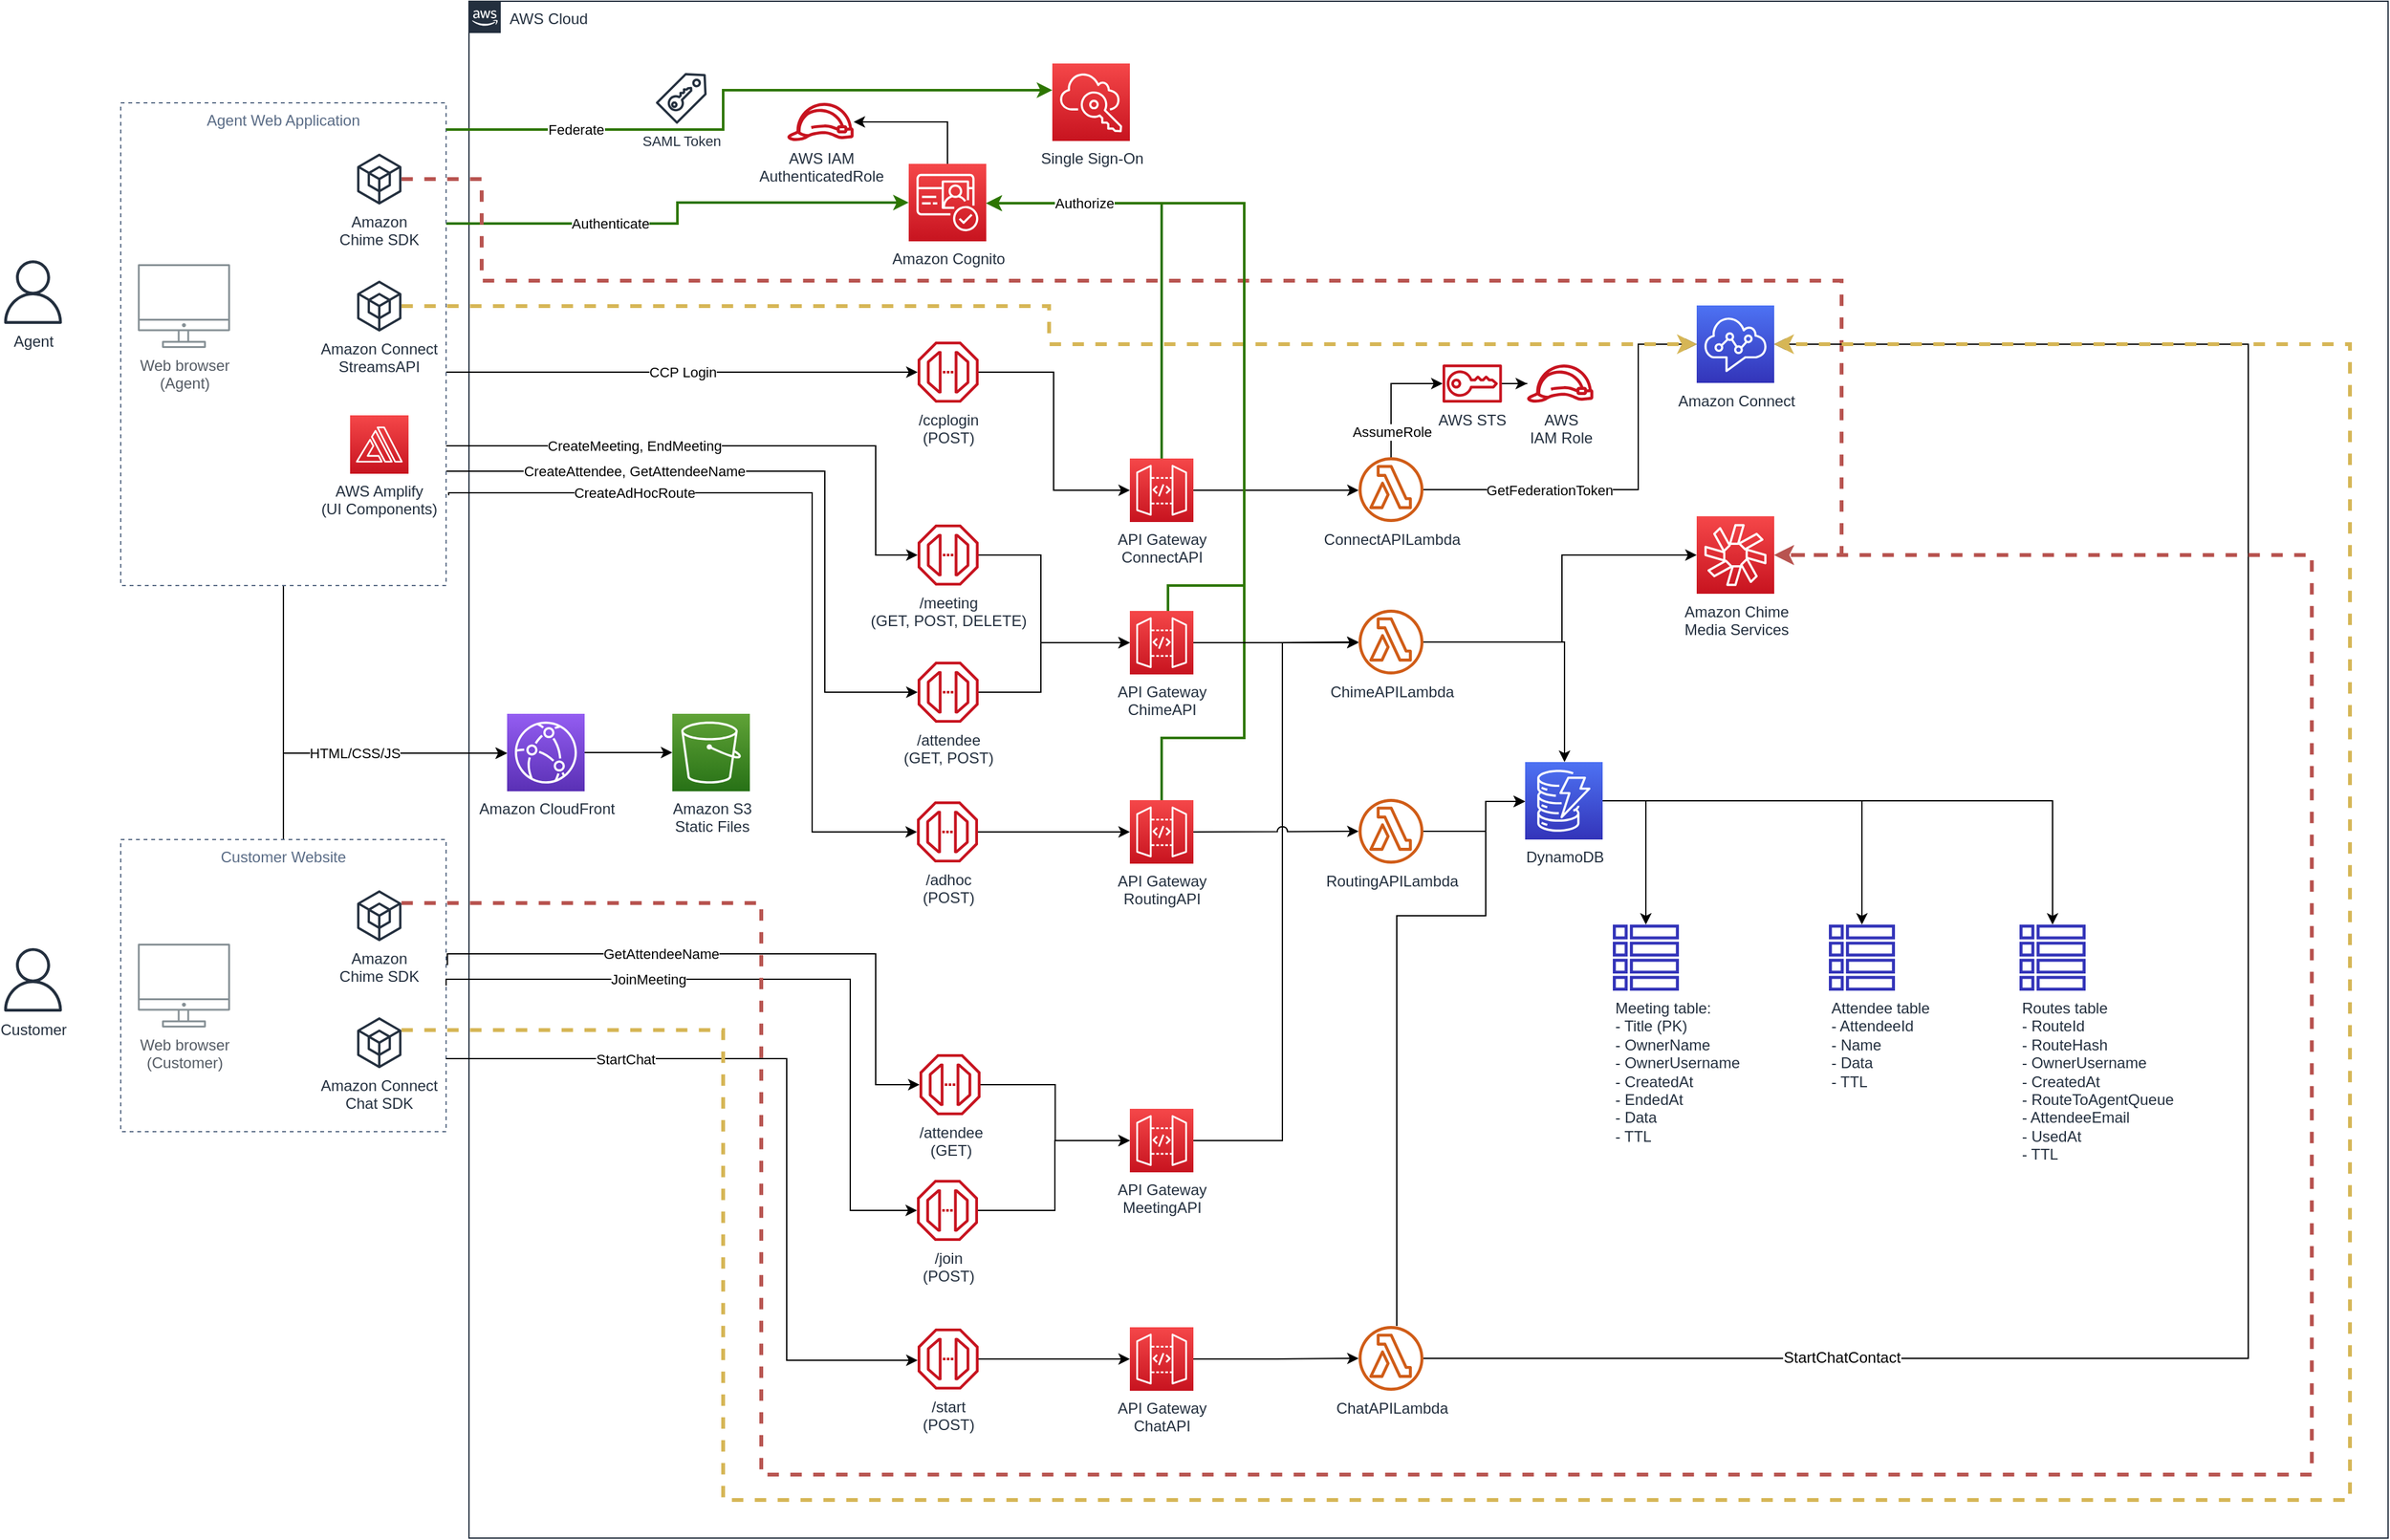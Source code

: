 <mxfile version="14.4.8" type="google" pages="5"><diagram id="LT1RRZxz2cMZDezW6pRN" name="Architecture"><mxGraphModel dx="2893" dy="1972" grid="1" gridSize="10" guides="1" tooltips="1" connect="1" arrows="1" fold="1" page="1" pageScale="1" pageWidth="827" pageHeight="1169" math="0" shadow="0"><root><mxCell id="0"/><mxCell id="1" parent="0"/><mxCell id="eoIVGU3vzkUBD52KIFWk-12" style="edgeStyle=orthogonalEdgeStyle;rounded=0;orthogonalLoop=1;jettySize=auto;html=1;strokeWidth=2;fontSize=11;fillColor=#60a917;strokeColor=#2D7600;" edge="1" parent="1" source="eoIVGU3vzkUBD52KIFWk-1" target="3GnLg3Oc_ZfUbwyTgYL6-10"><mxGeometry relative="1" as="geometry"><Array as="points"><mxPoint x="345" y="500"/><mxPoint x="410" y="500"/><mxPoint x="410" y="79"/></Array><mxPoint x="360" y="410" as="sourcePoint"/><mxPoint x="217" y="89" as="targetPoint"/></mxGeometry></mxCell><mxCell id="3GnLg3Oc_ZfUbwyTgYL6-97" style="edgeStyle=orthogonalEdgeStyle;rounded=0;orthogonalLoop=1;jettySize=auto;html=1;exitX=0.5;exitY=0;exitDx=0;exitDy=0;strokeWidth=1;fontSize=11;" parent="1" source="3GnLg3Oc_ZfUbwyTgYL6-65" target="3GnLg3Oc_ZfUbwyTgYL6-9" edge="1"><mxGeometry relative="1" as="geometry"><Array as="points"><mxPoint x="-346" y="512"/></Array></mxGeometry></mxCell><mxCell id="3GnLg3Oc_ZfUbwyTgYL6-65" value="Customer Website" style="fillColor=none;strokeColor=#5A6C86;dashed=1;verticalAlign=top;fontStyle=0;fontColor=#5A6C86;" parent="1" vertex="1"><mxGeometry x="-474" y="580" width="256" height="230" as="geometry"/></mxCell><mxCell id="3GnLg3Oc_ZfUbwyTgYL6-23" value="AWS Cloud" style="points=[[0,0],[0.25,0],[0.5,0],[0.75,0],[1,0],[1,0.25],[1,0.5],[1,0.75],[1,1],[0.75,1],[0.5,1],[0.25,1],[0,1],[0,0.75],[0,0.5],[0,0.25]];outlineConnect=0;gradientColor=none;html=1;whiteSpace=wrap;fontSize=12;fontStyle=0;shape=mxgraph.aws4.group;grIcon=mxgraph.aws4.group_aws_cloud_alt;strokeColor=#232F3E;fillColor=none;verticalAlign=top;align=left;spacingLeft=30;fontColor=#232F3E;dashed=0;" parent="1" vertex="1"><mxGeometry x="-200" y="-80" width="1510" height="1210" as="geometry"/></mxCell><mxCell id="3GnLg3Oc_ZfUbwyTgYL6-45" value="/attendee&lt;br&gt;(GET, POST)" style="outlineConnect=0;fontColor=#232F3E;gradientColor=none;fillColor=#C7131F;strokeColor=none;dashed=0;verticalLabelPosition=bottom;verticalAlign=top;align=center;html=1;fontSize=12;fontStyle=0;aspect=fixed;shape=mxgraph.aws4.endpoint;" parent="1" vertex="1"><mxGeometry x="153" y="440" width="48" height="48" as="geometry"/></mxCell><mxCell id="3GnLg3Oc_ZfUbwyTgYL6-43" value="CCP Login" style="edgeStyle=orthogonalEdgeStyle;rounded=0;orthogonalLoop=1;jettySize=auto;html=1;" parent="1" source="3GnLg3Oc_ZfUbwyTgYL6-30" target="3GnLg3Oc_ZfUbwyTgYL6-8" edge="1"><mxGeometry relative="1" as="geometry"><Array as="points"><mxPoint y="212"/><mxPoint y="212"/></Array></mxGeometry></mxCell><mxCell id="3GnLg3Oc_ZfUbwyTgYL6-50" value="CreateMeeting, EndMeeting" style="edgeStyle=orthogonalEdgeStyle;rounded=0;orthogonalLoop=1;jettySize=auto;html=1;" parent="1" source="3GnLg3Oc_ZfUbwyTgYL6-30" target="3GnLg3Oc_ZfUbwyTgYL6-44" edge="1"><mxGeometry x="-0.352" relative="1" as="geometry"><Array as="points"><mxPoint x="120" y="270"/><mxPoint x="120" y="356"/></Array><mxPoint as="offset"/></mxGeometry></mxCell><mxCell id="3GnLg3Oc_ZfUbwyTgYL6-58" value="CreateAttendee, GetAttendeeName" style="edgeStyle=orthogonalEdgeStyle;rounded=0;orthogonalLoop=1;jettySize=auto;html=1;" parent="1" source="3GnLg3Oc_ZfUbwyTgYL6-30" target="3GnLg3Oc_ZfUbwyTgYL6-45" edge="1"><mxGeometry x="-0.457" relative="1" as="geometry"><Array as="points"><mxPoint x="80" y="290"/><mxPoint x="80" y="464"/></Array><mxPoint as="offset"/></mxGeometry></mxCell><mxCell id="3GnLg3Oc_ZfUbwyTgYL6-96" value="HTML/CSS/JS" style="edgeStyle=orthogonalEdgeStyle;rounded=0;orthogonalLoop=1;jettySize=auto;html=1;exitX=0.5;exitY=1;exitDx=0;exitDy=0;strokeWidth=1;fontSize=11;" parent="1" source="3GnLg3Oc_ZfUbwyTgYL6-30" target="3GnLg3Oc_ZfUbwyTgYL6-9" edge="1"><mxGeometry x="0.221" relative="1" as="geometry"><Array as="points"><mxPoint x="-346" y="512"/></Array><mxPoint as="offset"/></mxGeometry></mxCell><mxCell id="3GnLg3Oc_ZfUbwyTgYL6-101" style="edgeStyle=orthogonalEdgeStyle;rounded=0;orthogonalLoop=1;jettySize=auto;html=1;exitX=1;exitY=0.25;exitDx=0;exitDy=0;strokeWidth=2;fontSize=11;fillColor=#60a917;strokeColor=#2D7600;" parent="1" source="3GnLg3Oc_ZfUbwyTgYL6-30" target="3GnLg3Oc_ZfUbwyTgYL6-10" edge="1"><mxGeometry relative="1" as="geometry"/></mxCell><mxCell id="3GnLg3Oc_ZfUbwyTgYL6-102" value="Authenticate" style="text;html=1;align=center;verticalAlign=middle;resizable=0;points=[];labelBackgroundColor=#ffffff;fontSize=11;" parent="3GnLg3Oc_ZfUbwyTgYL6-101" vertex="1" connectable="0"><mxGeometry x="-0.599" relative="1" as="geometry"><mxPoint x="52" as="offset"/></mxGeometry></mxCell><mxCell id="3GnLg3Oc_ZfUbwyTgYL6-30" value="Agent Web Application" style="fillColor=none;strokeColor=#5A6C86;dashed=1;verticalAlign=top;fontStyle=0;fontColor=#5A6C86;" parent="1" vertex="1"><mxGeometry x="-474" width="256" height="380" as="geometry"/></mxCell><mxCell id="3GnLg3Oc_ZfUbwyTgYL6-1" value="Amazon Connect" style="outlineConnect=0;fontColor=#232F3E;gradientColor=#4D72F3;gradientDirection=north;fillColor=#3334B9;strokeColor=#ffffff;dashed=0;verticalLabelPosition=bottom;verticalAlign=top;align=center;html=1;fontSize=12;fontStyle=0;aspect=fixed;shape=mxgraph.aws4.resourceIcon;resIcon=mxgraph.aws4.connect;" parent="1" vertex="1"><mxGeometry x="766" y="159.5" width="61" height="61" as="geometry"/></mxCell><mxCell id="3GnLg3Oc_ZfUbwyTgYL6-3" value="Amazon Chime&lt;br&gt;Media Services" style="outlineConnect=0;fontColor=#232F3E;gradientColor=#F54749;gradientDirection=north;fillColor=#C7131F;strokeColor=#ffffff;dashed=0;verticalLabelPosition=bottom;verticalAlign=top;align=center;html=1;fontSize=12;fontStyle=0;aspect=fixed;shape=mxgraph.aws4.resourceIcon;resIcon=mxgraph.aws4.chime;" parent="1" vertex="1"><mxGeometry x="766" y="325.5" width="61" height="61" as="geometry"/></mxCell><mxCell id="3GnLg3Oc_ZfUbwyTgYL6-115" style="edgeStyle=orthogonalEdgeStyle;rounded=0;orthogonalLoop=1;jettySize=auto;html=1;strokeWidth=1;fontSize=11;" parent="1" source="3GnLg3Oc_ZfUbwyTgYL6-4" target="3GnLg3Oc_ZfUbwyTgYL6-6" edge="1"><mxGeometry relative="1" as="geometry"><Array as="points"><mxPoint x="726" y="550"/></Array></mxGeometry></mxCell><mxCell id="3GnLg3Oc_ZfUbwyTgYL6-116" style="edgeStyle=orthogonalEdgeStyle;rounded=0;orthogonalLoop=1;jettySize=auto;html=1;strokeWidth=1;fontSize=11;" parent="1" source="3GnLg3Oc_ZfUbwyTgYL6-4" target="3GnLg3Oc_ZfUbwyTgYL6-5" edge="1"><mxGeometry relative="1" as="geometry"/></mxCell><mxCell id="eoIVGU3vzkUBD52KIFWk-11" style="edgeStyle=orthogonalEdgeStyle;rounded=0;jumpStyle=arc;jumpSize=8;orthogonalLoop=1;jettySize=auto;html=1;" edge="1" parent="1" source="3GnLg3Oc_ZfUbwyTgYL6-4" target="eoIVGU3vzkUBD52KIFWk-10"><mxGeometry relative="1" as="geometry"/></mxCell><mxCell id="3GnLg3Oc_ZfUbwyTgYL6-4" value="DynamoDB&lt;br&gt;" style="outlineConnect=0;fontColor=#232F3E;gradientColor=#4D72F3;gradientDirection=north;fillColor=#3334B9;strokeColor=#ffffff;dashed=0;verticalLabelPosition=bottom;verticalAlign=top;align=center;html=1;fontSize=12;fontStyle=0;aspect=fixed;shape=mxgraph.aws4.resourceIcon;resIcon=mxgraph.aws4.dynamodb;" parent="1" vertex="1"><mxGeometry x="631" y="519" width="61" height="61" as="geometry"/></mxCell><mxCell id="3GnLg3Oc_ZfUbwyTgYL6-5" value="Attendee table&lt;br&gt;- AttendeeId&lt;br&gt;- Name&lt;br&gt;- Data&lt;br&gt;- TTL" style="outlineConnect=0;fontColor=#232F3E;gradientColor=none;fillColor=#3334B9;strokeColor=none;dashed=0;verticalLabelPosition=bottom;verticalAlign=top;align=left;html=1;fontSize=12;fontStyle=0;aspect=fixed;pointerEvents=1;shape=mxgraph.aws4.table;" parent="1" vertex="1"><mxGeometry x="870" y="647" width="52" height="52" as="geometry"/></mxCell><mxCell id="3GnLg3Oc_ZfUbwyTgYL6-6" value="Meeting table:&lt;br&gt;- Title (PK)&lt;br&gt;- OwnerName&lt;br&gt;- OwnerUsername&lt;br&gt;- CreatedAt&lt;br&gt;- EndedAt&lt;br&gt;- Data&lt;br&gt;- TTL" style="outlineConnect=0;fontColor=#232F3E;gradientColor=none;fillColor=#3334B9;strokeColor=none;dashed=0;verticalLabelPosition=bottom;verticalAlign=top;align=left;html=1;fontSize=12;fontStyle=0;aspect=fixed;pointerEvents=1;shape=mxgraph.aws4.table;" parent="1" vertex="1"><mxGeometry x="700" y="647" width="52" height="52" as="geometry"/></mxCell><mxCell id="3GnLg3Oc_ZfUbwyTgYL6-41" style="edgeStyle=orthogonalEdgeStyle;rounded=0;orthogonalLoop=1;jettySize=auto;html=1;" parent="1" source="3GnLg3Oc_ZfUbwyTgYL6-7" target="3GnLg3Oc_ZfUbwyTgYL6-18" edge="1"><mxGeometry relative="1" as="geometry"><Array as="points"><mxPoint x="470" y="305"/><mxPoint x="470" y="305"/></Array></mxGeometry></mxCell><mxCell id="3GnLg3Oc_ZfUbwyTgYL6-103" style="edgeStyle=orthogonalEdgeStyle;rounded=0;orthogonalLoop=1;jettySize=auto;html=1;strokeWidth=2;fontSize=11;fillColor=#60a917;strokeColor=#2D7600;" parent="1" source="3GnLg3Oc_ZfUbwyTgYL6-7" target="3GnLg3Oc_ZfUbwyTgYL6-10" edge="1"><mxGeometry relative="1" as="geometry"><Array as="points"><mxPoint x="345" y="79"/></Array></mxGeometry></mxCell><mxCell id="3GnLg3Oc_ZfUbwyTgYL6-7" value="API Gateway&lt;br&gt;ConnectAPI" style="outlineConnect=0;fontColor=#232F3E;gradientColor=#F54749;gradientDirection=north;fillColor=#C7131F;strokeColor=#ffffff;dashed=0;verticalLabelPosition=bottom;verticalAlign=top;align=center;html=1;fontSize=12;fontStyle=0;aspect=fixed;shape=mxgraph.aws4.resourceIcon;resIcon=mxgraph.aws4.api_gateway;" parent="1" vertex="1"><mxGeometry x="320" y="280" width="50" height="50" as="geometry"/></mxCell><mxCell id="3GnLg3Oc_ZfUbwyTgYL6-35" style="edgeStyle=orthogonalEdgeStyle;rounded=0;orthogonalLoop=1;jettySize=auto;html=1;" parent="1" source="3GnLg3Oc_ZfUbwyTgYL6-8" target="3GnLg3Oc_ZfUbwyTgYL6-7" edge="1"><mxGeometry relative="1" as="geometry"><Array as="points"><mxPoint x="260" y="212"/><mxPoint x="260" y="305"/></Array></mxGeometry></mxCell><mxCell id="3GnLg3Oc_ZfUbwyTgYL6-8" value="/ccplogin&lt;br&gt;(POST)" style="outlineConnect=0;fontColor=#232F3E;gradientColor=none;fillColor=#C7131F;strokeColor=none;dashed=0;verticalLabelPosition=bottom;verticalAlign=top;align=center;html=1;fontSize=12;fontStyle=0;aspect=fixed;shape=mxgraph.aws4.endpoint;" parent="1" vertex="1"><mxGeometry x="153" y="188" width="48" height="48" as="geometry"/></mxCell><mxCell id="3GnLg3Oc_ZfUbwyTgYL6-95" style="edgeStyle=orthogonalEdgeStyle;rounded=0;orthogonalLoop=1;jettySize=auto;html=1;strokeWidth=1;fontSize=11;" parent="1" source="3GnLg3Oc_ZfUbwyTgYL6-9" target="3GnLg3Oc_ZfUbwyTgYL6-94" edge="1"><mxGeometry relative="1" as="geometry"/></mxCell><mxCell id="3GnLg3Oc_ZfUbwyTgYL6-9" value="Amazon CloudFront" style="outlineConnect=0;fontColor=#232F3E;gradientColor=#945DF2;gradientDirection=north;fillColor=#5A30B5;strokeColor=#ffffff;dashed=0;verticalLabelPosition=bottom;verticalAlign=top;align=center;html=1;fontSize=12;fontStyle=0;aspect=fixed;shape=mxgraph.aws4.resourceIcon;resIcon=mxgraph.aws4.cloudfront;" parent="1" vertex="1"><mxGeometry x="-170" y="481" width="61" height="61" as="geometry"/></mxCell><mxCell id="3GnLg3Oc_ZfUbwyTgYL6-109" style="edgeStyle=orthogonalEdgeStyle;rounded=0;orthogonalLoop=1;jettySize=auto;html=1;strokeWidth=1;fontSize=11;" parent="1" source="3GnLg3Oc_ZfUbwyTgYL6-10" target="3GnLg3Oc_ZfUbwyTgYL6-12" edge="1"><mxGeometry relative="1" as="geometry"><Array as="points"><mxPoint x="177" y="15"/></Array></mxGeometry></mxCell><mxCell id="3GnLg3Oc_ZfUbwyTgYL6-10" value="Amazon Cognito" style="outlineConnect=0;fontColor=#232F3E;gradientColor=#F54749;gradientDirection=north;fillColor=#C7131F;strokeColor=#ffffff;dashed=0;verticalLabelPosition=bottom;verticalAlign=top;align=center;html=1;fontSize=12;fontStyle=0;aspect=fixed;shape=mxgraph.aws4.resourceIcon;resIcon=mxgraph.aws4.cognito;" parent="1" vertex="1"><mxGeometry x="146" y="48" width="61" height="61" as="geometry"/></mxCell><mxCell id="3GnLg3Oc_ZfUbwyTgYL6-11" value="Single Sign-On" style="outlineConnect=0;fontColor=#232F3E;gradientColor=#F54749;gradientDirection=north;fillColor=#C7131F;strokeColor=#ffffff;dashed=0;verticalLabelPosition=bottom;verticalAlign=top;align=center;html=1;fontSize=12;fontStyle=0;aspect=fixed;shape=mxgraph.aws4.resourceIcon;resIcon=mxgraph.aws4.single_sign_on;" parent="1" vertex="1"><mxGeometry x="259" y="-31" width="61" height="61" as="geometry"/></mxCell><mxCell id="3GnLg3Oc_ZfUbwyTgYL6-12" value="AWS IAM &lt;br&gt;AuthenticatedRole&lt;br&gt;" style="outlineConnect=0;fontColor=#232F3E;gradientColor=none;fillColor=#C7131F;strokeColor=none;dashed=0;verticalLabelPosition=bottom;verticalAlign=top;align=center;html=1;fontSize=12;fontStyle=0;aspect=fixed;pointerEvents=1;shape=mxgraph.aws4.role;" parent="1" vertex="1"><mxGeometry x="50" width="53.18" height="30" as="geometry"/></mxCell><mxCell id="3GnLg3Oc_ZfUbwyTgYL6-100" style="edgeStyle=orthogonalEdgeStyle;rounded=0;orthogonalLoop=1;jettySize=auto;html=1;strokeWidth=1;fontSize=11;" parent="1" source="3GnLg3Oc_ZfUbwyTgYL6-14" target="3GnLg3Oc_ZfUbwyTgYL6-99" edge="1"><mxGeometry relative="1" as="geometry"/></mxCell><mxCell id="3GnLg3Oc_ZfUbwyTgYL6-14" value="AWS STS" style="outlineConnect=0;fontColor=#232F3E;gradientColor=none;fillColor=#C7131F;strokeColor=none;dashed=0;verticalLabelPosition=bottom;verticalAlign=top;align=center;html=1;fontSize=12;fontStyle=0;aspect=fixed;pointerEvents=1;shape=mxgraph.aws4.sts;" parent="1" vertex="1"><mxGeometry x="566" y="206" width="46.8" height="30" as="geometry"/></mxCell><mxCell id="3GnLg3Oc_ZfUbwyTgYL6-42" value="GetFederationToken" style="edgeStyle=orthogonalEdgeStyle;rounded=0;orthogonalLoop=1;jettySize=auto;html=1;" parent="1" source="3GnLg3Oc_ZfUbwyTgYL6-18" target="3GnLg3Oc_ZfUbwyTgYL6-1" edge="1"><mxGeometry x="-0.4" relative="1" as="geometry"><Array as="points"><mxPoint x="720" y="305"/><mxPoint x="720" y="190"/></Array><mxPoint as="offset"/></mxGeometry></mxCell><mxCell id="3GnLg3Oc_ZfUbwyTgYL6-98" value="AssumeRole" style="edgeStyle=orthogonalEdgeStyle;rounded=0;orthogonalLoop=1;jettySize=auto;html=1;strokeWidth=1;fontSize=11;" parent="1" source="3GnLg3Oc_ZfUbwyTgYL6-18" target="3GnLg3Oc_ZfUbwyTgYL6-14" edge="1"><mxGeometry x="-0.587" relative="1" as="geometry"><Array as="points"><mxPoint x="526" y="221"/></Array><mxPoint as="offset"/></mxGeometry></mxCell><mxCell id="3GnLg3Oc_ZfUbwyTgYL6-18" value="ConnectAPILambda" style="outlineConnect=0;fontColor=#232F3E;gradientColor=none;fillColor=#D05C17;strokeColor=none;dashed=0;verticalLabelPosition=bottom;verticalAlign=top;align=center;html=1;fontSize=12;fontStyle=0;aspect=fixed;pointerEvents=1;shape=mxgraph.aws4.lambda_function;" parent="1" vertex="1"><mxGeometry x="500" y="279" width="51" height="51" as="geometry"/></mxCell><mxCell id="3GnLg3Oc_ZfUbwyTgYL6-19" value="Agent" style="outlineConnect=0;fontColor=#232F3E;gradientColor=none;fillColor=#232F3E;strokeColor=none;dashed=0;verticalLabelPosition=bottom;verticalAlign=top;align=center;html=1;fontSize=12;fontStyle=0;aspect=fixed;pointerEvents=1;shape=mxgraph.aws4.user;" parent="1" vertex="1"><mxGeometry x="-568" y="124" width="50" height="50" as="geometry"/></mxCell><mxCell id="3GnLg3Oc_ZfUbwyTgYL6-22" value="Web browser&lt;br&gt;(Agent)" style="outlineConnect=0;gradientColor=none;fontColor=#545B64;strokeColor=none;fillColor=#879196;dashed=0;verticalLabelPosition=bottom;verticalAlign=top;align=center;html=1;fontSize=12;fontStyle=0;aspect=fixed;shape=mxgraph.aws4.illustration_desktop;pointerEvents=1" parent="1" vertex="1"><mxGeometry x="-460.54" y="127" width="72.54" height="66" as="geometry"/></mxCell><mxCell id="3GnLg3Oc_ZfUbwyTgYL6-90" style="edgeStyle=orthogonalEdgeStyle;rounded=0;orthogonalLoop=1;jettySize=auto;html=1;fontSize=11;dashed=1;strokeWidth=3;fillColor=#f8cecc;strokeColor=#b85450;" parent="1" source="3GnLg3Oc_ZfUbwyTgYL6-28" target="3GnLg3Oc_ZfUbwyTgYL6-3" edge="1"><mxGeometry relative="1" as="geometry"><Array as="points"><mxPoint x="-190" y="60"/><mxPoint x="-190" y="140"/><mxPoint x="880" y="140"/><mxPoint x="880" y="356"/></Array></mxGeometry></mxCell><mxCell id="3GnLg3Oc_ZfUbwyTgYL6-28" value="Amazon &lt;br&gt;Chime SDK" style="outlineConnect=0;fontColor=#232F3E;gradientColor=none;fillColor=#232F3E;strokeColor=none;dashed=0;verticalLabelPosition=bottom;verticalAlign=top;align=center;html=1;fontSize=12;fontStyle=0;aspect=fixed;pointerEvents=1;shape=mxgraph.aws4.external_sdk;" parent="1" vertex="1"><mxGeometry x="-288" y="40" width="34.87" height="40" as="geometry"/></mxCell><mxCell id="3GnLg3Oc_ZfUbwyTgYL6-91" style="edgeStyle=orthogonalEdgeStyle;rounded=0;orthogonalLoop=1;jettySize=auto;html=1;dashed=1;strokeWidth=3;fontSize=11;fillColor=#fff2cc;strokeColor=#d6b656;" parent="1" source="3GnLg3Oc_ZfUbwyTgYL6-29" target="3GnLg3Oc_ZfUbwyTgYL6-1" edge="1"><mxGeometry relative="1" as="geometry"><mxPoint x="720" y="190" as="targetPoint"/></mxGeometry></mxCell><mxCell id="3GnLg3Oc_ZfUbwyTgYL6-29" value="Amazon Connect&lt;br&gt;StreamsAPI" style="outlineConnect=0;fontColor=#232F3E;gradientColor=none;fillColor=#232F3E;strokeColor=none;dashed=0;verticalLabelPosition=bottom;verticalAlign=top;align=center;html=1;fontSize=12;fontStyle=0;aspect=fixed;pointerEvents=1;shape=mxgraph.aws4.external_sdk;" parent="1" vertex="1"><mxGeometry x="-288" y="140" width="34.87" height="40" as="geometry"/></mxCell><mxCell id="3GnLg3Oc_ZfUbwyTgYL6-32" value="AWS Amplify&lt;br&gt;(UI Components)" style="outlineConnect=0;fontColor=#232F3E;gradientColor=#F54749;gradientDirection=north;fillColor=#C7131F;strokeColor=#ffffff;dashed=0;verticalLabelPosition=bottom;verticalAlign=top;align=center;html=1;fontSize=12;fontStyle=0;aspect=fixed;shape=mxgraph.aws4.resourceIcon;resIcon=mxgraph.aws4.amplify;" parent="1" vertex="1"><mxGeometry x="-293.56" y="246" width="46" height="46" as="geometry"/></mxCell><mxCell id="3GnLg3Oc_ZfUbwyTgYL6-53" style="edgeStyle=orthogonalEdgeStyle;rounded=0;orthogonalLoop=1;jettySize=auto;html=1;" parent="1" source="3GnLg3Oc_ZfUbwyTgYL6-36" target="3GnLg3Oc_ZfUbwyTgYL6-49" edge="1"><mxGeometry relative="1" as="geometry"/></mxCell><mxCell id="3GnLg3Oc_ZfUbwyTgYL6-104" style="edgeStyle=orthogonalEdgeStyle;rounded=0;orthogonalLoop=1;jettySize=auto;html=1;strokeWidth=2;fontSize=11;fillColor=#60a917;strokeColor=#2D7600;" parent="1" source="3GnLg3Oc_ZfUbwyTgYL6-36" target="3GnLg3Oc_ZfUbwyTgYL6-10" edge="1"><mxGeometry relative="1" as="geometry"><Array as="points"><mxPoint x="350" y="380"/><mxPoint x="410" y="380"/><mxPoint x="410" y="79"/></Array></mxGeometry></mxCell><mxCell id="3GnLg3Oc_ZfUbwyTgYL6-105" value="Authorize" style="text;html=1;align=center;verticalAlign=middle;resizable=0;points=[];labelBackgroundColor=#ffffff;fontSize=11;" parent="3GnLg3Oc_ZfUbwyTgYL6-104" vertex="1" connectable="0"><mxGeometry x="0.736" relative="1" as="geometry"><mxPoint as="offset"/></mxGeometry></mxCell><mxCell id="3GnLg3Oc_ZfUbwyTgYL6-36" value="API Gateway&lt;br&gt;ChimeAPI" style="outlineConnect=0;fontColor=#232F3E;gradientColor=#F54749;gradientDirection=north;fillColor=#C7131F;strokeColor=#ffffff;dashed=0;verticalLabelPosition=bottom;verticalAlign=top;align=center;html=1;fontSize=12;fontStyle=0;aspect=fixed;shape=mxgraph.aws4.resourceIcon;resIcon=mxgraph.aws4.api_gateway;" parent="1" vertex="1"><mxGeometry x="320" y="400" width="50" height="50" as="geometry"/></mxCell><mxCell id="3GnLg3Oc_ZfUbwyTgYL6-63" style="edgeStyle=orthogonalEdgeStyle;rounded=0;orthogonalLoop=1;jettySize=auto;html=1;" parent="1" source="3GnLg3Oc_ZfUbwyTgYL6-37" target="3GnLg3Oc_ZfUbwyTgYL6-62" edge="1"><mxGeometry relative="1" as="geometry"/></mxCell><mxCell id="3GnLg3Oc_ZfUbwyTgYL6-37" value="API Gateway&lt;br&gt;ChatAPI" style="outlineConnect=0;fontColor=#232F3E;gradientColor=#F54749;gradientDirection=north;fillColor=#C7131F;strokeColor=#ffffff;dashed=0;verticalLabelPosition=bottom;verticalAlign=top;align=center;html=1;fontSize=12;fontStyle=0;aspect=fixed;shape=mxgraph.aws4.resourceIcon;resIcon=mxgraph.aws4.api_gateway;" parent="1" vertex="1"><mxGeometry x="320" y="964" width="50" height="50" as="geometry"/></mxCell><mxCell id="3GnLg3Oc_ZfUbwyTgYL6-61" style="edgeStyle=orthogonalEdgeStyle;rounded=0;orthogonalLoop=1;jettySize=auto;html=1;jumpStyle=arc;" parent="1" source="3GnLg3Oc_ZfUbwyTgYL6-38" target="3GnLg3Oc_ZfUbwyTgYL6-49" edge="1"><mxGeometry relative="1" as="geometry"><Array as="points"><mxPoint x="440" y="817"/><mxPoint x="440" y="425"/></Array></mxGeometry></mxCell><mxCell id="3GnLg3Oc_ZfUbwyTgYL6-38" value="API Gateway&lt;br&gt;MeetingAPI" style="outlineConnect=0;fontColor=#232F3E;gradientColor=#F54749;gradientDirection=north;fillColor=#C7131F;strokeColor=#ffffff;dashed=0;verticalLabelPosition=bottom;verticalAlign=top;align=center;html=1;fontSize=12;fontStyle=0;aspect=fixed;shape=mxgraph.aws4.resourceIcon;resIcon=mxgraph.aws4.api_gateway;" parent="1" vertex="1"><mxGeometry x="320" y="792" width="50" height="50" as="geometry"/></mxCell><mxCell id="3GnLg3Oc_ZfUbwyTgYL6-47" style="edgeStyle=orthogonalEdgeStyle;rounded=0;orthogonalLoop=1;jettySize=auto;html=1;" parent="1" source="3GnLg3Oc_ZfUbwyTgYL6-44" target="3GnLg3Oc_ZfUbwyTgYL6-36" edge="1"><mxGeometry relative="1" as="geometry"><Array as="points"><mxPoint x="250" y="356"/><mxPoint x="250" y="425"/></Array></mxGeometry></mxCell><mxCell id="3GnLg3Oc_ZfUbwyTgYL6-44" value="/meeting&lt;br&gt;(GET, POST, DELETE)" style="outlineConnect=0;fontColor=#232F3E;gradientColor=none;fillColor=#C7131F;strokeColor=none;dashed=0;verticalLabelPosition=bottom;verticalAlign=top;align=center;html=1;fontSize=12;fontStyle=0;aspect=fixed;shape=mxgraph.aws4.endpoint;" parent="1" vertex="1"><mxGeometry x="153" y="332" width="48" height="48" as="geometry"/></mxCell><mxCell id="3GnLg3Oc_ZfUbwyTgYL6-48" style="edgeStyle=orthogonalEdgeStyle;rounded=0;orthogonalLoop=1;jettySize=auto;html=1;" parent="1" source="3GnLg3Oc_ZfUbwyTgYL6-45" target="3GnLg3Oc_ZfUbwyTgYL6-36" edge="1"><mxGeometry relative="1" as="geometry"><Array as="points"><mxPoint x="250" y="464"/><mxPoint x="250" y="425"/></Array></mxGeometry></mxCell><mxCell id="3GnLg3Oc_ZfUbwyTgYL6-55" style="edgeStyle=orthogonalEdgeStyle;rounded=0;orthogonalLoop=1;jettySize=auto;html=1;" parent="1" source="3GnLg3Oc_ZfUbwyTgYL6-49" target="3GnLg3Oc_ZfUbwyTgYL6-3" edge="1"><mxGeometry relative="1" as="geometry"><Array as="points"><mxPoint x="660" y="425"/><mxPoint x="660" y="356"/></Array></mxGeometry></mxCell><mxCell id="3GnLg3Oc_ZfUbwyTgYL6-56" style="edgeStyle=orthogonalEdgeStyle;rounded=0;orthogonalLoop=1;jettySize=auto;html=1;" parent="1" source="3GnLg3Oc_ZfUbwyTgYL6-49" target="3GnLg3Oc_ZfUbwyTgYL6-4" edge="1"><mxGeometry relative="1" as="geometry"><Array as="points"><mxPoint x="662" y="425"/></Array></mxGeometry></mxCell><mxCell id="3GnLg3Oc_ZfUbwyTgYL6-49" value="ChimeAPILambda" style="outlineConnect=0;fontColor=#232F3E;gradientColor=none;fillColor=#D05C17;strokeColor=none;dashed=0;verticalLabelPosition=bottom;verticalAlign=top;align=center;html=1;fontSize=12;fontStyle=0;aspect=fixed;pointerEvents=1;shape=mxgraph.aws4.lambda_function;" parent="1" vertex="1"><mxGeometry x="500" y="399" width="51" height="51" as="geometry"/></mxCell><mxCell id="3GnLg3Oc_ZfUbwyTgYL6-64" style="edgeStyle=orthogonalEdgeStyle;rounded=0;orthogonalLoop=1;jettySize=auto;html=1;" parent="1" source="3GnLg3Oc_ZfUbwyTgYL6-62" target="3GnLg3Oc_ZfUbwyTgYL6-1" edge="1"><mxGeometry relative="1" as="geometry"><Array as="points"><mxPoint x="1200" y="989"/><mxPoint x="1200" y="190"/></Array></mxGeometry></mxCell><mxCell id="3GnLg3Oc_ZfUbwyTgYL6-78" value="StartChatContact" style="text;html=1;align=center;verticalAlign=middle;resizable=0;points=[];labelBackgroundColor=#ffffff;" parent="3GnLg3Oc_ZfUbwyTgYL6-64" vertex="1" connectable="0"><mxGeometry x="-0.639" y="-4" relative="1" as="geometry"><mxPoint y="-4.5" as="offset"/></mxGeometry></mxCell><mxCell id="eoIVGU3vzkUBD52KIFWk-9" style="edgeStyle=orthogonalEdgeStyle;rounded=0;jumpStyle=arc;jumpSize=8;orthogonalLoop=1;jettySize=auto;html=1;" edge="1" parent="1" source="3GnLg3Oc_ZfUbwyTgYL6-62" target="3GnLg3Oc_ZfUbwyTgYL6-4"><mxGeometry relative="1" as="geometry"><Array as="points"><mxPoint x="530" y="640"/><mxPoint x="600" y="640"/><mxPoint x="600" y="550"/></Array></mxGeometry></mxCell><mxCell id="3GnLg3Oc_ZfUbwyTgYL6-62" value="ChatAPILambda" style="outlineConnect=0;fontColor=#232F3E;gradientColor=none;fillColor=#D05C17;strokeColor=none;dashed=0;verticalLabelPosition=bottom;verticalAlign=top;align=center;html=1;fontSize=12;fontStyle=0;aspect=fixed;pointerEvents=1;shape=mxgraph.aws4.lambda_function;" parent="1" vertex="1"><mxGeometry x="500" y="963" width="51" height="51" as="geometry"/></mxCell><mxCell id="3GnLg3Oc_ZfUbwyTgYL6-77" value="StartChat" style="edgeStyle=orthogonalEdgeStyle;rounded=0;orthogonalLoop=1;jettySize=auto;html=1;exitX=1;exitY=0.75;exitDx=0;exitDy=0;" parent="1" source="3GnLg3Oc_ZfUbwyTgYL6-65" target="3GnLg3Oc_ZfUbwyTgYL6-71" edge="1"><mxGeometry x="-0.538" relative="1" as="geometry"><Array as="points"><mxPoint x="50" y="753"/><mxPoint x="50" y="990"/></Array><mxPoint as="offset"/></mxGeometry></mxCell><mxCell id="3GnLg3Oc_ZfUbwyTgYL6-86" value="GetAttendeeName" style="edgeStyle=orthogonalEdgeStyle;rounded=0;orthogonalLoop=1;jettySize=auto;html=1;exitX=1.004;exitY=0.43;exitDx=0;exitDy=0;fontSize=11;exitPerimeter=0;" parent="1" source="3GnLg3Oc_ZfUbwyTgYL6-65" target="3GnLg3Oc_ZfUbwyTgYL6-81" edge="1"><mxGeometry x="-0.267" relative="1" as="geometry"><Array as="points"><mxPoint x="-217" y="670"/><mxPoint x="120" y="670"/><mxPoint x="120" y="773"/></Array><mxPoint as="offset"/></mxGeometry></mxCell><mxCell id="3GnLg3Oc_ZfUbwyTgYL6-87" value="JoinMeeting" style="edgeStyle=orthogonalEdgeStyle;rounded=0;orthogonalLoop=1;jettySize=auto;html=1;fontSize=11;exitX=1;exitY=0.5;exitDx=0;exitDy=0;" parent="1" source="3GnLg3Oc_ZfUbwyTgYL6-65" target="3GnLg3Oc_ZfUbwyTgYL6-72" edge="1"><mxGeometry x="-0.412" relative="1" as="geometry"><mxPoint x="-17" y="510" as="sourcePoint"/><Array as="points"><mxPoint x="-218" y="690"/><mxPoint x="100" y="690"/><mxPoint x="100" y="872"/></Array><mxPoint as="offset"/></mxGeometry></mxCell><mxCell id="3GnLg3Oc_ZfUbwyTgYL6-66" value="Customer" style="outlineConnect=0;fontColor=#232F3E;gradientColor=none;fillColor=#232F3E;strokeColor=none;dashed=0;verticalLabelPosition=bottom;verticalAlign=top;align=center;html=1;fontSize=12;fontStyle=0;aspect=fixed;pointerEvents=1;shape=mxgraph.aws4.user;" parent="1" vertex="1"><mxGeometry x="-568" y="665.5" width="50" height="50" as="geometry"/></mxCell><mxCell id="3GnLg3Oc_ZfUbwyTgYL6-67" value="Web browser&lt;br&gt;(Customer)" style="outlineConnect=0;gradientColor=none;fontColor=#545B64;strokeColor=none;fillColor=#879196;dashed=0;verticalLabelPosition=bottom;verticalAlign=top;align=center;html=1;fontSize=12;fontStyle=0;aspect=fixed;shape=mxgraph.aws4.illustration_desktop;pointerEvents=1" parent="1" vertex="1"><mxGeometry x="-460.54" y="662" width="72.54" height="66" as="geometry"/></mxCell><mxCell id="3GnLg3Oc_ZfUbwyTgYL6-93" style="edgeStyle=orthogonalEdgeStyle;rounded=0;orthogonalLoop=1;jettySize=auto;html=1;dashed=1;strokeWidth=3;fontSize=11;fillColor=#f8cecc;strokeColor=#b85450;" parent="1" source="3GnLg3Oc_ZfUbwyTgYL6-68" target="3GnLg3Oc_ZfUbwyTgYL6-3" edge="1"><mxGeometry relative="1" as="geometry"><Array as="points"><mxPoint x="30" y="630"/><mxPoint x="30" y="1080"/><mxPoint x="1250" y="1080"/><mxPoint x="1250" y="356"/></Array></mxGeometry></mxCell><mxCell id="3GnLg3Oc_ZfUbwyTgYL6-68" value="Amazon &lt;br&gt;Chime SDK" style="outlineConnect=0;fontColor=#232F3E;gradientColor=none;fillColor=#232F3E;strokeColor=none;dashed=0;verticalLabelPosition=bottom;verticalAlign=top;align=center;html=1;fontSize=12;fontStyle=0;aspect=fixed;pointerEvents=1;shape=mxgraph.aws4.external_sdk;" parent="1" vertex="1"><mxGeometry x="-288" y="620" width="34.87" height="40" as="geometry"/></mxCell><mxCell id="3GnLg3Oc_ZfUbwyTgYL6-92" style="edgeStyle=orthogonalEdgeStyle;rounded=0;orthogonalLoop=1;jettySize=auto;html=1;dashed=1;strokeWidth=3;fontSize=11;fillColor=#fff2cc;strokeColor=#d6b656;" parent="1" source="3GnLg3Oc_ZfUbwyTgYL6-69" target="3GnLg3Oc_ZfUbwyTgYL6-1" edge="1"><mxGeometry relative="1" as="geometry"><Array as="points"><mxPoint y="730"/><mxPoint y="1100"/><mxPoint x="1280" y="1100"/><mxPoint x="1280" y="190"/></Array></mxGeometry></mxCell><mxCell id="3GnLg3Oc_ZfUbwyTgYL6-69" value="Amazon Connect&lt;br&gt;Chat SDK" style="outlineConnect=0;fontColor=#232F3E;gradientColor=none;fillColor=#232F3E;strokeColor=none;dashed=0;verticalLabelPosition=bottom;verticalAlign=top;align=center;html=1;fontSize=12;fontStyle=0;aspect=fixed;pointerEvents=1;shape=mxgraph.aws4.external_sdk;" parent="1" vertex="1"><mxGeometry x="-288" y="720" width="34.87" height="40" as="geometry"/></mxCell><mxCell id="3GnLg3Oc_ZfUbwyTgYL6-76" style="edgeStyle=orthogonalEdgeStyle;rounded=0;orthogonalLoop=1;jettySize=auto;html=1;" parent="1" source="3GnLg3Oc_ZfUbwyTgYL6-71" target="3GnLg3Oc_ZfUbwyTgYL6-37" edge="1"><mxGeometry relative="1" as="geometry"/></mxCell><mxCell id="3GnLg3Oc_ZfUbwyTgYL6-71" value="/start&lt;br&gt;(POST)" style="outlineConnect=0;fontColor=#232F3E;gradientColor=none;fillColor=#C7131F;strokeColor=none;dashed=0;verticalLabelPosition=bottom;verticalAlign=top;align=center;html=1;fontSize=12;fontStyle=0;aspect=fixed;shape=mxgraph.aws4.endpoint;" parent="1" vertex="1"><mxGeometry x="153" y="965" width="48" height="48" as="geometry"/></mxCell><mxCell id="3GnLg3Oc_ZfUbwyTgYL6-84" style="edgeStyle=orthogonalEdgeStyle;rounded=0;orthogonalLoop=1;jettySize=auto;html=1;fontSize=11;" parent="1" edge="1" target="3GnLg3Oc_ZfUbwyTgYL6-38" source="3GnLg3Oc_ZfUbwyTgYL6-72"><mxGeometry relative="1" as="geometry"><mxPoint x="201.5" y="722" as="sourcePoint"/><mxPoint x="321" y="667" as="targetPoint"/><Array as="points"><mxPoint x="261" y="872"/><mxPoint x="261" y="817"/></Array></mxGeometry></mxCell><mxCell id="3GnLg3Oc_ZfUbwyTgYL6-72" value="/join&lt;br&gt;(POST)" style="outlineConnect=0;fontColor=#232F3E;gradientColor=none;fillColor=#C7131F;strokeColor=none;dashed=0;verticalLabelPosition=bottom;verticalAlign=top;align=center;html=1;fontSize=12;fontStyle=0;aspect=fixed;shape=mxgraph.aws4.endpoint;" parent="1" vertex="1"><mxGeometry x="152.5" y="848" width="48" height="48" as="geometry"/></mxCell><mxCell id="3GnLg3Oc_ZfUbwyTgYL6-85" style="edgeStyle=orthogonalEdgeStyle;rounded=0;orthogonalLoop=1;jettySize=auto;html=1;fontSize=11;" parent="1" source="3GnLg3Oc_ZfUbwyTgYL6-81" target="3GnLg3Oc_ZfUbwyTgYL6-38" edge="1"><mxGeometry relative="1" as="geometry"/></mxCell><mxCell id="3GnLg3Oc_ZfUbwyTgYL6-81" value="/attendee&lt;br&gt;(GET)" style="outlineConnect=0;fontColor=#232F3E;gradientColor=none;fillColor=#C7131F;strokeColor=none;dashed=0;verticalLabelPosition=bottom;verticalAlign=top;align=center;html=1;fontSize=12;fontStyle=0;aspect=fixed;shape=mxgraph.aws4.endpoint;" parent="1" vertex="1"><mxGeometry x="154.5" y="749" width="48" height="48" as="geometry"/></mxCell><mxCell id="3GnLg3Oc_ZfUbwyTgYL6-94" value="Amazon S3&lt;br&gt;Static Files" style="outlineConnect=0;fontColor=#232F3E;gradientColor=#60A337;gradientDirection=north;fillColor=#277116;strokeColor=#ffffff;dashed=0;verticalLabelPosition=bottom;verticalAlign=top;align=center;html=1;fontSize=12;fontStyle=0;aspect=fixed;shape=mxgraph.aws4.resourceIcon;resIcon=mxgraph.aws4.s3;" parent="1" vertex="1"><mxGeometry x="-40" y="481" width="61" height="61" as="geometry"/></mxCell><mxCell id="3GnLg3Oc_ZfUbwyTgYL6-99" value="AWS &lt;br&gt;IAM Role" style="outlineConnect=0;fontColor=#232F3E;gradientColor=none;fillColor=#C7131F;strokeColor=none;dashed=0;verticalLabelPosition=bottom;verticalAlign=top;align=center;html=1;fontSize=12;fontStyle=0;aspect=fixed;pointerEvents=1;shape=mxgraph.aws4.role;" parent="1" vertex="1"><mxGeometry x="632" y="206" width="53.18" height="30" as="geometry"/></mxCell><mxCell id="3GnLg3Oc_ZfUbwyTgYL6-110" style="edgeStyle=orthogonalEdgeStyle;rounded=0;orthogonalLoop=1;jettySize=auto;html=1;exitX=1;exitY=0.25;exitDx=0;exitDy=0;strokeWidth=2;fontSize=11;fillColor=#60a917;strokeColor=#2D7600;" parent="1" target="3GnLg3Oc_ZfUbwyTgYL6-11" edge="1"><mxGeometry relative="1" as="geometry"><mxPoint x="-218" y="21" as="sourcePoint"/><mxPoint x="146" y="5" as="targetPoint"/><Array as="points"><mxPoint y="21"/><mxPoint y="-10"/></Array></mxGeometry></mxCell><mxCell id="3GnLg3Oc_ZfUbwyTgYL6-111" value="Federate" style="text;html=1;align=center;verticalAlign=middle;resizable=0;points=[];labelBackgroundColor=#ffffff;fontSize=11;" parent="3GnLg3Oc_ZfUbwyTgYL6-110" vertex="1" connectable="0"><mxGeometry x="-0.599" relative="1" as="geometry"><mxPoint as="offset"/></mxGeometry></mxCell><mxCell id="3GnLg3Oc_ZfUbwyTgYL6-20" value="SAML Token" style="outlineConnect=0;fontColor=#232F3E;gradientColor=none;fillColor=#232F3E;strokeColor=none;dashed=0;verticalLabelPosition=bottom;verticalAlign=top;align=center;html=1;fontSize=11;fontStyle=0;aspect=fixed;pointerEvents=1;shape=mxgraph.aws4.saml_token;" parent="1" vertex="1"><mxGeometry x="-53" y="-23.5" width="40" height="40" as="geometry"/></mxCell><mxCell id="eoIVGU3vzkUBD52KIFWk-7" style="edgeStyle=orthogonalEdgeStyle;rounded=0;orthogonalLoop=1;jettySize=auto;html=1;jumpStyle=arc;jumpSize=8;" edge="1" parent="1" source="eoIVGU3vzkUBD52KIFWk-1" target="eoIVGU3vzkUBD52KIFWk-6"><mxGeometry relative="1" as="geometry"/></mxCell><mxCell id="eoIVGU3vzkUBD52KIFWk-1" value="API Gateway&lt;br&gt;RoutingAPI" style="outlineConnect=0;fontColor=#232F3E;gradientColor=#F54749;gradientDirection=north;fillColor=#C7131F;strokeColor=#ffffff;dashed=0;verticalLabelPosition=bottom;verticalAlign=top;align=center;html=1;fontSize=12;fontStyle=0;aspect=fixed;shape=mxgraph.aws4.resourceIcon;resIcon=mxgraph.aws4.api_gateway;" vertex="1" parent="1"><mxGeometry x="320" y="549" width="50" height="50" as="geometry"/></mxCell><mxCell id="eoIVGU3vzkUBD52KIFWk-4" style="edgeStyle=orthogonalEdgeStyle;rounded=0;orthogonalLoop=1;jettySize=auto;html=1;" edge="1" parent="1" source="eoIVGU3vzkUBD52KIFWk-3" target="eoIVGU3vzkUBD52KIFWk-1"><mxGeometry relative="1" as="geometry"/></mxCell><mxCell id="eoIVGU3vzkUBD52KIFWk-3" value="/adhoc&lt;br&gt;(POST)" style="outlineConnect=0;fontColor=#232F3E;gradientColor=none;fillColor=#C7131F;strokeColor=none;dashed=0;verticalLabelPosition=bottom;verticalAlign=top;align=center;html=1;fontSize=12;fontStyle=0;aspect=fixed;shape=mxgraph.aws4.endpoint;" vertex="1" parent="1"><mxGeometry x="152.5" y="550" width="48" height="48" as="geometry"/></mxCell><mxCell id="eoIVGU3vzkUBD52KIFWk-5" value="CreateAdHocRoute" style="edgeStyle=orthogonalEdgeStyle;rounded=0;orthogonalLoop=1;jettySize=auto;html=1;exitX=1.008;exitY=0.813;exitDx=0;exitDy=0;exitPerimeter=0;" edge="1" parent="1" source="3GnLg3Oc_ZfUbwyTgYL6-30" target="eoIVGU3vzkUBD52KIFWk-3"><mxGeometry x="-0.536" relative="1" as="geometry"><Array as="points"><mxPoint x="-216" y="307"/><mxPoint x="70" y="307"/><mxPoint x="70" y="574"/></Array><mxPoint as="offset"/><mxPoint x="-216.5" y="307" as="sourcePoint"/><mxPoint x="154.5" y="481" as="targetPoint"/></mxGeometry></mxCell><mxCell id="eoIVGU3vzkUBD52KIFWk-8" style="edgeStyle=orthogonalEdgeStyle;rounded=0;jumpStyle=arc;jumpSize=8;orthogonalLoop=1;jettySize=auto;html=1;" edge="1" parent="1" source="eoIVGU3vzkUBD52KIFWk-6" target="3GnLg3Oc_ZfUbwyTgYL6-4"><mxGeometry relative="1" as="geometry"><Array as="points"><mxPoint x="600" y="574"/><mxPoint x="600" y="550"/></Array></mxGeometry></mxCell><mxCell id="eoIVGU3vzkUBD52KIFWk-6" value="RoutingAPILambda" style="outlineConnect=0;fontColor=#232F3E;gradientColor=none;fillColor=#D05C17;strokeColor=none;dashed=0;verticalLabelPosition=bottom;verticalAlign=top;align=center;html=1;fontSize=12;fontStyle=0;aspect=fixed;pointerEvents=1;shape=mxgraph.aws4.lambda_function;" vertex="1" parent="1"><mxGeometry x="500" y="548" width="51" height="51" as="geometry"/></mxCell><mxCell id="eoIVGU3vzkUBD52KIFWk-10" value="Routes table&lt;br&gt;- RouteId&lt;br&gt;- RouteHash&lt;br&gt;- OwnerUsername&lt;br&gt;- CreatedAt&lt;br&gt;- RouteToAgentQueue&lt;br&gt;- AttendeeEmail&lt;br&gt;- UsedAt&lt;br&gt;- TTL" style="outlineConnect=0;fontColor=#232F3E;gradientColor=none;fillColor=#3334B9;strokeColor=none;dashed=0;verticalLabelPosition=bottom;verticalAlign=top;align=left;html=1;fontSize=12;fontStyle=0;aspect=fixed;pointerEvents=1;shape=mxgraph.aws4.table;" vertex="1" parent="1"><mxGeometry x="1020" y="647" width="52" height="52" as="geometry"/></mxCell></root></mxGraphModel></diagram><diagram id="zbGfBUzHCrUp1ekN-OQi" name="Authentication"><mxGraphModel dx="2066" dy="803" grid="1" gridSize="10" guides="1" tooltips="1" connect="1" arrows="1" fold="1" page="1" pageScale="1" pageWidth="827" pageHeight="1169" math="0" shadow="0"><root><mxCell id="PcX_MgJ1qD6MyZ5XsaDY-0"/><mxCell id="PcX_MgJ1qD6MyZ5XsaDY-1" parent="PcX_MgJ1qD6MyZ5XsaDY-0"/><mxCell id="PcX_MgJ1qD6MyZ5XsaDY-3" value="Cognito User Pool" style="shape=umlLifeline;perimeter=lifelinePerimeter;whiteSpace=wrap;html=1;container=1;collapsible=0;recursiveResize=0;outlineConnect=0;rounded=1;shadow=0;comic=0;labelBackgroundColor=none;strokeColor=#000000;strokeWidth=1;fillColor=#FFFFFF;fontFamily=Verdana;fontSize=12;fontColor=#000000;align=center;" parent="PcX_MgJ1qD6MyZ5XsaDY-1" vertex="1"><mxGeometry x="527" y="107" width="100" height="623" as="geometry"/></mxCell><mxCell id="PcX_MgJ1qD6MyZ5XsaDY-4" value="Cognito Identity Pool" style="shape=umlLifeline;perimeter=lifelinePerimeter;whiteSpace=wrap;html=1;container=1;collapsible=0;recursiveResize=0;outlineConnect=0;rounded=1;shadow=0;comic=0;labelBackgroundColor=none;strokeColor=#000000;strokeWidth=1;fillColor=#FFFFFF;fontFamily=Verdana;fontSize=12;fontColor=#000000;align=center;" parent="PcX_MgJ1qD6MyZ5XsaDY-1" vertex="1"><mxGeometry x="680" y="107" width="100" height="373" as="geometry"/></mxCell><mxCell id="PcX_MgJ1qD6MyZ5XsaDY-6" value="APIGW/Lambda" style="shape=umlLifeline;perimeter=lifelinePerimeter;whiteSpace=wrap;html=1;container=1;collapsible=0;recursiveResize=0;outlineConnect=0;rounded=1;shadow=0;comic=0;labelBackgroundColor=none;strokeColor=#000000;strokeWidth=1;fillColor=#FFFFFF;fontFamily=Verdana;fontSize=12;fontColor=#000000;align=center;" parent="PcX_MgJ1qD6MyZ5XsaDY-1" vertex="1"><mxGeometry x="820" y="107" width="100" height="913" as="geometry"/></mxCell><mxCell id="PcX_MgJ1qD6MyZ5XsaDY-7" value="Amazon Connect" style="shape=umlLifeline;perimeter=lifelinePerimeter;whiteSpace=wrap;html=1;container=1;collapsible=0;recursiveResize=0;outlineConnect=0;rounded=1;shadow=0;comic=0;labelBackgroundColor=none;strokeColor=#000000;strokeWidth=1;fillColor=#FFFFFF;fontFamily=Verdana;fontSize=12;fontColor=#000000;align=center;size=43;" parent="PcX_MgJ1qD6MyZ5XsaDY-1" vertex="1"><mxGeometry x="1230" y="107" width="100" height="1053" as="geometry"/></mxCell><mxCell id="PcX_MgJ1qD6MyZ5XsaDY-8" value="Agent Application" style="shape=umlLifeline;perimeter=lifelinePerimeter;whiteSpace=wrap;html=1;container=1;collapsible=0;recursiveResize=0;outlineConnect=0;rounded=1;shadow=0;comic=0;labelBackgroundColor=none;strokeColor=#000000;strokeWidth=1;fillColor=#FFFFFF;fontFamily=Verdana;fontSize=12;fontColor=#000000;align=center;" parent="PcX_MgJ1qD6MyZ5XsaDY-1" vertex="1"><mxGeometry x="100" y="107" width="100" height="1053" as="geometry"/></mxCell><mxCell id="PcX_MgJ1qD6MyZ5XsaDY-21" value="POST ConnectAPI_URL/ccplogin&lt;br&gt;Headers: X-Amz-Security-Token, cognitoIdToken" style="endArrow=classic;html=1;" parent="PcX_MgJ1qD6MyZ5XsaDY-1" edge="1"><mxGeometry x="-0.457" y="20" width="50" height="50" relative="1" as="geometry"><mxPoint x="150" y="607" as="sourcePoint"/><mxPoint x="869.5" y="607" as="targetPoint"/><mxPoint as="offset"/></mxGeometry></mxCell><mxCell id="PcX_MgJ1qD6MyZ5XsaDY-22" value="Verify JWT, &lt;br&gt;compare CognitoIdenityPool:sub &lt;br&gt;with CognitoUserPool:sub" style="html=1;verticalAlign=bottom;endArrow=block;labelBackgroundColor=none;fontFamily=Helvetica;fontSize=11;elbow=vertical;edgeStyle=orthogonalEdgeStyle;curved=1;exitX=1.066;exitY=0.713;exitPerimeter=0;" parent="PcX_MgJ1qD6MyZ5XsaDY-1" edge="1"><mxGeometry x="-0.315" y="38" relative="1" as="geometry"><mxPoint x="873" y="750" as="sourcePoint"/><mxPoint x="867" y="789" as="targetPoint"/><Array as="points"><mxPoint x="922" y="750"/><mxPoint x="922" y="789"/></Array><mxPoint as="offset"/></mxGeometry></mxCell><mxCell id="PcX_MgJ1qD6MyZ5XsaDY-23" value="Response: Create Login (session) cookie for Amazon Connect CCP" style="endArrow=classic;html=1;" parent="PcX_MgJ1qD6MyZ5XsaDY-1" source="PcX_MgJ1qD6MyZ5XsaDY-7" edge="1"><mxGeometry x="-0.009" y="-10" width="50" height="50" relative="1" as="geometry"><mxPoint x="1023.5" y="1100" as="sourcePoint"/><mxPoint x="150" y="1100" as="targetPoint"/><mxPoint as="offset"/></mxGeometry></mxCell><mxCell id="PcX_MgJ1qD6MyZ5XsaDY-24" value="POST https://cognito-idp.{region}.amazonaws.com&lt;br&gt;AWSCognitoIdentityProviderService.InitiateAuth&lt;br&gt;AuthFlow:USER_SRP_AUTH" style="html=1;verticalAlign=bottom;endArrow=block;labelBackgroundColor=none;fontFamily=Helvetica;fontSize=11;edgeStyle=elbowEdgeStyle;elbow=vertical;" parent="PcX_MgJ1qD6MyZ5XsaDY-1" source="PcX_MgJ1qD6MyZ5XsaDY-8" target="PcX_MgJ1qD6MyZ5XsaDY-3" edge="1"><mxGeometry x="0.003" relative="1" as="geometry"><mxPoint x="160" y="196" as="sourcePoint"/><mxPoint x="280" y="196" as="targetPoint"/><Array as="points"><mxPoint x="250" y="196"/><mxPoint x="250" y="246"/><mxPoint x="240" y="126"/></Array><mxPoint x="1" as="offset"/></mxGeometry></mxCell><mxCell id="PcX_MgJ1qD6MyZ5XsaDY-25" value="200 OK - ChallengeName: PASSWORD_VERIFIER" style="html=1;verticalAlign=bottom;endArrow=none;labelBackgroundColor=none;fontFamily=Helvetica;fontSize=11;edgeStyle=elbowEdgeStyle;elbow=vertical;startArrow=block;startFill=1;endFill=0;" parent="PcX_MgJ1qD6MyZ5XsaDY-1" edge="1"><mxGeometry relative="1" as="geometry"><mxPoint x="149.5" y="217" as="sourcePoint"/><mxPoint x="576.5" y="217" as="targetPoint"/><Array as="points"><mxPoint x="420" y="217"/><mxPoint x="420" y="267"/><mxPoint x="410" y="147"/></Array></mxGeometry></mxCell><mxCell id="PcX_MgJ1qD6MyZ5XsaDY-34" value="POST https://cognito-idp.{region}.amazonaws.com&lt;br&gt;AWSCognitoIdentityProviderService.RespondToAuthChallenge&lt;br&gt;ChallengeName: PASSWORD_VERIFIER" style="html=1;verticalAlign=bottom;endArrow=block;labelBackgroundColor=none;fontFamily=Helvetica;fontSize=11;edgeStyle=elbowEdgeStyle;elbow=vertical;" parent="PcX_MgJ1qD6MyZ5XsaDY-1" edge="1"><mxGeometry x="0.003" relative="1" as="geometry"><mxPoint x="152.5" y="279" as="sourcePoint"/><mxPoint x="576.5" y="279" as="targetPoint"/><Array as="points"><mxPoint x="253" y="279"/><mxPoint x="253" y="329"/><mxPoint x="243" y="209"/></Array><mxPoint x="1" as="offset"/></mxGeometry></mxCell><mxCell id="PcX_MgJ1qD6MyZ5XsaDY-35" value="200 OK - AccessToken, IdToken, RefreshToken" style="html=1;verticalAlign=bottom;endArrow=none;labelBackgroundColor=none;fontFamily=Helvetica;fontSize=11;edgeStyle=elbowEdgeStyle;elbow=vertical;startArrow=block;startFill=1;endFill=0;" parent="PcX_MgJ1qD6MyZ5XsaDY-1" edge="1"><mxGeometry relative="1" as="geometry"><mxPoint x="150" y="300" as="sourcePoint"/><mxPoint x="576.5" y="300" as="targetPoint"/><Array as="points"><mxPoint x="420.5" y="300"/><mxPoint x="420.5" y="350"/><mxPoint x="410.5" y="230"/></Array></mxGeometry></mxCell><mxCell id="PcX_MgJ1qD6MyZ5XsaDY-36" value="POST https://cognito-identity.{region}.amazonaws.com&lt;br&gt;AWSCognitoIdentityService.GetId&lt;br&gt;IdentityPoolId, Logins" style="html=1;verticalAlign=bottom;endArrow=block;labelBackgroundColor=none;fontFamily=Helvetica;fontSize=11;edgeStyle=elbowEdgeStyle;elbow=vertical;" parent="PcX_MgJ1qD6MyZ5XsaDY-1" edge="1"><mxGeometry x="-0.279" relative="1" as="geometry"><mxPoint x="151.5" y="357" as="sourcePoint"/><mxPoint x="729.5" y="357" as="targetPoint"/><Array as="points"><mxPoint x="252" y="357"/><mxPoint x="252" y="407"/><mxPoint x="242" y="287"/></Array><mxPoint as="offset"/></mxGeometry></mxCell><mxCell id="PcX_MgJ1qD6MyZ5XsaDY-37" value="200 OK - IdentityId" style="html=1;verticalAlign=bottom;endArrow=none;labelBackgroundColor=none;fontFamily=Helvetica;fontSize=11;edgeStyle=elbowEdgeStyle;elbow=vertical;startArrow=block;startFill=1;endFill=0;" parent="PcX_MgJ1qD6MyZ5XsaDY-1" edge="1"><mxGeometry x="-0.066" y="-60" relative="1" as="geometry"><mxPoint x="150" y="377.5" as="sourcePoint"/><mxPoint x="729.5" y="377.5" as="targetPoint"/><Array as="points"><mxPoint x="420.5" y="377.5"/><mxPoint x="420.5" y="427.5"/><mxPoint x="410.5" y="307.5"/></Array><mxPoint x="-61" y="-60" as="offset"/></mxGeometry></mxCell><mxCell id="PcX_MgJ1qD6MyZ5XsaDY-38" value="POST https://cognito-identity.{region}.amazonaws.com&lt;br&gt;AWSCognitoIdentityService.GetCredentialsForIdentity&lt;br&gt;IdentityPoolId, Logins" style="html=1;verticalAlign=bottom;endArrow=block;labelBackgroundColor=none;fontFamily=Helvetica;fontSize=11;edgeStyle=elbowEdgeStyle;elbow=vertical;" parent="PcX_MgJ1qD6MyZ5XsaDY-1" edge="1"><mxGeometry x="-0.239" relative="1" as="geometry"><mxPoint x="150" y="437" as="sourcePoint"/><mxPoint x="728" y="437" as="targetPoint"/><Array as="points"><mxPoint x="250.5" y="437"/><mxPoint x="250.5" y="487"/><mxPoint x="240.5" y="367"/></Array><mxPoint as="offset"/></mxGeometry></mxCell><mxCell id="PcX_MgJ1qD6MyZ5XsaDY-39" value="200 OK - Credentials: AccessKeyId, SecretKey, SessionToken" style="html=1;verticalAlign=bottom;endArrow=none;labelBackgroundColor=none;fontFamily=Helvetica;fontSize=11;edgeStyle=elbowEdgeStyle;elbow=vertical;startArrow=block;startFill=1;endFill=0;" parent="PcX_MgJ1qD6MyZ5XsaDY-1" edge="1"><mxGeometry x="-0.066" y="-50" relative="1" as="geometry"><mxPoint x="150" y="458" as="sourcePoint"/><mxPoint x="729.5" y="458" as="targetPoint"/><Array as="points"><mxPoint x="420.5" y="458"/><mxPoint x="420.5" y="508"/><mxPoint x="410.5" y="388"/></Array><mxPoint x="-51" y="-50" as="offset"/></mxGeometry></mxCell><mxCell id="PcX_MgJ1qD6MyZ5XsaDY-40" value="POST https://cognito-idp.{region}.amazonaws.com&lt;br&gt;AWSCognitoIdentityProviderService.GetUser&lt;br&gt;AccessToken" style="html=1;verticalAlign=bottom;endArrow=block;labelBackgroundColor=none;fontFamily=Helvetica;fontSize=11;edgeStyle=elbowEdgeStyle;elbow=vertical;" parent="PcX_MgJ1qD6MyZ5XsaDY-1" edge="1"><mxGeometry x="0.003" relative="1" as="geometry"><mxPoint x="150" y="525" as="sourcePoint"/><mxPoint x="576.5" y="525" as="targetPoint"/><Array as="points"><mxPoint x="250.5" y="525"/><mxPoint x="250.5" y="575"/><mxPoint x="240.5" y="455"/></Array><mxPoint x="1" as="offset"/></mxGeometry></mxCell><mxCell id="PcX_MgJ1qD6MyZ5XsaDY-41" value="200 OK - UserAttributes (name, email, username, sub)" style="html=1;verticalAlign=bottom;endArrow=none;labelBackgroundColor=none;fontFamily=Helvetica;fontSize=11;edgeStyle=elbowEdgeStyle;elbow=vertical;startArrow=block;startFill=1;endFill=0;" parent="PcX_MgJ1qD6MyZ5XsaDY-1" edge="1"><mxGeometry relative="1" as="geometry"><mxPoint x="150" y="547" as="sourcePoint"/><mxPoint x="577" y="547" as="targetPoint"/><Array as="points"><mxPoint x="420.5" y="547"/><mxPoint x="420.5" y="597"/><mxPoint x="410.5" y="477"/></Array></mxGeometry></mxCell><mxCell id="mssQVsSLW0OFGHnL7Rty-0" value="GET https://cognito-idp.{region}.amazonaws.com/{userPoolId}/.well-known/jwks.json" style="html=1;verticalAlign=bottom;endArrow=none;labelBackgroundColor=none;fontFamily=Helvetica;fontSize=11;edgeStyle=elbowEdgeStyle;elbow=vertical;startArrow=block;startFill=1;endFill=0;" parent="PcX_MgJ1qD6MyZ5XsaDY-1" source="PcX_MgJ1qD6MyZ5XsaDY-3" edge="1"><mxGeometry x="0.046" y="10" relative="1" as="geometry"><mxPoint x="440" y="630" as="sourcePoint"/><mxPoint x="870" y="680" as="targetPoint"/><Array as="points"><mxPoint x="770" y="680"/><mxPoint x="600" y="660"/><mxPoint x="710.5" y="630"/><mxPoint x="710.5" y="680"/><mxPoint x="700.5" y="560"/></Array><mxPoint as="offset"/></mxGeometry></mxCell><mxCell id="PcX_MgJ1qD6MyZ5XsaDY-5" value="Returns Connect Credentials: &lt;br&gt;AccessToken,&amp;nbsp;AccessTokenExpiration,&amp;nbsp;RefreshToken,&amp;nbsp;RefreshTokenExpiration" style="endArrow=classic;html=1;" parent="PcX_MgJ1qD6MyZ5XsaDY-1" edge="1"><mxGeometry x="-0.026" y="-20" width="50" height="50" relative="1" as="geometry"><mxPoint x="1279.5" y="970" as="sourcePoint"/><mxPoint x="870" y="970" as="targetPoint"/><mxPoint x="1" as="offset"/></mxGeometry></mxCell><mxCell id="mssQVsSLW0OFGHnL7Rty-1" value="Public JSON Web Key (JWK) for Cognito User Pool" style="endArrow=classic;html=1;" parent="PcX_MgJ1qD6MyZ5XsaDY-1" edge="1"><mxGeometry x="-0.035" y="10" width="50" height="50" relative="1" as="geometry"><mxPoint x="580" y="710" as="sourcePoint"/><mxPoint x="870" y="710" as="targetPoint"/><mxPoint as="offset"/></mxGeometry></mxCell><mxCell id="PcX_MgJ1qD6MyZ5XsaDY-9" value="FORM POST to https://instance-alias.awsapps.com/connect/auth/sign-in&lt;br&gt;passing Credentials: AccessToken,&amp;nbsp;AccessTokenExpiration,&amp;nbsp;RefreshToken,&amp;nbsp;RefreshTokenExpiration" style="endArrow=classic;html=1;" parent="PcX_MgJ1qD6MyZ5XsaDY-1" edge="1"><mxGeometry x="0.009" y="20" width="50" height="50" relative="1" as="geometry"><mxPoint x="150" y="1070" as="sourcePoint"/><mxPoint x="1279.5" y="1070" as="targetPoint"/><mxPoint as="offset"/></mxGeometry></mxCell><mxCell id="mssQVsSLW0OFGHnL7Rty-2" value="AWS STS" style="shape=umlLifeline;perimeter=lifelinePerimeter;whiteSpace=wrap;html=1;container=1;collapsible=0;recursiveResize=0;outlineConnect=0;rounded=1;shadow=0;comic=0;labelBackgroundColor=none;strokeColor=#000000;strokeWidth=1;fillColor=#FFFFFF;fontFamily=Verdana;fontSize=12;fontColor=#000000;align=center;" parent="PcX_MgJ1qD6MyZ5XsaDY-1" vertex="1"><mxGeometry x="1060" y="107" width="100" height="773" as="geometry"/></mxCell><mxCell id="mssQVsSLW0OFGHnL7Rty-4" value="STS.AssumeRole&lt;br&gt;RoleSessionName: CognitoUsername(Email)" style="endArrow=classic;html=1;" parent="PcX_MgJ1qD6MyZ5XsaDY-1" target="mssQVsSLW0OFGHnL7Rty-2" edge="1"><mxGeometry x="-0.052" y="20" width="50" height="50" relative="1" as="geometry"><mxPoint x="871" y="830" as="sourcePoint"/><mxPoint x="1101" y="830" as="targetPoint"/><mxPoint as="offset"/></mxGeometry></mxCell><mxCell id="mssQVsSLW0OFGHnL7Rty-5" value="accessKeyId, secretAccessKey, sessionToken" style="html=1;verticalAlign=bottom;endArrow=none;labelBackgroundColor=none;fontFamily=Helvetica;fontSize=11;edgeStyle=elbowEdgeStyle;elbow=vertical;startArrow=block;startFill=1;endFill=0;" parent="PcX_MgJ1qD6MyZ5XsaDY-1" edge="1"><mxGeometry x="0.616" y="74" relative="1" as="geometry"><mxPoint x="870" y="864" as="sourcePoint"/><mxPoint x="1109.5" y="864" as="targetPoint"/><Array as="points"><mxPoint x="1063.5" y="864"/><mxPoint x="893.5" y="844"/><mxPoint x="1004" y="814"/><mxPoint x="1004" y="864"/><mxPoint x="994" y="744"/></Array><mxPoint x="-74" y="66" as="offset"/></mxGeometry></mxCell><mxCell id="mssQVsSLW0OFGHnL7Rty-6" value="Connect.GetFederationToken" style="endArrow=classic;html=1;" parent="PcX_MgJ1qD6MyZ5XsaDY-1" source="PcX_MgJ1qD6MyZ5XsaDY-6" target="PcX_MgJ1qD6MyZ5XsaDY-7" edge="1"><mxGeometry x="0.758" y="250" width="50" height="50" relative="1" as="geometry"><mxPoint x="870" y="900" as="sourcePoint"/><mxPoint x="1108.5" y="900" as="targetPoint"/><mxPoint x="-249" y="240" as="offset"/><Array as="points"><mxPoint x="1230" y="920"/></Array></mxGeometry></mxCell><mxCell id="mssQVsSLW0OFGHnL7Rty-7" value="Returns Connect Credentials: &lt;br&gt;AccessToken,&amp;nbsp;AccessTokenExpiration,&amp;nbsp;RefreshToken,&amp;nbsp;RefreshTokenExpiration" style="endArrow=classic;html=1;" parent="PcX_MgJ1qD6MyZ5XsaDY-1" target="PcX_MgJ1qD6MyZ5XsaDY-8" edge="1"><mxGeometry x="-0.026" y="-20" width="50" height="50" relative="1" as="geometry"><mxPoint x="869.5" y="1000" as="sourcePoint"/><mxPoint x="460" y="1000" as="targetPoint"/><mxPoint x="1" as="offset"/></mxGeometry></mxCell><mxCell id="mssQVsSLW0OFGHnL7Rty-8" value="GET https://instance-alias.awsapps.com/connect/ccp-v2" style="endArrow=classic;html=1;" parent="PcX_MgJ1qD6MyZ5XsaDY-1" edge="1"><mxGeometry x="-0.008" y="10" width="50" height="50" relative="1" as="geometry"><mxPoint x="150" y="1133" as="sourcePoint"/><mxPoint x="1279.5" y="1133" as="targetPoint"/><mxPoint as="offset"/></mxGeometry></mxCell><mxCell id="mssQVsSLW0OFGHnL7Rty-9" value="Response: Load embedded CCP" style="endArrow=classic;html=1;" parent="PcX_MgJ1qD6MyZ5XsaDY-1" edge="1"><mxGeometry x="-0.009" y="-10" width="50" height="50" relative="1" as="geometry"><mxPoint x="1279.5" y="1159" as="sourcePoint"/><mxPoint x="150" y="1159" as="targetPoint"/><mxPoint as="offset"/></mxGeometry></mxCell></root></mxGraphModel></diagram><diagram id="zStrciJkTho0PTSlG84Q" name="AuthenticationSSO"><mxGraphModel dx="2893" dy="1972" grid="1" gridSize="10" guides="1" tooltips="1" connect="1" arrows="1" fold="1" page="1" pageScale="1" pageWidth="827" pageHeight="1169" math="0" shadow="0"><root><mxCell id="5Kf_qChTM2guYcNU4t7g-0"/><mxCell id="5Kf_qChTM2guYcNU4t7g-1" parent="5Kf_qChTM2guYcNU4t7g-0"/><mxCell id="5Kf_qChTM2guYcNU4t7g-2" value="Cognito User Pool" style="shape=umlLifeline;perimeter=lifelinePerimeter;whiteSpace=wrap;html=1;container=1;collapsible=0;recursiveResize=0;outlineConnect=0;rounded=1;shadow=0;comic=0;labelBackgroundColor=none;strokeColor=#000000;strokeWidth=1;fillColor=#FFFFFF;fontFamily=Verdana;fontSize=12;fontColor=#000000;align=center;" parent="5Kf_qChTM2guYcNU4t7g-1" vertex="1"><mxGeometry x="637" y="-520" width="100" height="1250" as="geometry"/></mxCell><mxCell id="5Kf_qChTM2guYcNU4t7g-3" value="Cognito Identity Pool" style="shape=umlLifeline;perimeter=lifelinePerimeter;whiteSpace=wrap;html=1;container=1;collapsible=0;recursiveResize=0;outlineConnect=0;rounded=1;shadow=0;comic=0;labelBackgroundColor=none;strokeColor=#000000;strokeWidth=1;fillColor=#FFFFFF;fontFamily=Verdana;fontSize=12;fontColor=#000000;align=center;" parent="5Kf_qChTM2guYcNU4t7g-1" vertex="1"><mxGeometry x="940" y="-520" width="100" height="1000" as="geometry"/></mxCell><mxCell id="5Kf_qChTM2guYcNU4t7g-4" value="APIGW/Lambda" style="shape=umlLifeline;perimeter=lifelinePerimeter;whiteSpace=wrap;html=1;container=1;collapsible=0;recursiveResize=0;outlineConnect=0;rounded=1;shadow=0;comic=0;labelBackgroundColor=none;strokeColor=#000000;strokeWidth=1;fillColor=#FFFFFF;fontFamily=Verdana;fontSize=12;fontColor=#000000;align=center;" parent="5Kf_qChTM2guYcNU4t7g-1" vertex="1"><mxGeometry x="1080" y="-520" width="100" height="1520" as="geometry"/></mxCell><mxCell id="5Kf_qChTM2guYcNU4t7g-5" value="Amazon Connect" style="shape=umlLifeline;perimeter=lifelinePerimeter;whiteSpace=wrap;html=1;container=1;collapsible=0;recursiveResize=0;outlineConnect=0;rounded=1;shadow=0;comic=0;labelBackgroundColor=none;strokeColor=#000000;strokeWidth=1;fillColor=#FFFFFF;fontFamily=Verdana;fontSize=12;fontColor=#000000;align=center;size=43;" parent="5Kf_qChTM2guYcNU4t7g-1" vertex="1"><mxGeometry x="1490" y="-520" width="100" height="1690" as="geometry"/></mxCell><mxCell id="5Kf_qChTM2guYcNU4t7g-6" value="Agent Application" style="shape=umlLifeline;perimeter=lifelinePerimeter;whiteSpace=wrap;html=1;container=1;collapsible=0;recursiveResize=0;outlineConnect=0;rounded=1;shadow=0;comic=0;labelBackgroundColor=none;strokeColor=#000000;strokeWidth=1;fillColor=#FFFFFF;fontFamily=Verdana;fontSize=12;fontColor=#000000;align=center;" parent="5Kf_qChTM2guYcNU4t7g-1" vertex="1"><mxGeometry x="100" y="-520" width="100" height="1700" as="geometry"/></mxCell><mxCell id="5Kf_qChTM2guYcNU4t7g-7" value="POST ConnectAPI_URL/ccplogin&lt;br&gt;Headers: X-Amz-Security-Token, cognitoIdToken" style="endArrow=classic;html=1;" parent="5Kf_qChTM2guYcNU4t7g-1" target="5Kf_qChTM2guYcNU4t7g-4" edge="1"><mxGeometry x="-0.457" y="20" width="50" height="50" relative="1" as="geometry"><mxPoint x="150" y="607" as="sourcePoint"/><mxPoint x="869.5" y="607" as="targetPoint"/><mxPoint as="offset"/></mxGeometry></mxCell><mxCell id="5Kf_qChTM2guYcNU4t7g-8" value="Verify JWT, &lt;br&gt;compare CognitoIdenityPool:sub &lt;br&gt;with CognitoUserPool:sub" style="html=1;verticalAlign=bottom;endArrow=block;labelBackgroundColor=none;fontFamily=Helvetica;fontSize=11;elbow=vertical;edgeStyle=orthogonalEdgeStyle;curved=1;exitX=1.066;exitY=0.713;exitPerimeter=0;" parent="5Kf_qChTM2guYcNU4t7g-1" edge="1"><mxGeometry x="-0.315" y="38" relative="1" as="geometry"><mxPoint x="1133" y="750" as="sourcePoint"/><mxPoint x="1127" y="789" as="targetPoint"/><Array as="points"><mxPoint x="1182" y="750"/><mxPoint x="1182" y="789"/></Array><mxPoint as="offset"/></mxGeometry></mxCell><mxCell id="5Kf_qChTM2guYcNU4t7g-9" value="Response: Create Login (session) cookie for Amazon Connect CCP" style="endArrow=classic;html=1;" parent="5Kf_qChTM2guYcNU4t7g-1" source="5Kf_qChTM2guYcNU4t7g-5" edge="1"><mxGeometry x="-0.009" y="-10" width="50" height="50" relative="1" as="geometry"><mxPoint x="1023.5" y="1100" as="sourcePoint"/><mxPoint x="150" y="1100" as="targetPoint"/><mxPoint as="offset"/></mxGeometry></mxCell><mxCell id="5Kf_qChTM2guYcNU4t7g-14" value="POST https://cognito-identity.{region}.amazonaws.com&lt;br&gt;AWSCognitoIdentityService.GetId&lt;br&gt;IdentityPoolId, Logins" style="html=1;verticalAlign=bottom;endArrow=block;labelBackgroundColor=none;fontFamily=Helvetica;fontSize=11;edgeStyle=elbowEdgeStyle;elbow=vertical;" parent="5Kf_qChTM2guYcNU4t7g-1" target="5Kf_qChTM2guYcNU4t7g-3" edge="1"><mxGeometry x="-0.279" relative="1" as="geometry"><mxPoint x="151.5" y="357" as="sourcePoint"/><mxPoint x="680" y="357" as="targetPoint"/><Array as="points"><mxPoint x="252" y="357"/><mxPoint x="252" y="407"/><mxPoint x="242" y="287"/></Array><mxPoint as="offset"/></mxGeometry></mxCell><mxCell id="5Kf_qChTM2guYcNU4t7g-15" value="200 OK - IdentityId" style="html=1;verticalAlign=bottom;endArrow=none;labelBackgroundColor=none;fontFamily=Helvetica;fontSize=11;edgeStyle=elbowEdgeStyle;elbow=vertical;startArrow=block;startFill=1;endFill=0;" parent="5Kf_qChTM2guYcNU4t7g-1" target="5Kf_qChTM2guYcNU4t7g-3" edge="1"><mxGeometry x="-0.066" y="-60" relative="1" as="geometry"><mxPoint x="150" y="377.5" as="sourcePoint"/><mxPoint x="730" y="378" as="targetPoint"/><Array as="points"><mxPoint x="420.5" y="377.5"/><mxPoint x="420.5" y="427.5"/><mxPoint x="410.5" y="307.5"/></Array><mxPoint x="-61" y="-60" as="offset"/></mxGeometry></mxCell><mxCell id="5Kf_qChTM2guYcNU4t7g-16" value="POST https://cognito-identity.{region}.amazonaws.com&lt;br&gt;AWSCognitoIdentityService.GetCredentialsForIdentity&lt;br&gt;IdentityPoolId, Logins" style="html=1;verticalAlign=bottom;endArrow=block;labelBackgroundColor=none;fontFamily=Helvetica;fontSize=11;edgeStyle=elbowEdgeStyle;elbow=vertical;" parent="5Kf_qChTM2guYcNU4t7g-1" target="5Kf_qChTM2guYcNU4t7g-3" edge="1"><mxGeometry x="-0.239" relative="1" as="geometry"><mxPoint x="150" y="437" as="sourcePoint"/><mxPoint x="728" y="437" as="targetPoint"/><Array as="points"><mxPoint x="250.5" y="437"/><mxPoint x="250.5" y="487"/><mxPoint x="240.5" y="367"/></Array><mxPoint as="offset"/></mxGeometry></mxCell><mxCell id="5Kf_qChTM2guYcNU4t7g-17" value="200 OK - Credentials: AccessKeyId, SecretKey, SessionToken" style="html=1;verticalAlign=bottom;endArrow=none;labelBackgroundColor=none;fontFamily=Helvetica;fontSize=11;edgeStyle=elbowEdgeStyle;elbow=vertical;startArrow=block;startFill=1;endFill=0;" parent="5Kf_qChTM2guYcNU4t7g-1" target="5Kf_qChTM2guYcNU4t7g-3" edge="1"><mxGeometry x="-0.066" y="-50" relative="1" as="geometry"><mxPoint x="150" y="458" as="sourcePoint"/><mxPoint x="729.5" y="458" as="targetPoint"/><Array as="points"><mxPoint x="420.5" y="458"/><mxPoint x="420.5" y="508"/><mxPoint x="410.5" y="388"/></Array><mxPoint x="-51" y="-50" as="offset"/></mxGeometry></mxCell><mxCell id="5Kf_qChTM2guYcNU4t7g-18" value="POST https://cognito-idp.{region}.amazonaws.com&lt;br&gt;AWSCognitoIdentityProviderService.GetUser&lt;br&gt;AccessToken" style="html=1;verticalAlign=bottom;endArrow=block;labelBackgroundColor=none;fontFamily=Helvetica;fontSize=11;edgeStyle=elbowEdgeStyle;elbow=vertical;" parent="5Kf_qChTM2guYcNU4t7g-1" target="5Kf_qChTM2guYcNU4t7g-2" edge="1"><mxGeometry x="0.003" relative="1" as="geometry"><mxPoint x="150" y="525" as="sourcePoint"/><mxPoint x="576.5" y="525" as="targetPoint"/><Array as="points"><mxPoint x="250.5" y="525"/><mxPoint x="250.5" y="575"/><mxPoint x="240.5" y="455"/></Array><mxPoint x="1" as="offset"/></mxGeometry></mxCell><mxCell id="5Kf_qChTM2guYcNU4t7g-19" value="200 OK - UserAttributes (name, email, username, sub)" style="html=1;verticalAlign=bottom;endArrow=none;labelBackgroundColor=none;fontFamily=Helvetica;fontSize=11;edgeStyle=elbowEdgeStyle;elbow=vertical;startArrow=block;startFill=1;endFill=0;" parent="5Kf_qChTM2guYcNU4t7g-1" target="5Kf_qChTM2guYcNU4t7g-2" edge="1"><mxGeometry relative="1" as="geometry"><mxPoint x="150" y="547" as="sourcePoint"/><mxPoint x="577" y="547" as="targetPoint"/><Array as="points"><mxPoint x="420.5" y="547"/><mxPoint x="420.5" y="597"/><mxPoint x="410.5" y="477"/></Array></mxGeometry></mxCell><mxCell id="5Kf_qChTM2guYcNU4t7g-20" value="GET https://cognito-idp.{region}.amazonaws.com/{userPoolId}/.well-known/jwks.json" style="html=1;verticalAlign=bottom;endArrow=none;labelBackgroundColor=none;fontFamily=Helvetica;fontSize=11;edgeStyle=elbowEdgeStyle;elbow=vertical;startArrow=block;startFill=1;endFill=0;" parent="5Kf_qChTM2guYcNU4t7g-1" source="5Kf_qChTM2guYcNU4t7g-2" target="5Kf_qChTM2guYcNU4t7g-4" edge="1"><mxGeometry x="0.046" y="10" relative="1" as="geometry"><mxPoint x="550" y="630" as="sourcePoint"/><mxPoint x="980" y="680" as="targetPoint"/><Array as="points"><mxPoint x="880" y="680"/><mxPoint x="710" y="660"/><mxPoint x="820.5" y="630"/><mxPoint x="820.5" y="680"/><mxPoint x="810.5" y="560"/></Array><mxPoint as="offset"/></mxGeometry></mxCell><mxCell id="5Kf_qChTM2guYcNU4t7g-21" value="Returns Connect Credentials: &lt;br&gt;AccessToken,&amp;nbsp;AccessTokenExpiration,&amp;nbsp;RefreshToken,&amp;nbsp;RefreshTokenExpiration" style="endArrow=classic;html=1;" parent="5Kf_qChTM2guYcNU4t7g-1" edge="1"><mxGeometry x="-0.026" y="-20" width="50" height="50" relative="1" as="geometry"><mxPoint x="1539.5" y="970" as="sourcePoint"/><mxPoint x="1130" y="970" as="targetPoint"/><mxPoint x="1" as="offset"/></mxGeometry></mxCell><mxCell id="5Kf_qChTM2guYcNU4t7g-22" value="Public JSON Web Key (JWK) for Cognito User Pool" style="endArrow=classic;html=1;" parent="5Kf_qChTM2guYcNU4t7g-1" target="5Kf_qChTM2guYcNU4t7g-4" edge="1"><mxGeometry x="-0.035" y="10" width="50" height="50" relative="1" as="geometry"><mxPoint x="690" y="710" as="sourcePoint"/><mxPoint x="980" y="710" as="targetPoint"/><mxPoint as="offset"/></mxGeometry></mxCell><mxCell id="5Kf_qChTM2guYcNU4t7g-24" value="AWS STS" style="shape=umlLifeline;perimeter=lifelinePerimeter;whiteSpace=wrap;html=1;container=1;collapsible=0;recursiveResize=0;outlineConnect=0;rounded=1;shadow=0;comic=0;labelBackgroundColor=none;strokeColor=#000000;strokeWidth=1;fillColor=#FFFFFF;fontFamily=Verdana;fontSize=12;fontColor=#000000;align=center;" parent="5Kf_qChTM2guYcNU4t7g-1" vertex="1"><mxGeometry x="1320" y="-520" width="100" height="1400" as="geometry"/></mxCell><mxCell id="5Kf_qChTM2guYcNU4t7g-25" value="STS.AssumeRole&lt;br&gt;RoleSessionName: CognitoUsername(Email)" style="endArrow=classic;html=1;" parent="5Kf_qChTM2guYcNU4t7g-1" edge="1"><mxGeometry x="-0.052" y="20" width="50" height="50" relative="1" as="geometry"><mxPoint x="1131" y="830" as="sourcePoint"/><mxPoint x="1370" y="830" as="targetPoint"/><mxPoint as="offset"/></mxGeometry></mxCell><mxCell id="5Kf_qChTM2guYcNU4t7g-26" value="accessKeyId, secretAccessKey, sessionToken" style="html=1;verticalAlign=bottom;endArrow=none;labelBackgroundColor=none;fontFamily=Helvetica;fontSize=11;edgeStyle=elbowEdgeStyle;elbow=vertical;startArrow=block;startFill=1;endFill=0;" parent="5Kf_qChTM2guYcNU4t7g-1" edge="1"><mxGeometry x="0.616" y="74" relative="1" as="geometry"><mxPoint x="1130" y="864" as="sourcePoint"/><mxPoint x="1370" y="864" as="targetPoint"/><Array as="points"><mxPoint x="1323.5" y="864"/><mxPoint x="1153.5" y="844"/><mxPoint x="1264" y="814"/><mxPoint x="1264" y="864"/><mxPoint x="1254" y="744"/></Array><mxPoint x="-74" y="66" as="offset"/></mxGeometry></mxCell><mxCell id="5Kf_qChTM2guYcNU4t7g-27" value="Connect.GetFederationToken" style="endArrow=classic;html=1;" parent="5Kf_qChTM2guYcNU4t7g-1" edge="1"><mxGeometry x="0.758" y="250" width="50" height="50" relative="1" as="geometry"><mxPoint x="1129.5" y="927" as="sourcePoint"/><mxPoint x="1539.5" y="927" as="targetPoint"/><mxPoint x="-249" y="240" as="offset"/><Array as="points"><mxPoint x="1490" y="927"/></Array></mxGeometry></mxCell><mxCell id="5Kf_qChTM2guYcNU4t7g-31" value="Returns Connect Credentials: &lt;br&gt;AccessToken,&amp;nbsp;AccessTokenExpiration,&amp;nbsp;RefreshToken,&amp;nbsp;RefreshTokenExpiration" style="endArrow=classic;html=1;" parent="5Kf_qChTM2guYcNU4t7g-1" target="5Kf_qChTM2guYcNU4t7g-6" edge="1"><mxGeometry x="-0.026" y="-20" width="50" height="50" relative="1" as="geometry"><mxPoint x="1128" y="990" as="sourcePoint"/><mxPoint x="157.5" y="990" as="targetPoint"/><mxPoint x="1" as="offset"/></mxGeometry></mxCell><mxCell id="5Kf_qChTM2guYcNU4t7g-32" value="FORM POST to https://instance-alias.awsapps.com/connect/auth/sign-in&lt;br&gt;passing Credentials: AccessToken,&amp;nbsp;AccessTokenExpiration,&amp;nbsp;RefreshToken,&amp;nbsp;RefreshTokenExpiration" style="endArrow=classic;html=1;" parent="5Kf_qChTM2guYcNU4t7g-1" target="5Kf_qChTM2guYcNU4t7g-5" edge="1"><mxGeometry x="-0.015" y="10" width="50" height="50" relative="1" as="geometry"><mxPoint x="149.5" y="1067" as="sourcePoint"/><mxPoint x="1389.5" y="1067" as="targetPoint"/><mxPoint as="offset"/><Array as="points"><mxPoint x="270" y="1067"/><mxPoint x="520" y="1067"/></Array></mxGeometry></mxCell><mxCell id="c17M1b6AYUhP7BzY7Ajh-0" value="GET https://instance-alias.awsapps.com/connect/ccp-v2" style="endArrow=classic;html=1;" parent="5Kf_qChTM2guYcNU4t7g-1" target="5Kf_qChTM2guYcNU4t7g-5" edge="1"><mxGeometry x="-0.015" y="10" width="50" height="50" relative="1" as="geometry"><mxPoint x="150" y="1131" as="sourcePoint"/><mxPoint x="1390" y="1131" as="targetPoint"/><mxPoint as="offset"/><Array as="points"><mxPoint x="270.5" y="1131"/><mxPoint x="520.5" y="1131"/></Array></mxGeometry></mxCell><mxCell id="c17M1b6AYUhP7BzY7Ajh-1" value="Response: Load embedded CCP" style="endArrow=classic;html=1;" parent="5Kf_qChTM2guYcNU4t7g-1" source="5Kf_qChTM2guYcNU4t7g-5" edge="1"><mxGeometry x="-0.009" y="-10" width="50" height="50" relative="1" as="geometry"><mxPoint x="1389.5" y="1161" as="sourcePoint"/><mxPoint x="150" y="1161" as="targetPoint"/><mxPoint as="offset"/></mxGeometry></mxCell><mxCell id="c17M1b6AYUhP7BzY7Ajh-3" value="GET https://{cognitoDomainPrefix}.auth.{region}.amazoncognito.com/oauth2/authorize?&lt;br&gt;response_type=token&amp;amp;redirect_uri={AgentApplicationURL}" style="html=1;verticalAlign=bottom;endArrow=block;labelBackgroundColor=none;fontFamily=Helvetica;fontSize=11;edgeStyle=elbowEdgeStyle;elbow=vertical;" parent="5Kf_qChTM2guYcNU4t7g-1" edge="1"><mxGeometry x="0.006" y="10" relative="1" as="geometry"><mxPoint x="150" y="-396" as="sourcePoint"/><mxPoint x="687" y="-396" as="targetPoint"/><Array as="points"><mxPoint x="250.5" y="-396"/><mxPoint x="250.5" y="-346"/><mxPoint x="240.5" y="-466"/></Array><mxPoint as="offset"/></mxGeometry></mxCell><mxCell id="c17M1b6AYUhP7BzY7Ajh-4" value="302 - location: https://{cognitoDomainPrefix}.auth.{region}.amazoncognito.com/login" style="html=1;verticalAlign=bottom;endArrow=none;labelBackgroundColor=none;fontFamily=Helvetica;fontSize=11;edgeStyle=elbowEdgeStyle;elbow=vertical;startArrow=block;startFill=1;endFill=0;" parent="5Kf_qChTM2guYcNU4t7g-1" edge="1"><mxGeometry relative="1" as="geometry"><mxPoint x="150" y="-376" as="sourcePoint"/><mxPoint x="687" y="-376" as="targetPoint"/><Array as="points"><mxPoint x="420.5" y="-376"/><mxPoint x="420.5" y="-326"/><mxPoint x="410.5" y="-446"/></Array></mxGeometry></mxCell><mxCell id="c17M1b6AYUhP7BzY7Ajh-6" value="GET https://{cognitoDomainPrefix}.auth.{region}.amazoncognito.com/login?&lt;br&gt;response_type=token&amp;amp;redirect_uri={AgentApplicationURL}" style="html=1;verticalAlign=bottom;endArrow=block;labelBackgroundColor=none;fontFamily=Helvetica;fontSize=11;edgeStyle=elbowEdgeStyle;elbow=vertical;" parent="5Kf_qChTM2guYcNU4t7g-1" edge="1"><mxGeometry x="0.006" y="4" relative="1" as="geometry"><mxPoint x="150" y="-326" as="sourcePoint"/><mxPoint x="687" y="-326" as="targetPoint"/><Array as="points"><mxPoint x="250.5" y="-326"/><mxPoint x="250.5" y="-276"/><mxPoint x="240.5" y="-396"/></Array><mxPoint as="offset"/></mxGeometry></mxCell><mxCell id="c17M1b6AYUhP7BzY7Ajh-7" value="200 OK - Renders Cognito Hosted UI - &quot;Sign in with your corporate ID&quot;" style="html=1;verticalAlign=bottom;endArrow=none;labelBackgroundColor=none;fontFamily=Helvetica;fontSize=11;edgeStyle=elbowEdgeStyle;elbow=vertical;startArrow=block;startFill=1;endFill=0;" parent="5Kf_qChTM2guYcNU4t7g-1" edge="1"><mxGeometry relative="1" as="geometry"><mxPoint x="150" y="-306" as="sourcePoint"/><mxPoint x="687" y="-306" as="targetPoint"/><Array as="points"><mxPoint x="420.5" y="-306"/><mxPoint x="420.5" y="-256"/><mxPoint x="410.5" y="-376"/></Array></mxGeometry></mxCell><mxCell id="c17M1b6AYUhP7BzY7Ajh-8" value="User selects IdP &lt;br&gt;(AWS SSO)" style="html=1;verticalAlign=bottom;endArrow=block;labelBackgroundColor=none;fontFamily=Helvetica;fontSize=11;elbow=vertical;edgeStyle=orthogonalEdgeStyle;curved=1;exitX=1.066;exitY=0.713;exitPerimeter=0;" parent="5Kf_qChTM2guYcNU4t7g-1" edge="1"><mxGeometry x="-0.264" y="20" relative="1" as="geometry"><mxPoint x="146" y="-294" as="sourcePoint"/><mxPoint x="140" y="-255" as="targetPoint"/><Array as="points"><mxPoint x="100" y="-294"/><mxPoint x="100" y="-255"/></Array><mxPoint x="-40" as="offset"/></mxGeometry></mxCell><mxCell id="c17M1b6AYUhP7BzY7Ajh-9" value="GET https://{cognitoDomainPrefix}.auth.{region}.amazoncognito.com/oauth2/authorize?&lt;br&gt;identity_provider=AWSSSO&amp;amp;response_type=TOKEN&amp;amp;redirect_uri={AgentApplicationURL}" style="html=1;verticalAlign=bottom;endArrow=block;labelBackgroundColor=none;fontFamily=Helvetica;fontSize=11;edgeStyle=elbowEdgeStyle;elbow=vertical;" parent="5Kf_qChTM2guYcNU4t7g-1" edge="1"><mxGeometry x="0.006" y="10" relative="1" as="geometry"><mxPoint x="150" y="-219" as="sourcePoint"/><mxPoint x="687" y="-219" as="targetPoint"/><Array as="points"><mxPoint x="250.5" y="-219"/><mxPoint x="250.5" y="-169"/><mxPoint x="240.5" y="-289"/></Array><mxPoint as="offset"/></mxGeometry></mxCell><mxCell id="c17M1b6AYUhP7BzY7Ajh-10" value="302 - location: https://portal.sso.{region}.amazonaws.com/saml/assertion/{IdpId}?&lt;br&gt;SAMLRequest={AuthN SAML Request}" style="html=1;verticalAlign=bottom;endArrow=none;labelBackgroundColor=none;fontFamily=Helvetica;fontSize=11;edgeStyle=elbowEdgeStyle;elbow=vertical;startArrow=block;startFill=1;endFill=0;" parent="5Kf_qChTM2guYcNU4t7g-1" edge="1"><mxGeometry relative="1" as="geometry"><mxPoint x="150" y="-184" as="sourcePoint"/><mxPoint x="687" y="-184" as="targetPoint"/><Array as="points"><mxPoint x="420.5" y="-184"/><mxPoint x="420.5" y="-134"/><mxPoint x="410.5" y="-254"/></Array></mxGeometry></mxCell><mxCell id="c17M1b6AYUhP7BzY7Ajh-11" value="GET https://portal.sso.{region}.amazonaws.com/saml/assertion/{IdpId}?&lt;br&gt;SAMLRequest={AuthN SAML Request}&amp;amp;RelayState={RelayState}" style="html=1;verticalAlign=bottom;endArrow=block;labelBackgroundColor=none;fontFamily=Helvetica;fontSize=11;edgeStyle=elbowEdgeStyle;elbow=vertical;" parent="5Kf_qChTM2guYcNU4t7g-1" edge="1"><mxGeometry x="-0.205" y="11" relative="1" as="geometry"><mxPoint x="150" y="-119" as="sourcePoint"/><mxPoint x="829.5" y="-119" as="targetPoint"/><Array as="points"><mxPoint x="250.5" y="-119"/><mxPoint x="250.5" y="-69"/><mxPoint x="240.5" y="-189"/></Array><mxPoint as="offset"/></mxGeometry></mxCell><mxCell id="c17M1b6AYUhP7BzY7Ajh-12" value="303 - location: https://{AWS_SSO_UserPortalURL}/start/?relayId={relayId}" style="html=1;verticalAlign=bottom;endArrow=none;labelBackgroundColor=none;fontFamily=Helvetica;fontSize=11;edgeStyle=elbowEdgeStyle;elbow=vertical;startArrow=block;startFill=1;endFill=0;" parent="5Kf_qChTM2guYcNU4t7g-1" edge="1"><mxGeometry x="-0.204" relative="1" as="geometry"><mxPoint x="150" y="-99" as="sourcePoint"/><mxPoint x="829.5" y="-99" as="targetPoint"/><Array as="points"><mxPoint x="420.5" y="-99"/><mxPoint x="420.5" y="-49"/><mxPoint x="410.5" y="-169"/></Array><mxPoint as="offset"/></mxGeometry></mxCell><mxCell id="c17M1b6AYUhP7BzY7Ajh-13" value="GET https://{AWS_SSO_UserPortalURL}/start/?relayId={relayId}" style="html=1;verticalAlign=bottom;endArrow=block;labelBackgroundColor=none;fontFamily=Helvetica;fontSize=11;edgeStyle=elbowEdgeStyle;elbow=vertical;" parent="5Kf_qChTM2guYcNU4t7g-1" edge="1"><mxGeometry x="-0.205" relative="1" as="geometry"><mxPoint x="150" y="-69" as="sourcePoint"/><mxPoint x="829.5" y="-69" as="targetPoint"/><Array as="points"><mxPoint x="250.5" y="-69"/><mxPoint x="250.5" y="-19"/><mxPoint x="240.5" y="-139"/></Array><mxPoint as="offset"/></mxGeometry></mxCell><mxCell id="c17M1b6AYUhP7BzY7Ajh-14" value="200 OK - Response: Render AWS SSO User Portal" style="html=1;verticalAlign=bottom;endArrow=none;labelBackgroundColor=none;fontFamily=Helvetica;fontSize=11;edgeStyle=elbowEdgeStyle;elbow=vertical;startArrow=block;startFill=1;endFill=0;" parent="5Kf_qChTM2guYcNU4t7g-1" edge="1"><mxGeometry x="-0.204" relative="1" as="geometry"><mxPoint x="150" y="-49" as="sourcePoint"/><mxPoint x="829.5" y="-49" as="targetPoint"/><Array as="points"><mxPoint x="420.5" y="-49"/><mxPoint x="420.5" y="1"/><mxPoint x="410.5" y="-119"/></Array><mxPoint as="offset"/></mxGeometry></mxCell><mxCell id="c17M1b6AYUhP7BzY7Ajh-15" value="&lt;span&gt;&lt;div class=&quot;url&quot;&gt;&lt;span class=&quot;url-scheme&quot;&gt;GET https://&lt;/span&gt;&lt;span class=&quot;url-host&quot;&gt;portal.sso.{region}.amazonaws.com&lt;/span&gt;&lt;span class=&quot;url-filename&quot;&gt;/token/whoAmI&lt;/span&gt;&lt;/div&gt;&lt;/span&gt;" style="html=1;verticalAlign=bottom;endArrow=block;labelBackgroundColor=none;fontFamily=Helvetica;fontSize=11;edgeStyle=elbowEdgeStyle;elbow=vertical;" parent="5Kf_qChTM2guYcNU4t7g-1" edge="1"><mxGeometry x="-0.205" relative="1" as="geometry"><mxPoint x="150" y="-10" as="sourcePoint"/><mxPoint x="829.5" y="-10" as="targetPoint"/><Array as="points"><mxPoint x="250.5" y="-10"/><mxPoint x="250.5" y="40"/><mxPoint x="240.5" y="-80"/></Array><mxPoint as="offset"/></mxGeometry></mxCell><mxCell id="c17M1b6AYUhP7BzY7Ajh-16" value="User not logged in: 401 Unauthorized (Session token not found or invalid)" style="html=1;verticalAlign=bottom;endArrow=none;labelBackgroundColor=none;fontFamily=Helvetica;fontSize=11;edgeStyle=elbowEdgeStyle;elbow=vertical;startArrow=block;startFill=1;endFill=0;" parent="5Kf_qChTM2guYcNU4t7g-1" edge="1"><mxGeometry x="-0.204" relative="1" as="geometry"><mxPoint x="150" y="14.5" as="sourcePoint"/><mxPoint x="829.5" y="14.5" as="targetPoint"/><Array as="points"><mxPoint x="420.5" y="14.5"/><mxPoint x="420.5" y="64.5"/><mxPoint x="410.5" y="-55.5"/></Array><mxPoint as="offset"/></mxGeometry></mxCell><mxCell id="c17M1b6AYUhP7BzY7Ajh-17" value="IdP: AWS SSO" style="shape=umlLifeline;perimeter=lifelinePerimeter;whiteSpace=wrap;html=1;container=1;collapsible=0;recursiveResize=0;outlineConnect=0;rounded=1;shadow=0;comic=0;labelBackgroundColor=none;strokeColor=#000000;strokeWidth=1;fillColor=#FFFFFF;fontFamily=Verdana;fontSize=12;fontColor=#000000;align=center;" parent="5Kf_qChTM2guYcNU4t7g-1" vertex="1"><mxGeometry x="780" y="-520" width="100" height="740" as="geometry"/></mxCell><mxCell id="c17M1b6AYUhP7BzY7Ajh-22" value="AWS SSO Login flow, GET https://portal.sso.{region}.amazonaws.com/login&lt;br&gt;Prompt user for credentials" style="shape=flexArrow;html=1;entryX=0.5;entryY=0.525;entryDx=0;entryDy=0;entryPerimeter=0;startArrow=block;" parent="5Kf_qChTM2guYcNU4t7g-1" edge="1"><mxGeometry x="-0.205" y="20" width="50" height="50" relative="1" as="geometry"><mxPoint x="149.5" y="70.25" as="sourcePoint"/><mxPoint x="830" y="70.25" as="targetPoint"/><mxPoint x="1" as="offset"/></mxGeometry></mxCell><mxCell id="c17M1b6AYUhP7BzY7Ajh-24" value="&lt;span&gt;&lt;div class=&quot;url&quot;&gt;&lt;span class=&quot;url-scheme&quot;&gt;GET https://&lt;/span&gt;&lt;span class=&quot;url-host&quot;&gt;portal.sso.{region}.amazonaws.com&lt;/span&gt;&lt;span class=&quot;url-filename&quot;&gt;/token/whoAmI&lt;/span&gt;&lt;/div&gt;&lt;/span&gt;" style="html=1;verticalAlign=bottom;endArrow=block;labelBackgroundColor=none;fontFamily=Helvetica;fontSize=11;edgeStyle=elbowEdgeStyle;elbow=vertical;" parent="5Kf_qChTM2guYcNU4t7g-1" edge="1"><mxGeometry x="-0.205" relative="1" as="geometry"><mxPoint x="150" y="109.5" as="sourcePoint"/><mxPoint x="829.5" y="109.5" as="targetPoint"/><Array as="points"><mxPoint x="250.5" y="109.5"/><mxPoint x="250.5" y="159.5"/><mxPoint x="240.5" y="39.5"/></Array><mxPoint as="offset"/></mxGeometry></mxCell><mxCell id="c17M1b6AYUhP7BzY7Ajh-25" value="200 OK - userIdentifier, accountId, directoryId, firstName..." style="html=1;verticalAlign=bottom;endArrow=none;labelBackgroundColor=none;fontFamily=Helvetica;fontSize=11;edgeStyle=elbowEdgeStyle;elbow=vertical;startArrow=block;startFill=1;endFill=0;" parent="5Kf_qChTM2guYcNU4t7g-1" edge="1"><mxGeometry x="-0.204" relative="1" as="geometry"><mxPoint x="150" y="133" as="sourcePoint"/><mxPoint x="829.5" y="133" as="targetPoint"/><Array as="points"><mxPoint x="420.5" y="133"/><mxPoint x="420.5" y="183"/><mxPoint x="410.5" y="63"/></Array><mxPoint as="offset"/></mxGeometry></mxCell><mxCell id="c17M1b6AYUhP7BzY7Ajh-26" value="&lt;span&gt;&lt;div class=&quot;url&quot;&gt;&lt;span class=&quot;url-scheme&quot;&gt;GET https://&lt;/span&gt;&lt;span class=&quot;url-host&quot;&gt;portal.sso.{region}.amazonaws.com/saml/v2/assertion/{relayId}&lt;/span&gt;&lt;span class=&quot;url-filename&quot;&gt;&lt;/span&gt;&lt;/div&gt;&lt;/span&gt;" style="html=1;verticalAlign=bottom;endArrow=block;labelBackgroundColor=none;fontFamily=Helvetica;fontSize=11;edgeStyle=elbowEdgeStyle;elbow=vertical;" parent="5Kf_qChTM2guYcNU4t7g-1" edge="1"><mxGeometry x="-0.205" relative="1" as="geometry"><mxPoint x="150" y="169.5" as="sourcePoint"/><mxPoint x="829.5" y="169.5" as="targetPoint"/><Array as="points"><mxPoint x="250.5" y="169.5"/><mxPoint x="250.5" y="219.5"/><mxPoint x="240.5" y="99.5"/></Array><mxPoint as="offset"/></mxGeometry></mxCell><mxCell id="c17M1b6AYUhP7BzY7Ajh-27" value="200 OK - encodedResponse, destination, relayState" style="html=1;verticalAlign=bottom;endArrow=none;labelBackgroundColor=none;fontFamily=Helvetica;fontSize=11;edgeStyle=elbowEdgeStyle;elbow=vertical;startArrow=block;startFill=1;endFill=0;" parent="5Kf_qChTM2guYcNU4t7g-1" edge="1"><mxGeometry x="-0.204" relative="1" as="geometry"><mxPoint x="150" y="190" as="sourcePoint"/><mxPoint x="829.5" y="190" as="targetPoint"/><Array as="points"><mxPoint x="420.5" y="190"/><mxPoint x="420.5" y="240"/><mxPoint x="410.5" y="120"/></Array><mxPoint as="offset"/></mxGeometry></mxCell><mxCell id="c17M1b6AYUhP7BzY7Ajh-28" value="POST https://{cognitoDomainPrefix}.auth.{region}.amazoncognito.com/&lt;span&gt;&lt;span class=&quot;url-filename&quot;&gt;saml2/idpresponse&lt;br&gt;SAMLResponse, RelayState&lt;br&gt;&lt;/span&gt;&lt;/span&gt; " style="html=1;verticalAlign=bottom;endArrow=block;labelBackgroundColor=none;fontFamily=Helvetica;fontSize=11;edgeStyle=elbowEdgeStyle;elbow=vertical;" parent="5Kf_qChTM2guYcNU4t7g-1" edge="1"><mxGeometry x="1" y="-270" relative="1" as="geometry"><mxPoint x="150" y="247.5" as="sourcePoint"/><mxPoint x="690" y="248" as="targetPoint"/><Array as="points"><mxPoint x="250.5" y="247.5"/><mxPoint x="250.5" y="297.5"/><mxPoint x="240.5" y="177.5"/></Array><mxPoint as="offset"/></mxGeometry></mxCell><mxCell id="c17M1b6AYUhP7BzY7Ajh-29" value="302 - location: https://{AgentApplicationURL}#access_token={AccessToken}&amp;amp;token_type=Bearer" style="html=1;verticalAlign=bottom;endArrow=none;labelBackgroundColor=none;fontFamily=Helvetica;fontSize=11;edgeStyle=elbowEdgeStyle;elbow=vertical;startArrow=block;startFill=1;endFill=0;" parent="5Kf_qChTM2guYcNU4t7g-1" edge="1"><mxGeometry relative="1" as="geometry"><mxPoint x="150" y="280" as="sourcePoint"/><mxPoint x="687" y="280" as="targetPoint"/><Array as="points"><mxPoint x="420.5" y="280"/><mxPoint x="420.5" y="330"/><mxPoint x="410.5" y="210"/></Array></mxGeometry></mxCell><mxCell id="c17M1b6AYUhP7BzY7Ajh-30" value="https://{AgentApplicationURL}/?federate" style="html=1;verticalAlign=bottom;endArrow=block;labelBackgroundColor=none;fontFamily=Helvetica;fontSize=11;elbow=vertical;edgeStyle=orthogonalEdgeStyle;curved=1;exitX=1.066;exitY=0.713;exitPerimeter=0;" parent="5Kf_qChTM2guYcNU4t7g-1" edge="1"><mxGeometry x="-0.264" y="-50" relative="1" as="geometry"><mxPoint x="146" y="-447" as="sourcePoint"/><mxPoint x="140" y="-408" as="targetPoint"/><Array as="points"><mxPoint x="100" y="-447"/><mxPoint x="100" y="-408"/></Array><mxPoint y="-3" as="offset"/></mxGeometry></mxCell></root></mxGraphModel></diagram><diagram id="Nfa9r693Ar6MwyaEiY0g" name="VideoCallSequence"><mxGraphModel dx="2893" dy="1972" grid="1" gridSize="10" guides="1" tooltips="1" connect="1" arrows="1" fold="1" page="1" pageScale="1" pageWidth="827" pageHeight="1169" math="0" shadow="0"><root><mxCell id="HqAfOtKsnhbABEdO0_6H-0"/><mxCell id="HqAfOtKsnhbABEdO0_6H-1" parent="HqAfOtKsnhbABEdO0_6H-0"/><mxCell id="zIpzTazSYgNBjvPpsVjy-0" value="Agent Application" style="shape=umlLifeline;perimeter=lifelinePerimeter;whiteSpace=wrap;html=1;container=1;collapsible=0;recursiveResize=0;outlineConnect=0;rounded=1;shadow=0;comic=0;labelBackgroundColor=none;strokeColor=#000000;strokeWidth=1;fillColor=#FFFFFF;fontFamily=Verdana;fontSize=12;fontColor=#000000;align=center;" parent="HqAfOtKsnhbABEdO0_6H-1" vertex="1"><mxGeometry x="-100" y="-520" width="100" height="2680" as="geometry"/></mxCell><mxCell id="sECbf5t7468xx1g85JZx-0" value="API Gateway&lt;br&gt;VideoCCChimeAPI" style="shape=umlLifeline;perimeter=lifelinePerimeter;whiteSpace=wrap;html=1;container=1;collapsible=0;recursiveResize=0;outlineConnect=0;rounded=1;shadow=0;comic=0;labelBackgroundColor=none;strokeColor=#000000;strokeWidth=1;fillColor=#FFFFFF;fontFamily=Verdana;fontSize=12;fontColor=#000000;align=center;" parent="HqAfOtKsnhbABEdO0_6H-1" vertex="1"><mxGeometry x="120" y="-520" width="140" height="2680" as="geometry"/></mxCell><mxCell id="sECbf5t7468xx1g85JZx-1" value="Demo-website" style="shape=umlLifeline;perimeter=lifelinePerimeter;whiteSpace=wrap;html=1;container=1;collapsible=0;recursiveResize=0;outlineConnect=0;rounded=1;shadow=0;comic=0;labelBackgroundColor=none;strokeColor=#000000;strokeWidth=1;fillColor=#FFFFFF;fontFamily=Verdana;fontSize=12;fontColor=#000000;align=center;" parent="HqAfOtKsnhbABEdO0_6H-1" vertex="1"><mxGeometry x="1740" y="-520" width="100" height="2520" as="geometry"/></mxCell><mxCell id="XMyeFFmpgRi4cnWcpVEr-0" value="Demo-website URL &amp;amp; Start Video" style="html=1;verticalAlign=bottom;endArrow=block;labelBackgroundColor=none;fontFamily=Helvetica;fontSize=11;elbow=vertical;edgeStyle=orthogonalEdgeStyle;curved=1;exitX=1.066;exitY=0.713;exitPerimeter=0;" parent="sECbf5t7468xx1g85JZx-1" edge="1"><mxGeometry x="-0.315" y="40" relative="1" as="geometry"><mxPoint x="51" y="70" as="sourcePoint"/><mxPoint x="45" y="109" as="targetPoint"/><Array as="points"><mxPoint x="100" y="70"/><mxPoint x="100" y="109"/></Array><mxPoint as="offset"/></mxGeometry></mxCell><mxCell id="sECbf5t7468xx1g85JZx-2" value="API Gateway&lt;br&gt;VideoCCMeetingAPI" style="shape=umlLifeline;perimeter=lifelinePerimeter;whiteSpace=wrap;html=1;container=1;collapsible=0;recursiveResize=0;outlineConnect=0;rounded=1;shadow=0;comic=0;labelBackgroundColor=none;strokeColor=#000000;strokeWidth=1;fillColor=#FFFFFF;fontFamily=Verdana;fontSize=12;fontColor=#000000;align=center;" parent="HqAfOtKsnhbABEdO0_6H-1" vertex="1"><mxGeometry x="720" y="-520" width="140" height="2320" as="geometry"/></mxCell><mxCell id="6Kb7DvxbCX31J1Tse8vc-0" value="Agent Application URL &amp;amp; Login" style="html=1;verticalAlign=bottom;endArrow=block;labelBackgroundColor=none;fontFamily=Helvetica;fontSize=11;elbow=vertical;edgeStyle=orthogonalEdgeStyle;curved=1;exitX=1.066;exitY=0.713;exitPerimeter=0;" parent="HqAfOtKsnhbABEdO0_6H-1" edge="1"><mxGeometry x="-0.264" y="-50" relative="1" as="geometry"><mxPoint x="-54" y="-447" as="sourcePoint"/><mxPoint x="-60" y="-408" as="targetPoint"/><Array as="points"><mxPoint x="-100" y="-447"/><mxPoint x="-100" y="-408"/></Array><mxPoint y="-3" as="offset"/></mxGeometry></mxCell><mxCell id="h4HnsgMX_UOJLcOJkToF-0" value="API Gateway&lt;br&gt;VideoCCChatAPI" style="shape=umlLifeline;perimeter=lifelinePerimeter;whiteSpace=wrap;html=1;container=1;collapsible=0;recursiveResize=0;outlineConnect=0;rounded=1;shadow=0;comic=0;labelBackgroundColor=none;strokeColor=#000000;strokeWidth=1;fillColor=#FFFFFF;fontFamily=Verdana;fontSize=12;fontColor=#000000;align=center;" parent="HqAfOtKsnhbABEdO0_6H-1" vertex="1"><mxGeometry x="1510" y="-520" width="140" height="310" as="geometry"/></mxCell><mxCell id="5KwWpiBbcRJcYczO7mJ2-0" value="ChatAPILambda" style="shape=umlLifeline;perimeter=lifelinePerimeter;whiteSpace=wrap;html=1;container=1;collapsible=0;recursiveResize=0;outlineConnect=0;rounded=1;shadow=0;comic=0;labelBackgroundColor=none;strokeColor=#000000;strokeWidth=1;fillColor=#FFFFFF;fontFamily=Verdana;fontSize=12;fontColor=#000000;align=center;" parent="HqAfOtKsnhbABEdO0_6H-1" vertex="1"><mxGeometry x="1310" y="-520" width="140" height="310" as="geometry"/></mxCell><mxCell id="x_jbqEiZess316nUUj0z-0" value="ChimeAPILambda" style="shape=umlLifeline;perimeter=lifelinePerimeter;whiteSpace=wrap;html=1;container=1;collapsible=0;recursiveResize=0;outlineConnect=0;rounded=1;shadow=0;comic=0;labelBackgroundColor=none;strokeColor=#000000;strokeWidth=1;fillColor=#FFFFFF;fontFamily=Verdana;fontSize=12;fontColor=#000000;align=center;" parent="HqAfOtKsnhbABEdO0_6H-1" vertex="1"><mxGeometry x="300" y="-520" width="140" height="2680" as="geometry"/></mxCell><mxCell id="HDE79iB5rtLhUBqcTT4R-0" value="Amazon Chime Media Services" style="shape=umlLifeline;perimeter=lifelinePerimeter;whiteSpace=wrap;html=1;container=1;collapsible=0;recursiveResize=0;outlineConnect=0;rounded=1;shadow=0;comic=0;labelBackgroundColor=none;strokeColor=#000000;strokeWidth=1;fillColor=#FFFFFF;fontFamily=Verdana;fontSize=12;fontColor=#000000;align=center;" parent="HqAfOtKsnhbABEdO0_6H-1" vertex="1"><mxGeometry x="940" y="-520" width="100" height="2620" as="geometry"/></mxCell><mxCell id="HDE79iB5rtLhUBqcTT4R-1" value="Amazon Connect" style="shape=umlLifeline;perimeter=lifelinePerimeter;whiteSpace=wrap;html=1;container=1;collapsible=0;recursiveResize=0;outlineConnect=0;rounded=1;shadow=0;comic=0;labelBackgroundColor=none;strokeColor=#000000;strokeWidth=1;fillColor=#FFFFFF;fontFamily=Verdana;fontSize=12;fontColor=#000000;align=center;" parent="HqAfOtKsnhbABEdO0_6H-1" vertex="1"><mxGeometry x="1120" y="-520" width="100" height="2440" as="geometry"/></mxCell><mxCell id="EqwYgv8mpoVolQ_RGQM0-0" value="&lt;div style=&quot;font-size: 12px&quot; align=&quot;left&quot;&gt;StartChat - Contact Attributes:&lt;br style=&quot;font-size: 12px&quot;&gt;customerName: provided by Customer&lt;br style=&quot;font-size: 12px&quot;&gt;customerEmailAddress: provided by Customer&lt;br style=&quot;font-size: 12px&quot;&gt;videoMeetingTitle: generate uuid()&lt;br style=&quot;font-size: 12px&quot;&gt;videoAttendeeExternalUserId: generate uuid()&lt;/div&gt;&lt;div style=&quot;font-size: 12px&quot; align=&quot;left&quot;&gt;videoAttendeeName: provided by Customer (same as customerName)&lt;br style=&quot;font-size: 12px&quot;&gt;videoRouteToAgent: customerEmailAddress - for demo purposes, route to agent's personal queue&lt;br style=&quot;font-size: 12px&quot;&gt;&lt;/div&gt;" style="html=1;verticalAlign=bottom;endArrow=block;labelBackgroundColor=none;fontFamily=Helvetica;fontSize=12;elbow=vertical;edgeStyle=orthogonalEdgeStyle;curved=1;exitX=1.066;exitY=0.713;exitPerimeter=0;" parent="HqAfOtKsnhbABEdO0_6H-1" edge="1"><mxGeometry x="0.231" y="273" relative="1" as="geometry"><mxPoint x="1791" y="-380" as="sourcePoint"/><mxPoint x="1785" y="-341" as="targetPoint"/><Array as="points"><mxPoint x="1840" y="-380"/><mxPoint x="1840" y="-341"/></Array><mxPoint x="270" y="-232" as="offset"/></mxGeometry></mxCell><mxCell id="tMCv-IoQHE_qCUVhuPNy-0" value="StartChat (POST /start)" style="html=1;verticalAlign=bottom;endArrow=none;labelBackgroundColor=none;fontFamily=Helvetica;fontSize=11;edgeStyle=elbowEdgeStyle;elbow=vertical;startArrow=block;startFill=1;endFill=0;" parent="HqAfOtKsnhbABEdO0_6H-1" source="h4HnsgMX_UOJLcOJkToF-0" edge="1"><mxGeometry x="0.616" y="74" relative="1" as="geometry"><mxPoint x="1590" y="-280" as="sourcePoint"/><mxPoint x="1789.5" y="-280" as="targetPoint"/><Array as="points"><mxPoint x="1743.5" y="-280"/><mxPoint x="1573.5" y="-300"/><mxPoint x="1684" y="-330"/><mxPoint x="1684" y="-280"/><mxPoint x="1674" y="-400"/></Array><mxPoint x="-74" y="66" as="offset"/></mxGeometry></mxCell><mxCell id="gA76vc_8AS1kNG2wVuvS-0" value="StartChat&lt;br&gt;(InstanceId, ContactFlowId, &lt;br&gt;Attributes, ParticipantDetails)" style="html=1;verticalAlign=bottom;endArrow=none;labelBackgroundColor=none;fontFamily=Helvetica;fontSize=11;edgeStyle=elbowEdgeStyle;elbow=vertical;startArrow=block;startFill=1;endFill=0;" parent="HqAfOtKsnhbABEdO0_6H-1" source="5KwWpiBbcRJcYczO7mJ2-0" edge="1"><mxGeometry x="0.616" y="74" relative="1" as="geometry"><mxPoint x="1390" y="-260" as="sourcePoint"/><mxPoint x="1580" y="-260" as="targetPoint"/><Array as="points"><mxPoint x="1543.5" y="-260"/><mxPoint x="1373.5" y="-280"/><mxPoint x="1484" y="-310"/><mxPoint x="1484" y="-260"/><mxPoint x="1474" y="-380"/></Array><mxPoint x="-74" y="66" as="offset"/></mxGeometry></mxCell><mxCell id="gA76vc_8AS1kNG2wVuvS-1" value="connect.startChatContact" style="html=1;verticalAlign=bottom;endArrow=none;labelBackgroundColor=none;fontFamily=Helvetica;fontSize=11;edgeStyle=elbowEdgeStyle;elbow=vertical;startArrow=block;startFill=1;endFill=0;" parent="HqAfOtKsnhbABEdO0_6H-1" edge="1"><mxGeometry x="0.616" y="74" relative="1" as="geometry"><mxPoint x="1170" y="-250" as="sourcePoint"/><mxPoint x="1380" y="-250" as="targetPoint"/><Array as="points"><mxPoint x="1334" y="-250"/><mxPoint x="1164" y="-270"/><mxPoint x="1274.5" y="-300"/><mxPoint x="1274.5" y="-250"/><mxPoint x="1264.5" y="-370"/></Array><mxPoint x="-74" y="66" as="offset"/></mxGeometry></mxCell><mxCell id="1tuB7dme5H-l5h2_s9Te-0" value="" style="endArrow=classic;html=1;spacingRight=-18;" parent="HqAfOtKsnhbABEdO0_6H-1" edge="1"><mxGeometry x="-0.08" y="20" width="50" height="50" relative="1" as="geometry"><mxPoint x="1170" y="-234" as="sourcePoint"/><mxPoint x="1380" y="-234" as="targetPoint"/><mxPoint as="offset"/></mxGeometry></mxCell><mxCell id="1tuB7dme5H-l5h2_s9Te-1" value="" style="endArrow=classic;html=1;spacingRight=-18;" parent="HqAfOtKsnhbABEdO0_6H-1" edge="1"><mxGeometry x="-0.08" y="20" width="50" height="50" relative="1" as="geometry"><mxPoint x="1380" y="-230" as="sourcePoint"/><mxPoint x="1580" y="-230" as="targetPoint"/><mxPoint as="offset"/></mxGeometry></mxCell><mxCell id="1tuB7dme5H-l5h2_s9Te-2" value="startChatContact Response: &lt;br&gt;ContactId, ParticipantId, ParticipantToken" style="endArrow=classic;html=1;spacingRight=-18;" parent="HqAfOtKsnhbABEdO0_6H-1" edge="1"><mxGeometry x="-0.08" y="20" width="50" height="50" relative="1" as="geometry"><mxPoint x="1579.5" y="-225" as="sourcePoint"/><mxPoint x="1790" y="-225" as="targetPoint"/><mxPoint as="offset"/></mxGeometry></mxCell><mxCell id="1tuB7dme5H-l5h2_s9Te-4" value="CreateParticipantConnection(ParticipantToken)&lt;br&gt;POST /participant/connection" style="html=1;verticalAlign=bottom;endArrow=none;labelBackgroundColor=none;fontFamily=Helvetica;fontSize=11;edgeStyle=elbowEdgeStyle;elbow=vertical;startArrow=block;startFill=1;endFill=0;" parent="HqAfOtKsnhbABEdO0_6H-1" source="HDE79iB5rtLhUBqcTT4R-1" edge="1"><mxGeometry x="0.852" y="-264" relative="1" as="geometry"><mxPoint x="1580" y="-160" as="sourcePoint"/><mxPoint x="1790" y="-160" as="targetPoint"/><Array as="points"><mxPoint x="1744" y="-160"/><mxPoint x="1574" y="-180"/><mxPoint x="1684.5" y="-210"/><mxPoint x="1684.5" y="-160"/><mxPoint x="1674.5" y="-280"/></Array><mxPoint x="-263" y="-264" as="offset"/></mxGeometry></mxCell><mxCell id="1tuB7dme5H-l5h2_s9Te-5" value="ConnectionCredentials.ConnectionToken, WebSocket.URL" style="endArrow=classic;html=1;spacingRight=-18;" parent="HqAfOtKsnhbABEdO0_6H-1" edge="1"><mxGeometry x="-0.064" y="10" width="50" height="50" relative="1" as="geometry"><mxPoint x="1170" y="-130" as="sourcePoint"/><mxPoint x="1789.5" y="-130" as="targetPoint"/><mxPoint as="offset"/></mxGeometry></mxCell><mxCell id="1tuB7dme5H-l5h2_s9Te-6" value="wss://{WebSocketURL}" style="html=1;verticalAlign=bottom;endArrow=none;labelBackgroundColor=none;fontFamily=Helvetica;fontSize=11;edgeStyle=elbowEdgeStyle;elbow=vertical;startArrow=block;startFill=1;endFill=0;" parent="HqAfOtKsnhbABEdO0_6H-1" edge="1"><mxGeometry x="0.852" y="-264" relative="1" as="geometry"><mxPoint x="1170" y="-100" as="sourcePoint"/><mxPoint x="1790.5" y="-100" as="targetPoint"/><Array as="points"><mxPoint x="1744.5" y="-100"/><mxPoint x="1574.5" y="-120"/><mxPoint x="1685" y="-150"/><mxPoint x="1685" y="-100"/><mxPoint x="1675" y="-220"/></Array><mxPoint x="-263" y="-264" as="offset"/></mxGeometry></mxCell><mxCell id="1tuB7dme5H-l5h2_s9Te-7" value="Amazon Connect Chat WebSocket connection" style="endArrow=classic;html=1;spacingRight=-18;shape=link;" parent="HqAfOtKsnhbABEdO0_6H-1" edge="1"><mxGeometry x="-0.064" y="10" width="50" height="50" relative="1" as="geometry"><mxPoint x="1170" y="-50" as="sourcePoint"/><mxPoint x="1789.5" y="-50" as="targetPoint"/><mxPoint as="offset"/></mxGeometry></mxCell><mxCell id="1tuB7dme5H-l5h2_s9Te-8" value="101 - Switching Protocols (wss)" style="endArrow=classic;html=1;spacingRight=-18;" parent="HqAfOtKsnhbABEdO0_6H-1" edge="1"><mxGeometry x="-0.064" y="10" width="50" height="50" relative="1" as="geometry"><mxPoint x="1170" y="-80" as="sourcePoint"/><mxPoint x="1789.5" y="-80" as="targetPoint"/><mxPoint as="offset"/></mxGeometry></mxCell><mxCell id="1tuB7dme5H-l5h2_s9Te-9" value="Contact in a Queue" style="html=1;verticalAlign=bottom;endArrow=block;labelBackgroundColor=none;fontFamily=Helvetica;fontSize=11;elbow=vertical;edgeStyle=orthogonalEdgeStyle;curved=1;exitX=1.066;exitY=0.713;exitPerimeter=0;" parent="HqAfOtKsnhbABEdO0_6H-1" edge="1"><mxGeometry x="-0.264" y="30" relative="1" as="geometry"><mxPoint x="1166" y="-30" as="sourcePoint"/><mxPoint x="1160" y="9" as="targetPoint"/><Array as="points"><mxPoint x="1120" y="-30"/><mxPoint x="1120" y="9"/></Array><mxPoint x="-60" as="offset"/></mxGeometry></mxCell><mxCell id="1tuB7dme5H-l5h2_s9Te-10" value="Wait Treatment Messages (wss)" style="endArrow=classic;html=1;spacingRight=-18;dashed=1;" parent="HqAfOtKsnhbABEdO0_6H-1" edge="1"><mxGeometry x="-0.064" y="10" width="50" height="50" relative="1" as="geometry"><mxPoint x="1170" y="-10" as="sourcePoint"/><mxPoint x="1789.5" y="-10" as="targetPoint"/><mxPoint as="offset"/></mxGeometry></mxCell><mxCell id="1tuB7dme5H-l5h2_s9Te-11" value="Agent Available" style="html=1;verticalAlign=bottom;endArrow=block;labelBackgroundColor=none;fontFamily=Helvetica;fontSize=11;elbow=vertical;edgeStyle=orthogonalEdgeStyle;curved=1;exitX=1.066;exitY=0.713;exitPerimeter=0;" parent="HqAfOtKsnhbABEdO0_6H-1" edge="1"><mxGeometry x="-0.264" y="20" relative="1" as="geometry"><mxPoint x="-54" y="20" as="sourcePoint"/><mxPoint x="-60" y="59" as="targetPoint"/><Array as="points"><mxPoint x="-100" y="20"/><mxPoint x="-100" y="59"/></Array><mxPoint x="-40" as="offset"/></mxGeometry></mxCell><mxCell id="1tuB7dme5H-l5h2_s9Te-15" value="Upgrade to Video" style="html=1;verticalAlign=bottom;endArrow=block;labelBackgroundColor=none;fontFamily=Helvetica;fontSize=11;elbow=vertical;edgeStyle=orthogonalEdgeStyle;curved=1;exitX=1.066;exitY=0.713;exitPerimeter=0;" parent="HqAfOtKsnhbABEdO0_6H-1" edge="1"><mxGeometry x="-0.264" y="20" relative="1" as="geometry"><mxPoint x="-54" y="170" as="sourcePoint"/><mxPoint x="-60" y="209" as="targetPoint"/><Array as="points"><mxPoint x="-100" y="170"/><mxPoint x="-100" y="209"/></Array><mxPoint x="-40" as="offset"/></mxGeometry></mxCell><mxCell id="1tuB7dme5H-l5h2_s9Te-16" value="" style="endArrow=classic;html=1;spacingRight=-18;" parent="HqAfOtKsnhbABEdO0_6H-1" edge="1"><mxGeometry x="-0.08" y="20" width="50" height="50" relative="1" as="geometry"><mxPoint x="-50.5" y="210" as="sourcePoint"/><mxPoint x="189.5" y="210" as="targetPoint"/><mxPoint as="offset"/></mxGeometry></mxCell><mxCell id="W4nbwmKm9u_0M-pH2o3t-1" value="&lt;font style=&quot;font-size: 11px&quot;&gt;CreateMeeting&lt;br style=&quot;font-size: 11px;&quot;&gt;(POST /meeting)&lt;br style=&quot;font-size: 11px;&quot;&gt;&lt;/font&gt;" style="text;html=1;align=center;verticalAlign=middle;resizable=0;points=[];labelBackgroundColor=#ffffff;fontSize=11;" parent="1tuB7dme5H-l5h2_s9Te-16" vertex="1" connectable="0"><mxGeometry x="-0.13" relative="1" as="geometry"><mxPoint x="13" y="-20" as="offset"/></mxGeometry></mxCell><mxCell id="W4nbwmKm9u_0M-pH2o3t-2" value="meetingTitle: attributes.videoMeetingTitle&lt;br style=&quot;font-size: 11px;&quot;&gt;meetingRegion: selected-region&lt;br style=&quot;font-size: 11px;&quot;&gt;attendeeName: agentName (Cognito)" style="text;html=1;strokeColor=none;fillColor=none;align=left;verticalAlign=middle;whiteSpace=wrap;rounded=0;fontSize=11;" parent="HqAfOtKsnhbABEdO0_6H-1" vertex="1"><mxGeometry x="-40" y="230" width="220" height="20" as="geometry"/></mxCell><mxCell id="W4nbwmKm9u_0M-pH2o3t-3" value="" style="endArrow=classic;html=1;spacingRight=-18;" parent="HqAfOtKsnhbABEdO0_6H-1" edge="1"><mxGeometry x="-0.08" y="20" width="50" height="50" relative="1" as="geometry"><mxPoint x="190" y="220" as="sourcePoint"/><mxPoint x="370" y="220" as="targetPoint"/><mxPoint as="offset"/></mxGeometry></mxCell><mxCell id="W4nbwmKm9u_0M-pH2o3t-5" value="DynamoDB Tables" style="shape=umlLifeline;perimeter=lifelinePerimeter;whiteSpace=wrap;html=1;container=1;collapsible=0;recursiveResize=0;outlineConnect=0;rounded=1;shadow=0;comic=0;labelBackgroundColor=none;strokeColor=#000000;strokeWidth=1;fillColor=#FFFFFF;fontFamily=Verdana;fontSize=12;fontColor=#000000;align=center;" parent="HqAfOtKsnhbABEdO0_6H-1" vertex="1"><mxGeometry x="520" y="-520" width="100" height="2680" as="geometry"/></mxCell><mxCell id="W4nbwmKm9u_0M-pH2o3t-6" value="Amazon Connect CCP WebSocket connection" style="endArrow=classic;html=1;spacingRight=-18;shape=link;" parent="HqAfOtKsnhbABEdO0_6H-1" edge="1"><mxGeometry x="-0.82" y="10" width="50" height="50" relative="1" as="geometry"><mxPoint x="-50" y="-400" as="sourcePoint"/><mxPoint x="1169.5" y="-400" as="targetPoint"/><mxPoint as="offset"/></mxGeometry></mxCell><mxCell id="1tuB7dme5H-l5h2_s9Te-12" value="Chat Contact Delivered to Amazon Connect CCP, including Contact Attributes" style="shape=flexArrow;endArrow=classic;html=1;fontSize=12;endSize=4.17;startSize=6;strokeWidth=1;endWidth=28;width=20;fillColor=#f5f5f5;strokeColor=#666666;" parent="HqAfOtKsnhbABEdO0_6H-1" edge="1"><mxGeometry width="50" height="50" relative="1" as="geometry"><mxPoint x="1169.5" y="65" as="sourcePoint"/><mxPoint x="-50" y="65" as="targetPoint"/></mxGeometry></mxCell><mxCell id="W4nbwmKm9u_0M-pH2o3t-7" value="Chime.createMeeting" style="endArrow=classic;html=1;spacingRight=-18;" parent="HqAfOtKsnhbABEdO0_6H-1" target="HDE79iB5rtLhUBqcTT4R-0" edge="1"><mxGeometry x="-0.709" y="10" width="50" height="50" relative="1" as="geometry"><mxPoint x="370" y="230" as="sourcePoint"/><mxPoint x="550" y="230" as="targetPoint"/><mxPoint as="offset"/></mxGeometry></mxCell><mxCell id="W4nbwmKm9u_0M-pH2o3t-8" value="ExternalMeetingId: meetingTitle&lt;br style=&quot;font-size: 11px;&quot;&gt;MediaRegion: meetingRegion&lt;br style=&quot;font-size: 11px;&quot;&gt;ClientRequestToken: uuid()" style="text;html=1;strokeColor=none;fillColor=none;align=left;verticalAlign=middle;whiteSpace=wrap;rounded=0;fontSize=11;" parent="HqAfOtKsnhbABEdO0_6H-1" vertex="1"><mxGeometry x="380" y="250" width="220" height="20" as="geometry"/></mxCell><mxCell id="W4nbwmKm9u_0M-pH2o3t-9" value="MeetingId, MediaRegion, &lt;br&gt;Meeting.MediaPlacement" style="html=1;verticalAlign=bottom;endArrow=none;labelBackgroundColor=none;fontFamily=Helvetica;fontSize=11;edgeStyle=elbowEdgeStyle;elbow=vertical;startArrow=block;startFill=1;endFill=0;" parent="HqAfOtKsnhbABEdO0_6H-1" source="x_jbqEiZess316nUUj0z-0" target="HDE79iB5rtLhUBqcTT4R-0" edge="1"><mxGeometry x="0.679" y="-440" relative="1" as="geometry"><mxPoint x="370" y="310" as="sourcePoint"/><mxPoint x="990.5" y="310" as="targetPoint"/><Array as="points"><mxPoint x="890" y="320"/><mxPoint x="944.5" y="310"/><mxPoint x="774.5" y="290"/><mxPoint x="885" y="260"/><mxPoint x="885" y="310"/><mxPoint x="875" y="190"/></Array><mxPoint x="-439" y="-440" as="offset"/></mxGeometry></mxCell><mxCell id="W4nbwmKm9u_0M-pH2o3t-10" value="DynamoDB.putItem - Meeting Table" style="endArrow=classic;html=1;spacingRight=-18;" parent="HqAfOtKsnhbABEdO0_6H-1" target="W4nbwmKm9u_0M-pH2o3t-5" edge="1"><mxGeometry x="-0.098" y="10" width="50" height="50" relative="1" as="geometry"><mxPoint x="370" y="380" as="sourcePoint"/><mxPoint x="550" y="380" as="targetPoint"/><mxPoint as="offset"/></mxGeometry></mxCell><mxCell id="aJIttMJYC1dhvbA9r9c6-0" value="" style="html=1;verticalAlign=bottom;endArrow=none;labelBackgroundColor=none;fontFamily=Helvetica;fontSize=11;edgeStyle=elbowEdgeStyle;elbow=vertical;startArrow=block;startFill=1;endFill=0;" parent="HqAfOtKsnhbABEdO0_6H-1" edge="1"><mxGeometry x="0.616" y="74" relative="1" as="geometry"><mxPoint x="370" y="413" as="sourcePoint"/><mxPoint x="569.5" y="413" as="targetPoint"/><Array as="points"><mxPoint x="534" y="413"/><mxPoint x="364" y="393"/><mxPoint x="474.5" y="363"/><mxPoint x="474.5" y="413"/><mxPoint x="464.5" y="293"/></Array><mxPoint x="-74" y="66" as="offset"/></mxGeometry></mxCell><mxCell id="aJIttMJYC1dhvbA9r9c6-1" value="Title, OwnerUsername, &lt;br&gt;OwnerName, CreatedAt, Data, TTL" style="text;html=1;align=center;verticalAlign=middle;resizable=0;points=[];labelBackgroundColor=#ffffff;fontSize=11;" parent="aJIttMJYC1dhvbA9r9c6-0" vertex="1" connectable="0"><mxGeometry x="0.644" y="-89" relative="1" as="geometry"><mxPoint x="-64" y="-108" as="offset"/></mxGeometry></mxCell><mxCell id="aJIttMJYC1dhvbA9r9c6-2" value="Chime.createAttendee&lt;br&gt;MeetingId: MeetingId&lt;br&gt;ExternalUserId: uuid()" style="endArrow=classic;html=1;spacingRight=-18;align=left;" parent="HqAfOtKsnhbABEdO0_6H-1" edge="1"><mxGeometry x="-0.871" y="30" width="50" height="50" relative="1" as="geometry"><mxPoint x="370" y="490" as="sourcePoint"/><mxPoint x="989.5" y="490" as="targetPoint"/><mxPoint as="offset"/></mxGeometry></mxCell><mxCell id="aJIttMJYC1dhvbA9r9c6-3" value="AttendeeId, JoinToken" style="html=1;verticalAlign=bottom;endArrow=none;labelBackgroundColor=none;fontFamily=Helvetica;fontSize=11;edgeStyle=elbowEdgeStyle;elbow=vertical;startArrow=block;startFill=1;endFill=0;" parent="HqAfOtKsnhbABEdO0_6H-1" edge="1"><mxGeometry x="0.679" y="-440" relative="1" as="geometry"><mxPoint x="370" y="513" as="sourcePoint"/><mxPoint x="990" y="513" as="targetPoint"/><Array as="points"><mxPoint x="890.5" y="513"/><mxPoint x="945" y="503"/><mxPoint x="775" y="483"/><mxPoint x="885.5" y="453"/><mxPoint x="885.5" y="503"/><mxPoint x="875.5" y="383"/></Array><mxPoint x="-439" y="-440" as="offset"/></mxGeometry></mxCell><mxCell id="aJIttMJYC1dhvbA9r9c6-4" value="DynamoDB.putItem - Attendee Table" style="endArrow=classic;html=1;spacingRight=-18;" parent="HqAfOtKsnhbABEdO0_6H-1" edge="1"><mxGeometry x="-0.098" y="10" width="50" height="50" relative="1" as="geometry"><mxPoint x="370" y="560" as="sourcePoint"/><mxPoint x="569.5" y="560" as="targetPoint"/><mxPoint as="offset"/></mxGeometry></mxCell><mxCell id="aJIttMJYC1dhvbA9r9c6-5" value="" style="html=1;verticalAlign=bottom;endArrow=none;labelBackgroundColor=none;fontFamily=Helvetica;fontSize=11;edgeStyle=elbowEdgeStyle;elbow=vertical;startArrow=block;startFill=1;endFill=0;" parent="HqAfOtKsnhbABEdO0_6H-1" edge="1"><mxGeometry x="0.616" y="74" relative="1" as="geometry"><mxPoint x="370" y="590" as="sourcePoint"/><mxPoint x="569.5" y="590" as="targetPoint"/><Array as="points"><mxPoint x="534" y="590"/><mxPoint x="364" y="570"/><mxPoint x="474.5" y="540"/><mxPoint x="474.5" y="590"/><mxPoint x="464.5" y="470"/></Array><mxPoint x="-74" y="66" as="offset"/></mxGeometry></mxCell><mxCell id="aJIttMJYC1dhvbA9r9c6-6" value="AttendeeId, Name, Data, TTL" style="text;html=1;align=center;verticalAlign=middle;resizable=0;points=[];labelBackgroundColor=#ffffff;fontSize=11;" parent="aJIttMJYC1dhvbA9r9c6-5" vertex="1" connectable="0"><mxGeometry x="0.644" y="-89" relative="1" as="geometry"><mxPoint x="-64" y="-109" as="offset"/></mxGeometry></mxCell><mxCell id="aJIttMJYC1dhvbA9r9c6-7" value="" style="html=1;verticalAlign=bottom;endArrow=none;labelBackgroundColor=none;fontFamily=Helvetica;fontSize=11;edgeStyle=elbowEdgeStyle;elbow=vertical;startArrow=block;startFill=1;endFill=0;" parent="HqAfOtKsnhbABEdO0_6H-1" edge="1"><mxGeometry x="0.616" y="74" relative="1" as="geometry"><mxPoint x="190" y="610" as="sourcePoint"/><mxPoint x="369.5" y="610" as="targetPoint"/><Array as="points"><mxPoint x="334" y="610"/><mxPoint x="164" y="590"/><mxPoint x="274.5" y="560"/><mxPoint x="274.5" y="610"/><mxPoint x="264.5" y="490"/></Array><mxPoint x="-74" y="66" as="offset"/></mxGeometry></mxCell><mxCell id="aJIttMJYC1dhvbA9r9c6-9" value="" style="html=1;verticalAlign=bottom;endArrow=none;labelBackgroundColor=none;fontFamily=Helvetica;fontSize=11;edgeStyle=elbowEdgeStyle;elbow=vertical;startArrow=block;startFill=1;endFill=0;" parent="HqAfOtKsnhbABEdO0_6H-1" source="zIpzTazSYgNBjvPpsVjy-0" edge="1"><mxGeometry x="0.616" y="74" relative="1" as="geometry"><mxPoint x="10" y="620" as="sourcePoint"/><mxPoint x="189.5" y="620" as="targetPoint"/><Array as="points"><mxPoint x="154" y="620"/><mxPoint x="-16" y="600"/><mxPoint x="94.5" y="570"/><mxPoint x="94.5" y="620"/><mxPoint x="84.5" y="500"/></Array><mxPoint x="-74" y="66" as="offset"/></mxGeometry></mxCell><mxCell id="aJIttMJYC1dhvbA9r9c6-10" value="JoinInfo: Title, Meeting, Attendee" style="text;html=1;align=center;verticalAlign=middle;resizable=0;points=[];labelBackgroundColor=#ffffff;fontSize=11;" parent="aJIttMJYC1dhvbA9r9c6-9" vertex="1" connectable="0"><mxGeometry x="0.644" y="-89" relative="1" as="geometry"><mxPoint x="-76.5" y="-99" as="offset"/></mxGeometry></mxCell><mxCell id="aJIttMJYC1dhvbA9r9c6-11" value="" style="endArrow=classic;html=1;spacingRight=-18;" parent="HqAfOtKsnhbABEdO0_6H-1" edge="1"><mxGeometry x="-0.08" y="20" width="50" height="50" relative="1" as="geometry"><mxPoint x="-50" y="710" as="sourcePoint"/><mxPoint x="190" y="710" as="targetPoint"/><mxPoint as="offset"/></mxGeometry></mxCell><mxCell id="aJIttMJYC1dhvbA9r9c6-12" value="&lt;font style=&quot;font-size: 11px&quot;&gt;CreateAttendee&lt;br&gt;(POST /attendee)&lt;br&gt;&lt;/font&gt;" style="text;html=1;align=center;verticalAlign=middle;resizable=0;points=[];labelBackgroundColor=#ffffff;fontSize=12;" parent="aJIttMJYC1dhvbA9r9c6-11" vertex="1" connectable="0"><mxGeometry x="-0.13" relative="1" as="geometry"><mxPoint x="13" y="-20" as="offset"/></mxGeometry></mxCell><mxCell id="aJIttMJYC1dhvbA9r9c6-13" value="meetingTitle: attributes.videoMeetingTitle&lt;br style=&quot;font-size: 11px&quot;&gt;attendeeName: attributes.videoAttendee&lt;br&gt;attendeeExternalUserId: attributes.videoAttendeeExternalUserId" style="text;html=1;strokeColor=none;fillColor=none;align=left;verticalAlign=middle;whiteSpace=wrap;rounded=0;fontSize=11;" parent="HqAfOtKsnhbABEdO0_6H-1" vertex="1"><mxGeometry x="-40" y="720" width="340" height="60" as="geometry"/></mxCell><mxCell id="aJIttMJYC1dhvbA9r9c6-14" value="" style="endArrow=classic;html=1;spacingRight=-18;" parent="HqAfOtKsnhbABEdO0_6H-1" edge="1"><mxGeometry x="-0.08" y="20" width="50" height="50" relative="1" as="geometry"><mxPoint x="190" y="730" as="sourcePoint"/><mxPoint x="370" y="730" as="targetPoint"/><mxPoint as="offset"/></mxGeometry></mxCell><mxCell id="aJIttMJYC1dhvbA9r9c6-15" value="DynamoDB.getItem - Meeting Table" style="endArrow=classic;html=1;spacingRight=-18;" parent="HqAfOtKsnhbABEdO0_6H-1" edge="1"><mxGeometry x="-0.098" y="10" width="50" height="50" relative="1" as="geometry"><mxPoint x="370" y="740" as="sourcePoint"/><mxPoint x="569.5" y="740" as="targetPoint"/><mxPoint as="offset"/></mxGeometry></mxCell><mxCell id="aJIttMJYC1dhvbA9r9c6-16" value="" style="html=1;verticalAlign=bottom;endArrow=none;labelBackgroundColor=none;fontFamily=Helvetica;fontSize=11;edgeStyle=elbowEdgeStyle;elbow=vertical;startArrow=block;startFill=1;endFill=0;" parent="HqAfOtKsnhbABEdO0_6H-1" edge="1"><mxGeometry x="0.616" y="74" relative="1" as="geometry"><mxPoint x="370" y="790" as="sourcePoint"/><mxPoint x="569.5" y="790" as="targetPoint"/><Array as="points"><mxPoint x="534" y="790"/><mxPoint x="364" y="770"/><mxPoint x="474.5" y="740"/><mxPoint x="474.5" y="790"/><mxPoint x="464.5" y="670"/></Array><mxPoint x="-74" y="66" as="offset"/></mxGeometry></mxCell><mxCell id="aJIttMJYC1dhvbA9r9c6-17" value="Title, OwnerUsername, &lt;br&gt;OwnerName, CreatedAt, Data, TTL" style="text;html=1;align=center;verticalAlign=middle;resizable=0;points=[];labelBackgroundColor=#ffffff;fontSize=11;" parent="aJIttMJYC1dhvbA9r9c6-16" vertex="1" connectable="0"><mxGeometry x="0.644" y="-89" relative="1" as="geometry"><mxPoint x="-64" y="-109" as="offset"/></mxGeometry></mxCell><mxCell id="aJIttMJYC1dhvbA9r9c6-18" value="&lt;div align=&quot;left&quot;&gt;Chime.createAttendee&lt;br&gt;&lt;/div&gt;&lt;div align=&quot;left&quot;&gt;MeetingId: MeetingId&lt;br&gt;&lt;/div&gt;ExternalUserId: attendeeExternalUserId" style="endArrow=classic;html=1;spacingRight=-18;" parent="HqAfOtKsnhbABEdO0_6H-1" edge="1"><mxGeometry x="-0.709" y="30" width="50" height="50" relative="1" as="geometry"><mxPoint x="370" y="880" as="sourcePoint"/><mxPoint x="989.5" y="880" as="targetPoint"/><mxPoint as="offset"/></mxGeometry></mxCell><mxCell id="aJIttMJYC1dhvbA9r9c6-19" value="AttendeeId, JoinToken" style="html=1;verticalAlign=bottom;endArrow=none;labelBackgroundColor=none;fontFamily=Helvetica;fontSize=11;edgeStyle=elbowEdgeStyle;elbow=vertical;startArrow=block;startFill=1;endFill=0;" parent="HqAfOtKsnhbABEdO0_6H-1" edge="1"><mxGeometry x="0.679" y="-440" relative="1" as="geometry"><mxPoint x="370" y="903" as="sourcePoint"/><mxPoint x="990" y="903" as="targetPoint"/><Array as="points"><mxPoint x="890.5" y="903"/><mxPoint x="945" y="893"/><mxPoint x="775" y="873"/><mxPoint x="885.5" y="843"/><mxPoint x="885.5" y="893"/><mxPoint x="875.5" y="773"/></Array><mxPoint x="-439" y="-440" as="offset"/></mxGeometry></mxCell><mxCell id="aJIttMJYC1dhvbA9r9c6-20" value="DynamoDB.putItem - Attendee Table" style="endArrow=classic;html=1;spacingRight=-18;" parent="HqAfOtKsnhbABEdO0_6H-1" edge="1"><mxGeometry x="-0.098" y="10" width="50" height="50" relative="1" as="geometry"><mxPoint x="370" y="950" as="sourcePoint"/><mxPoint x="569.5" y="950" as="targetPoint"/><mxPoint as="offset"/></mxGeometry></mxCell><mxCell id="aJIttMJYC1dhvbA9r9c6-21" value="" style="html=1;verticalAlign=bottom;endArrow=none;labelBackgroundColor=none;fontFamily=Helvetica;fontSize=11;edgeStyle=elbowEdgeStyle;elbow=vertical;startArrow=block;startFill=1;endFill=0;" parent="HqAfOtKsnhbABEdO0_6H-1" edge="1"><mxGeometry x="0.616" y="74" relative="1" as="geometry"><mxPoint x="370" y="980" as="sourcePoint"/><mxPoint x="569.5" y="980" as="targetPoint"/><Array as="points"><mxPoint x="534" y="980"/><mxPoint x="364" y="960"/><mxPoint x="474.5" y="930"/><mxPoint x="474.5" y="980"/><mxPoint x="464.5" y="860"/></Array><mxPoint x="-74" y="66" as="offset"/></mxGeometry></mxCell><mxCell id="aJIttMJYC1dhvbA9r9c6-22" value="AttendeeId, Name, Data, TTL" style="text;html=1;align=center;verticalAlign=middle;resizable=0;points=[];labelBackgroundColor=#ffffff;fontSize=11;" parent="aJIttMJYC1dhvbA9r9c6-21" vertex="1" connectable="0"><mxGeometry x="0.644" y="-89" relative="1" as="geometry"><mxPoint x="-64" y="-109" as="offset"/></mxGeometry></mxCell><mxCell id="aJIttMJYC1dhvbA9r9c6-23" value="" style="html=1;verticalAlign=bottom;endArrow=none;labelBackgroundColor=none;fontFamily=Helvetica;fontSize=11;edgeStyle=elbowEdgeStyle;elbow=vertical;startArrow=block;startFill=1;endFill=0;" parent="HqAfOtKsnhbABEdO0_6H-1" edge="1"><mxGeometry x="0.616" y="74" relative="1" as="geometry"><mxPoint x="190" y="990" as="sourcePoint"/><mxPoint x="369.5" y="990" as="targetPoint"/><Array as="points"><mxPoint x="334" y="990"/><mxPoint x="164" y="970"/><mxPoint x="274.5" y="940"/><mxPoint x="274.5" y="990"/><mxPoint x="264.5" y="870"/></Array><mxPoint x="-74" y="66" as="offset"/></mxGeometry></mxCell><mxCell id="aJIttMJYC1dhvbA9r9c6-24" value="" style="html=1;verticalAlign=bottom;endArrow=none;labelBackgroundColor=none;fontFamily=Helvetica;fontSize=11;edgeStyle=elbowEdgeStyle;elbow=vertical;startArrow=block;startFill=1;endFill=0;" parent="HqAfOtKsnhbABEdO0_6H-1" edge="1"><mxGeometry x="0.616" y="74" relative="1" as="geometry"><mxPoint x="-50" y="1000" as="sourcePoint"/><mxPoint x="190" y="1000" as="targetPoint"/><Array as="points"><mxPoint x="154.5" y="1000"/><mxPoint x="-15.5" y="980"/><mxPoint x="95" y="950"/><mxPoint x="95" y="1000"/><mxPoint x="85" y="880"/></Array><mxPoint x="-74" y="66" as="offset"/></mxGeometry></mxCell><mxCell id="aJIttMJYC1dhvbA9r9c6-25" value="AttendeeInfo: AttendeeId" style="text;html=1;align=center;verticalAlign=middle;resizable=0;points=[];labelBackgroundColor=#ffffff;fontSize=11;" parent="aJIttMJYC1dhvbA9r9c6-24" vertex="1" connectable="0"><mxGeometry x="0.644" y="-89" relative="1" as="geometry"><mxPoint x="-76.5" y="-99" as="offset"/></mxGeometry></mxCell><mxCell id="aJIttMJYC1dhvbA9r9c6-26" value="" style="endArrow=classic;html=1;spacingRight=-18;" parent="HqAfOtKsnhbABEdO0_6H-1" target="HDE79iB5rtLhUBqcTT4R-1" edge="1"><mxGeometry x="-0.08" y="20" width="50" height="50" relative="1" as="geometry"><mxPoint x="-50" y="1120" as="sourcePoint"/><mxPoint x="190" y="1120" as="targetPoint"/><mxPoint as="offset"/></mxGeometry></mxCell><mxCell id="aJIttMJYC1dhvbA9r9c6-27" value="&lt;font size=&quot;1&quot;&gt;Amazon Connect: SendMessage(&quot;Automatic reply: agent started video session&quot;)&lt;br&gt;POST /participant/message&lt;br&gt;&lt;/font&gt;" style="text;html=1;align=center;verticalAlign=middle;resizable=0;points=[];labelBackgroundColor=#ffffff;fontSize=12;" parent="aJIttMJYC1dhvbA9r9c6-26" vertex="1" connectable="0"><mxGeometry x="-0.13" relative="1" as="geometry"><mxPoint x="-340" y="-20" as="offset"/></mxGeometry></mxCell><mxCell id="aJIttMJYC1dhvbA9r9c6-28" value="WSS message: &lt;font size=&quot;1&quot;&gt;&quot;Automatic reply: agent started video session&quot;&lt;/font&gt;" style="endArrow=classic;html=1;spacingRight=-18;dashed=1;" parent="HqAfOtKsnhbABEdO0_6H-1" edge="1"><mxGeometry x="-0.064" y="10" width="50" height="50" relative="1" as="geometry"><mxPoint x="1170" y="1140" as="sourcePoint"/><mxPoint x="1789.5" y="1140" as="targetPoint"/><mxPoint as="offset"/></mxGeometry></mxCell><mxCell id="aJIttMJYC1dhvbA9r9c6-29" value="" style="endArrow=classic;html=1;spacingRight=-18;" parent="HqAfOtKsnhbABEdO0_6H-1" edge="1"><mxGeometry x="-0.08" y="20" width="50" height="50" relative="1" as="geometry"><mxPoint x="-50" y="119" as="sourcePoint"/><mxPoint x="1169.5" y="119" as="targetPoint"/><mxPoint as="offset"/></mxGeometry></mxCell><mxCell id="aJIttMJYC1dhvbA9r9c6-30" value="&lt;font size=&quot;1&quot;&gt;Amazon Connect: SendMessage(&quot;i.e. Hi, can we start a video session?&quot;)&lt;br&gt;POST /participant/message&lt;br&gt;&lt;/font&gt;" style="text;html=1;align=center;verticalAlign=middle;resizable=0;points=[];labelBackgroundColor=#ffffff;fontSize=12;" parent="aJIttMJYC1dhvbA9r9c6-29" vertex="1" connectable="0"><mxGeometry x="-0.13" relative="1" as="geometry"><mxPoint x="-340" y="-20" as="offset"/></mxGeometry></mxCell><mxCell id="aJIttMJYC1dhvbA9r9c6-31" value="WSS message: &lt;font size=&quot;1&quot;&gt;&quot;&lt;/font&gt;&lt;font size=&quot;1&quot;&gt;&lt;font size=&quot;1&quot;&gt;Hi, can we start a video session?&lt;/font&gt;&quot;&lt;/font&gt;" style="endArrow=classic;html=1;spacingRight=-18;dashed=1;" parent="HqAfOtKsnhbABEdO0_6H-1" edge="1"><mxGeometry x="-0.064" y="10" width="50" height="50" relative="1" as="geometry"><mxPoint x="1170" y="124" as="sourcePoint"/><mxPoint x="1789.5" y="124" as="targetPoint"/><mxPoint as="offset"/></mxGeometry></mxCell><mxCell id="aJIttMJYC1dhvbA9r9c6-32" value="&lt;font size=&quot;1&quot;&gt;Amazon Connect: SendMessage(&quot;i.e. Yes, please&quot;)&lt;br&gt;POST /participant/message&lt;br&gt;&lt;/font&gt;" style="html=1;verticalAlign=bottom;endArrow=none;labelBackgroundColor=none;fontFamily=Helvetica;fontSize=11;edgeStyle=elbowEdgeStyle;elbow=vertical;startArrow=block;startFill=1;endFill=0;" parent="HqAfOtKsnhbABEdO0_6H-1" edge="1"><mxGeometry x="0.852" y="-264" relative="1" as="geometry"><mxPoint x="1170" y="163" as="sourcePoint"/><mxPoint x="1790.5" y="163" as="targetPoint"/><Array as="points"><mxPoint x="1744.5" y="163"/><mxPoint x="1574.5" y="143"/><mxPoint x="1685" y="113"/><mxPoint x="1685" y="163"/><mxPoint x="1675" y="43"/></Array><mxPoint x="-263" y="-264" as="offset"/></mxGeometry></mxCell><mxCell id="aJIttMJYC1dhvbA9r9c6-33" value="WSS message: &lt;font size=&quot;1&quot;&gt;&quot;&lt;/font&gt;&lt;font size=&quot;1&quot;&gt;&lt;font size=&quot;1&quot;&gt;Yes, please&lt;/font&gt;&quot;&lt;/font&gt;" style="endArrow=none;html=1;spacingRight=-18;dashed=1;entryX=0.5;entryY=0.4;entryDx=0;entryDy=0;entryPerimeter=0;startArrow=classic;startFill=1;endFill=0;" parent="HqAfOtKsnhbABEdO0_6H-1" edge="1"><mxGeometry x="-0.064" y="10" width="50" height="50" relative="1" as="geometry"><mxPoint x="-50" y="168" as="sourcePoint"/><mxPoint x="1170" y="168" as="targetPoint"/><mxPoint as="offset"/></mxGeometry></mxCell><mxCell id="_P-HiyvDiuVx5V0D4xBI-0" value="Amazon Chime Real-time communication (audio, video and screen share)" style="shape=flexArrow;html=1;startArrow=block;fillColor=#f5f5f5;strokeColor=#666666;" parent="HqAfOtKsnhbABEdO0_6H-1" target="HDE79iB5rtLhUBqcTT4R-0" edge="1"><mxGeometry x="-0.577" y="20" width="50" height="50" relative="1" as="geometry"><mxPoint x="-50" y="1180" as="sourcePoint"/><mxPoint x="630.5" y="1180" as="targetPoint"/><mxPoint as="offset"/></mxGeometry></mxCell><mxCell id="4qEVQGZK4qDohQan_-VC-0" value="JoinMeeting&lt;br&gt;(POST /join)" style="html=1;verticalAlign=bottom;endArrow=none;labelBackgroundColor=none;fontFamily=Helvetica;fontSize=11;edgeStyle=elbowEdgeStyle;elbow=vertical;startArrow=block;startFill=1;endFill=0;" parent="HqAfOtKsnhbABEdO0_6H-1" source="sECbf5t7468xx1g85JZx-2" edge="1"><mxGeometry x="0.908" y="-264" relative="1" as="geometry"><mxPoint x="1170" y="1270" as="sourcePoint"/><mxPoint x="1790.5" y="1270" as="targetPoint"/><Array as="points"><mxPoint x="1744.5" y="1270"/><mxPoint x="1574.5" y="1250"/><mxPoint x="1685" y="1220"/><mxPoint x="1685" y="1270"/><mxPoint x="1675" y="1150"/></Array><mxPoint x="-264" y="-264" as="offset"/></mxGeometry></mxCell><mxCell id="4qEVQGZK4qDohQan_-VC-1" value="meetingTitle: previously generated uuid&lt;br&gt;attendeeExternalUserId: previously generated uuid" style="text;html=1;strokeColor=none;fillColor=none;align=left;verticalAlign=middle;whiteSpace=wrap;rounded=0;fontSize=11;" parent="HqAfOtKsnhbABEdO0_6H-1" vertex="1"><mxGeometry x="1380" y="1260" width="340" height="60" as="geometry"/></mxCell><mxCell id="4qEVQGZK4qDohQan_-VC-2" value="" style="endArrow=none;html=1;spacingRight=-18;startArrow=classic;startFill=1;endFill=0;" parent="HqAfOtKsnhbABEdO0_6H-1" edge="1"><mxGeometry x="-0.08" y="20" width="50" height="50" relative="1" as="geometry"><mxPoint x="369.5" y="1277" as="sourcePoint"/><mxPoint x="790" y="1277" as="targetPoint"/><mxPoint as="offset"/></mxGeometry></mxCell><mxCell id="4qEVQGZK4qDohQan_-VC-3" value="DynamoDB.getItem - Attendee Table" style="endArrow=classic;html=1;spacingRight=-18;" parent="HqAfOtKsnhbABEdO0_6H-1" edge="1"><mxGeometry x="-0.098" y="10" width="50" height="50" relative="1" as="geometry"><mxPoint x="370" y="1320" as="sourcePoint"/><mxPoint x="569.5" y="1320" as="targetPoint"/><mxPoint as="offset"/></mxGeometry></mxCell><mxCell id="4qEVQGZK4qDohQan_-VC-4" value="" style="html=1;verticalAlign=bottom;endArrow=none;labelBackgroundColor=none;fontFamily=Helvetica;fontSize=11;edgeStyle=elbowEdgeStyle;elbow=vertical;startArrow=block;startFill=1;endFill=0;" parent="HqAfOtKsnhbABEdO0_6H-1" edge="1"><mxGeometry x="0.616" y="74" relative="1" as="geometry"><mxPoint x="370" y="1349" as="sourcePoint"/><mxPoint x="569.5" y="1349" as="targetPoint"/><Array as="points"><mxPoint x="534" y="1349"/><mxPoint x="364" y="1329"/><mxPoint x="474.5" y="1299"/><mxPoint x="474.5" y="1349"/><mxPoint x="464.5" y="1229"/></Array><mxPoint x="-74" y="66" as="offset"/></mxGeometry></mxCell><mxCell id="4qEVQGZK4qDohQan_-VC-5" value="AttendeeId, Name, Data, TTL" style="text;html=1;align=center;verticalAlign=middle;resizable=0;points=[];labelBackgroundColor=#ffffff;fontSize=11;" parent="4qEVQGZK4qDohQan_-VC-4" vertex="1" connectable="0"><mxGeometry x="0.644" y="-89" relative="1" as="geometry"><mxPoint x="-64" y="-99" as="offset"/></mxGeometry></mxCell><mxCell id="4qEVQGZK4qDohQan_-VC-6" value="DynamoDB.getItem - Meeting Table" style="endArrow=classic;html=1;spacingRight=-18;" parent="HqAfOtKsnhbABEdO0_6H-1" edge="1"><mxGeometry x="-0.098" y="10" width="50" height="50" relative="1" as="geometry"><mxPoint x="370" y="1390" as="sourcePoint"/><mxPoint x="569.5" y="1390" as="targetPoint"/><mxPoint as="offset"/></mxGeometry></mxCell><mxCell id="4qEVQGZK4qDohQan_-VC-7" value="" style="html=1;verticalAlign=bottom;endArrow=none;labelBackgroundColor=none;fontFamily=Helvetica;fontSize=11;edgeStyle=elbowEdgeStyle;elbow=vertical;startArrow=block;startFill=1;endFill=0;" parent="HqAfOtKsnhbABEdO0_6H-1" edge="1"><mxGeometry x="0.616" y="74" relative="1" as="geometry"><mxPoint x="370" y="1430" as="sourcePoint"/><mxPoint x="569.5" y="1430" as="targetPoint"/><Array as="points"><mxPoint x="534" y="1430"/><mxPoint x="364" y="1410"/><mxPoint x="474.5" y="1380"/><mxPoint x="474.5" y="1430"/><mxPoint x="464.5" y="1310"/></Array><mxPoint x="-74" y="66" as="offset"/></mxGeometry></mxCell><mxCell id="4qEVQGZK4qDohQan_-VC-8" value="Title, OwnerUsername, &lt;br&gt;OwnerName, CreatedAt, Data, TTL" style="text;html=1;align=center;verticalAlign=middle;resizable=0;points=[];labelBackgroundColor=#ffffff;fontSize=11;" parent="4qEVQGZK4qDohQan_-VC-7" vertex="1" connectable="0"><mxGeometry x="0.644" y="-89" relative="1" as="geometry"><mxPoint x="-64" y="-109" as="offset"/></mxGeometry></mxCell><mxCell id="4qEVQGZK4qDohQan_-VC-9" value="" style="html=1;verticalAlign=bottom;endArrow=classic;labelBackgroundColor=none;fontFamily=Helvetica;fontSize=11;edgeStyle=elbowEdgeStyle;elbow=vertical;startArrow=none;startFill=0;endFill=1;" parent="HqAfOtKsnhbABEdO0_6H-1" target="sECbf5t7468xx1g85JZx-2" edge="1"><mxGeometry x="0.616" y="74" relative="1" as="geometry"><mxPoint x="370" y="1470" as="sourcePoint"/><mxPoint x="610" y="1470" as="targetPoint"/><Array as="points"><mxPoint x="574.5" y="1470"/><mxPoint x="404.5" y="1450"/><mxPoint x="515" y="1420"/><mxPoint x="515" y="1470"/><mxPoint x="505" y="1350"/></Array><mxPoint x="-74" y="66" as="offset"/></mxGeometry></mxCell><mxCell id="4qEVQGZK4qDohQan_-VC-11" value="" style="html=1;verticalAlign=bottom;endArrow=classic;labelBackgroundColor=none;fontFamily=Helvetica;fontSize=11;edgeStyle=elbowEdgeStyle;elbow=vertical;startArrow=none;startFill=0;endFill=1;" parent="HqAfOtKsnhbABEdO0_6H-1" target="sECbf5t7468xx1g85JZx-1" edge="1"><mxGeometry x="0.616" y="74" relative="1" as="geometry"><mxPoint x="790" y="1480" as="sourcePoint"/><mxPoint x="1780" y="1480" as="targetPoint"/><Array as="points"><mxPoint x="994.5" y="1480"/><mxPoint x="824.5" y="1460"/><mxPoint x="935" y="1430"/><mxPoint x="935" y="1480"/><mxPoint x="925" y="1360"/></Array><mxPoint x="-74" y="66" as="offset"/></mxGeometry></mxCell><mxCell id="4qEVQGZK4qDohQan_-VC-12" value="JoinInfo: Title, Meeting, Attendee" style="text;html=1;align=center;verticalAlign=middle;resizable=0;points=[];labelBackgroundColor=#ffffff;fontSize=11;" parent="4qEVQGZK4qDohQan_-VC-11" vertex="1" connectable="0"><mxGeometry x="0.644" y="-89" relative="1" as="geometry"><mxPoint x="-122" y="-99" as="offset"/></mxGeometry></mxCell><mxCell id="4qEVQGZK4qDohQan_-VC-13" value="Amazon Chime Real-time communication (audio, video and screen share)" style="shape=flexArrow;html=1;startArrow=block;fillColor=#f5f5f5;strokeColor=#666666;" parent="HqAfOtKsnhbABEdO0_6H-1" edge="1"><mxGeometry x="0.001" y="20" width="50" height="50" relative="1" as="geometry"><mxPoint x="990" y="1550" as="sourcePoint"/><mxPoint x="1789.5" y="1550" as="targetPoint"/><mxPoint as="offset"/></mxGeometry></mxCell><mxCell id="B4HbY2tGsrPE6YyejdHu-0" value="" style="endArrow=classic;html=1;spacingRight=-18;" parent="HqAfOtKsnhbABEdO0_6H-1" edge="1"><mxGeometry x="-0.08" y="20" width="50" height="50" relative="1" as="geometry"><mxPoint x="-50" y="1560" as="sourcePoint"/><mxPoint x="190" y="1560" as="targetPoint"/><mxPoint as="offset"/></mxGeometry></mxCell><mxCell id="B4HbY2tGsrPE6YyejdHu-1" value="&lt;font style=&quot;font-size: 11px&quot;&gt;GetAttendeeName&lt;br&gt;(meetingTitle, attendeeExternalId)&lt;br&gt;(GET /attendee)&lt;/font&gt;" style="text;html=1;align=center;verticalAlign=middle;resizable=0;points=[];labelBackgroundColor=#ffffff;fontSize=12;" parent="B4HbY2tGsrPE6YyejdHu-0" vertex="1" connectable="0"><mxGeometry x="-0.13" relative="1" as="geometry"><mxPoint x="16" y="-30" as="offset"/></mxGeometry></mxCell><mxCell id="B4HbY2tGsrPE6YyejdHu-2" value="" style="endArrow=classic;html=1;spacingRight=-18;" parent="HqAfOtKsnhbABEdO0_6H-1" edge="1"><mxGeometry x="-0.08" y="20" width="50" height="50" relative="1" as="geometry"><mxPoint x="190" y="1570" as="sourcePoint"/><mxPoint x="370" y="1570" as="targetPoint"/><mxPoint as="offset"/></mxGeometry></mxCell><mxCell id="B4HbY2tGsrPE6YyejdHu-4" value="DynamoDB.getItem - Attendee Table" style="endArrow=classic;html=1;spacingRight=-18;" parent="HqAfOtKsnhbABEdO0_6H-1" edge="1"><mxGeometry x="-0.098" y="10" width="50" height="50" relative="1" as="geometry"><mxPoint x="370" y="1590" as="sourcePoint"/><mxPoint x="569.5" y="1590" as="targetPoint"/><mxPoint as="offset"/></mxGeometry></mxCell><mxCell id="B4HbY2tGsrPE6YyejdHu-5" value="" style="html=1;verticalAlign=bottom;endArrow=none;labelBackgroundColor=none;fontFamily=Helvetica;fontSize=11;edgeStyle=elbowEdgeStyle;elbow=vertical;startArrow=block;startFill=1;endFill=0;" parent="HqAfOtKsnhbABEdO0_6H-1" edge="1"><mxGeometry x="0.616" y="74" relative="1" as="geometry"><mxPoint x="370" y="1614" as="sourcePoint"/><mxPoint x="569.5" y="1614" as="targetPoint"/><Array as="points"><mxPoint x="534" y="1614"/><mxPoint x="364" y="1594"/><mxPoint x="474.5" y="1564"/><mxPoint x="474.5" y="1614"/><mxPoint x="464.5" y="1494"/></Array><mxPoint x="-74" y="66" as="offset"/></mxGeometry></mxCell><mxCell id="B4HbY2tGsrPE6YyejdHu-6" value="Name" style="text;html=1;align=center;verticalAlign=middle;resizable=0;points=[];labelBackgroundColor=#ffffff;fontSize=11;" parent="B4HbY2tGsrPE6YyejdHu-5" vertex="1" connectable="0"><mxGeometry x="0.644" y="-89" relative="1" as="geometry"><mxPoint x="-64" y="-99" as="offset"/></mxGeometry></mxCell><mxCell id="B4HbY2tGsrPE6YyejdHu-7" value="" style="endArrow=none;html=1;spacingRight=-18;startArrow=classic;startFill=1;endFill=0;" parent="HqAfOtKsnhbABEdO0_6H-1" edge="1"><mxGeometry x="-0.08" y="20" width="50" height="50" relative="1" as="geometry"><mxPoint x="190" y="1620" as="sourcePoint"/><mxPoint x="370" y="1620" as="targetPoint"/><mxPoint as="offset"/></mxGeometry></mxCell><mxCell id="B4HbY2tGsrPE6YyejdHu-8" value="AttendeeName" style="endArrow=none;html=1;spacingRight=-18;startArrow=classic;startFill=1;endFill=0;" parent="HqAfOtKsnhbABEdO0_6H-1" source="zIpzTazSYgNBjvPpsVjy-0" edge="1"><mxGeometry x="-0.081" y="10" width="50" height="50" relative="1" as="geometry"><mxPoint x="10" y="1630" as="sourcePoint"/><mxPoint x="190" y="1630" as="targetPoint"/><mxPoint x="1" as="offset"/></mxGeometry></mxCell><mxCell id="B4HbY2tGsrPE6YyejdHu-9" value="" style="endArrow=none;html=1;spacingRight=-18;startArrow=classic;startFill=1;endFill=0;" parent="HqAfOtKsnhbABEdO0_6H-1" source="sECbf5t7468xx1g85JZx-2" edge="1"><mxGeometry x="-0.08" y="20" width="50" height="50" relative="1" as="geometry"><mxPoint x="1550" y="1680" as="sourcePoint"/><mxPoint x="1790" y="1680" as="targetPoint"/><mxPoint as="offset"/></mxGeometry></mxCell><mxCell id="B4HbY2tGsrPE6YyejdHu-10" value="&lt;font style=&quot;font-size: 11px&quot;&gt;GetAttendeeName&lt;br&gt;(meetingTitle, attendeeExternalId)&lt;br&gt;(GET /attendee)&lt;/font&gt;" style="text;html=1;align=center;verticalAlign=middle;resizable=0;points=[];labelBackgroundColor=#ffffff;fontSize=12;" parent="B4HbY2tGsrPE6YyejdHu-9" vertex="1" connectable="0"><mxGeometry x="-0.13" relative="1" as="geometry"><mxPoint x="75.5" y="-30" as="offset"/></mxGeometry></mxCell><mxCell id="-NHmHQjXmQwJXHjOvDi_-0" value="" style="endArrow=none;html=1;spacingRight=-18;startArrow=classic;startFill=1;endFill=0;" parent="HqAfOtKsnhbABEdO0_6H-1" edge="1"><mxGeometry x="-0.08" y="20" width="50" height="50" relative="1" as="geometry"><mxPoint x="369.5" y="1688" as="sourcePoint"/><mxPoint x="790" y="1688" as="targetPoint"/><mxPoint as="offset"/></mxGeometry></mxCell><mxCell id="-NHmHQjXmQwJXHjOvDi_-1" value="DynamoDB.getItem - Attendee Table" style="endArrow=classic;html=1;spacingRight=-18;" parent="HqAfOtKsnhbABEdO0_6H-1" edge="1"><mxGeometry x="-0.098" y="10" width="50" height="50" relative="1" as="geometry"><mxPoint x="370" y="1730" as="sourcePoint"/><mxPoint x="569.5" y="1730" as="targetPoint"/><mxPoint as="offset"/></mxGeometry></mxCell><mxCell id="-NHmHQjXmQwJXHjOvDi_-2" value="" style="html=1;verticalAlign=bottom;endArrow=none;labelBackgroundColor=none;fontFamily=Helvetica;fontSize=11;edgeStyle=elbowEdgeStyle;elbow=vertical;startArrow=block;startFill=1;endFill=0;" parent="HqAfOtKsnhbABEdO0_6H-1" edge="1"><mxGeometry x="0.616" y="74" relative="1" as="geometry"><mxPoint x="370" y="1753" as="sourcePoint"/><mxPoint x="569.5" y="1753" as="targetPoint"/><Array as="points"><mxPoint x="534" y="1753"/><mxPoint x="364" y="1733"/><mxPoint x="474.5" y="1703"/><mxPoint x="474.5" y="1753"/><mxPoint x="464.5" y="1633"/></Array><mxPoint x="-74" y="66" as="offset"/></mxGeometry></mxCell><mxCell id="-NHmHQjXmQwJXHjOvDi_-3" value="Name" style="text;html=1;align=center;verticalAlign=middle;resizable=0;points=[];labelBackgroundColor=#ffffff;fontSize=11;" parent="-NHmHQjXmQwJXHjOvDi_-2" vertex="1" connectable="0"><mxGeometry x="0.644" y="-89" relative="1" as="geometry"><mxPoint x="-64" y="-99" as="offset"/></mxGeometry></mxCell><mxCell id="-NHmHQjXmQwJXHjOvDi_-4" value="" style="endArrow=classic;html=1;spacingRight=-18;startArrow=none;startFill=0;endFill=1;" parent="HqAfOtKsnhbABEdO0_6H-1" edge="1"><mxGeometry x="-0.08" y="20" width="50" height="50" relative="1" as="geometry"><mxPoint x="370" y="1782" as="sourcePoint"/><mxPoint x="789.5" y="1782" as="targetPoint"/><mxPoint as="offset"/></mxGeometry></mxCell><mxCell id="-NHmHQjXmQwJXHjOvDi_-5" value="AttendeeName" style="endArrow=classic;html=1;spacingRight=-18;startArrow=none;startFill=0;endFill=1;" parent="HqAfOtKsnhbABEdO0_6H-1" edge="1"><mxGeometry x="-0.019" y="8" width="50" height="50" relative="1" as="geometry"><mxPoint x="790" y="1788" as="sourcePoint"/><mxPoint x="1789.5" y="1788" as="targetPoint"/><mxPoint as="offset"/></mxGeometry></mxCell><mxCell id="-NHmHQjXmQwJXHjOvDi_-6" value="&lt;font size=&quot;1&quot;&gt;Amazon Connect: DisconnectParticipant&lt;br&gt;POST /participant/disconnect&lt;br&gt;&lt;/font&gt;" style="html=1;verticalAlign=bottom;endArrow=none;labelBackgroundColor=none;fontFamily=Helvetica;fontSize=11;edgeStyle=elbowEdgeStyle;elbow=vertical;startArrow=block;startFill=1;endFill=0;" parent="HqAfOtKsnhbABEdO0_6H-1" edge="1"><mxGeometry x="0.852" y="-264" relative="1" as="geometry"><mxPoint x="1170" y="1890" as="sourcePoint"/><mxPoint x="1790.5" y="1890" as="targetPoint"/><Array as="points"><mxPoint x="1744.5" y="1890"/><mxPoint x="1574.5" y="1870"/><mxPoint x="1685" y="1840"/><mxPoint x="1685" y="1890"/><mxPoint x="1675" y="1770"/></Array><mxPoint x="-263" y="-264" as="offset"/></mxGeometry></mxCell><mxCell id="-NHmHQjXmQwJXHjOvDi_-7" value="WSS Event: Customer Left" style="endArrow=none;html=1;spacingRight=-18;dashed=1;entryX=0.5;entryY=0.4;entryDx=0;entryDy=0;entryPerimeter=0;startArrow=classic;startFill=1;endFill=0;" parent="HqAfOtKsnhbABEdO0_6H-1" edge="1"><mxGeometry x="-0.853" y="10" width="50" height="50" relative="1" as="geometry"><mxPoint x="-50" y="1900" as="sourcePoint"/><mxPoint x="1170" y="1900" as="targetPoint"/><mxPoint as="offset"/></mxGeometry></mxCell><mxCell id="-NHmHQjXmQwJXHjOvDi_-9" value="Clear Contact" style="html=1;verticalAlign=bottom;endArrow=block;labelBackgroundColor=none;fontFamily=Helvetica;fontSize=11;elbow=vertical;edgeStyle=orthogonalEdgeStyle;curved=1;exitX=1.066;exitY=0.713;exitPerimeter=0;" parent="HqAfOtKsnhbABEdO0_6H-1" edge="1"><mxGeometry x="-0.264" y="20" relative="1" as="geometry"><mxPoint x="-54" y="1900" as="sourcePoint"/><mxPoint x="-60" y="1939" as="targetPoint"/><Array as="points"><mxPoint x="-100" y="1900"/><mxPoint x="-100" y="1939"/></Array><mxPoint x="-40" as="offset"/></mxGeometry></mxCell><mxCell id="-NHmHQjXmQwJXHjOvDi_-10" value="" style="endArrow=classic;html=1;spacingRight=-18;" parent="HqAfOtKsnhbABEdO0_6H-1" edge="1"><mxGeometry x="-0.08" y="20" width="50" height="50" relative="1" as="geometry"><mxPoint x="-50" y="1950" as="sourcePoint"/><mxPoint x="190" y="1950" as="targetPoint"/><mxPoint as="offset"/></mxGeometry></mxCell><mxCell id="-NHmHQjXmQwJXHjOvDi_-11" value="&lt;font style=&quot;font-size: 11px&quot;&gt;EndMeetingForAll&lt;br&gt;(DELETE /meeting)&lt;br&gt;&lt;/font&gt;" style="text;html=1;align=center;verticalAlign=middle;resizable=0;points=[];labelBackgroundColor=#ffffff;fontSize=12;" parent="-NHmHQjXmQwJXHjOvDi_-10" vertex="1" connectable="0"><mxGeometry x="-0.13" relative="1" as="geometry"><mxPoint x="13" y="-20" as="offset"/></mxGeometry></mxCell><mxCell id="-NHmHQjXmQwJXHjOvDi_-12" value="" style="endArrow=classic;html=1;spacingRight=-18;" parent="HqAfOtKsnhbABEdO0_6H-1" edge="1"><mxGeometry x="-0.08" y="20" width="50" height="50" relative="1" as="geometry"><mxPoint x="190" y="1955" as="sourcePoint"/><mxPoint x="370" y="1955" as="targetPoint"/><mxPoint as="offset"/></mxGeometry></mxCell><mxCell id="-NHmHQjXmQwJXHjOvDi_-13" value="Chime.deleteMeeting" style="endArrow=classic;html=1;spacingRight=-18;" parent="HqAfOtKsnhbABEdO0_6H-1" edge="1"><mxGeometry x="-0.709" y="10" width="50" height="50" relative="1" as="geometry"><mxPoint x="370" y="2060" as="sourcePoint"/><mxPoint x="989.5" y="2060" as="targetPoint"/><mxPoint as="offset"/></mxGeometry></mxCell><mxCell id="-NHmHQjXmQwJXHjOvDi_-14" value="DynamoDB.getItem - Meeting Table" style="endArrow=classic;html=1;spacingRight=-18;" parent="HqAfOtKsnhbABEdO0_6H-1" edge="1"><mxGeometry x="-0.098" y="10" width="50" height="50" relative="1" as="geometry"><mxPoint x="370" y="1980" as="sourcePoint"/><mxPoint x="569.5" y="1980" as="targetPoint"/><mxPoint as="offset"/></mxGeometry></mxCell><mxCell id="-NHmHQjXmQwJXHjOvDi_-15" value="" style="html=1;verticalAlign=bottom;endArrow=none;labelBackgroundColor=none;fontFamily=Helvetica;fontSize=11;edgeStyle=elbowEdgeStyle;elbow=vertical;startArrow=block;startFill=1;endFill=0;" parent="HqAfOtKsnhbABEdO0_6H-1" edge="1"><mxGeometry x="0.616" y="74" relative="1" as="geometry"><mxPoint x="370" y="2020" as="sourcePoint"/><mxPoint x="569.5" y="2020" as="targetPoint"/><Array as="points"><mxPoint x="534" y="2020"/><mxPoint x="364" y="2000"/><mxPoint x="474.5" y="1970"/><mxPoint x="474.5" y="2020"/><mxPoint x="464.5" y="1900"/></Array><mxPoint x="-74" y="66" as="offset"/></mxGeometry></mxCell><mxCell id="-NHmHQjXmQwJXHjOvDi_-16" value="Title, OwnerUsername, &lt;br&gt;OwnerName, CreatedAt, Data, TTL" style="text;html=1;align=center;verticalAlign=middle;resizable=0;points=[];labelBackgroundColor=#ffffff;fontSize=11;" parent="-NHmHQjXmQwJXHjOvDi_-15" vertex="1" connectable="0"><mxGeometry x="0.644" y="-89" relative="1" as="geometry"><mxPoint x="-64" y="-109" as="offset"/></mxGeometry></mxCell><mxCell id="-NHmHQjXmQwJXHjOvDi_-17" value="" style="html=1;verticalAlign=bottom;endArrow=none;labelBackgroundColor=none;fontFamily=Helvetica;fontSize=11;edgeStyle=elbowEdgeStyle;elbow=vertical;startArrow=block;startFill=1;endFill=0;" parent="HqAfOtKsnhbABEdO0_6H-1" edge="1"><mxGeometry x="0.679" y="-440" relative="1" as="geometry"><mxPoint x="370" y="2070" as="sourcePoint"/><mxPoint x="990" y="2070" as="targetPoint"/><Array as="points"><mxPoint x="890.5" y="2070"/><mxPoint x="945" y="2060"/><mxPoint x="775" y="2040"/><mxPoint x="885.5" y="2010"/><mxPoint x="885.5" y="2060"/><mxPoint x="875.5" y="1940"/></Array><mxPoint x="-439" y="-440" as="offset"/></mxGeometry></mxCell><mxCell id="-NHmHQjXmQwJXHjOvDi_-18" value="DynamoDB.updateItem - Meeting Table" style="endArrow=classic;html=1;spacingRight=-18;" parent="HqAfOtKsnhbABEdO0_6H-1" edge="1"><mxGeometry x="-0.098" y="10" width="50" height="50" relative="1" as="geometry"><mxPoint x="370" y="2110" as="sourcePoint"/><mxPoint x="569.5" y="2110" as="targetPoint"/><mxPoint as="offset"/></mxGeometry></mxCell><mxCell id="-NHmHQjXmQwJXHjOvDi_-19" value="" style="html=1;verticalAlign=bottom;endArrow=none;labelBackgroundColor=none;fontFamily=Helvetica;fontSize=11;edgeStyle=elbowEdgeStyle;elbow=vertical;startArrow=block;startFill=1;endFill=0;" parent="HqAfOtKsnhbABEdO0_6H-1" edge="1"><mxGeometry x="0.616" y="74" relative="1" as="geometry"><mxPoint x="370" y="2140" as="sourcePoint"/><mxPoint x="569.5" y="2140" as="targetPoint"/><Array as="points"><mxPoint x="534" y="2140"/><mxPoint x="364" y="2120"/><mxPoint x="474.5" y="2090"/><mxPoint x="474.5" y="2140"/><mxPoint x="464.5" y="2020"/></Array><mxPoint x="-74" y="66" as="offset"/></mxGeometry></mxCell><mxCell id="-NHmHQjXmQwJXHjOvDi_-20" value="EndedAt" style="text;html=1;align=center;verticalAlign=middle;resizable=0;points=[];labelBackgroundColor=#ffffff;fontSize=11;" parent="-NHmHQjXmQwJXHjOvDi_-19" vertex="1" connectable="0"><mxGeometry x="0.644" y="-89" relative="1" as="geometry"><mxPoint x="-64" y="-109" as="offset"/></mxGeometry></mxCell><mxCell id="-NHmHQjXmQwJXHjOvDi_-21" value="" style="endArrow=none;html=1;spacingRight=-18;startArrow=classic;startFill=1;endFill=0;" parent="HqAfOtKsnhbABEdO0_6H-1" edge="1"><mxGeometry x="-0.08" y="20" width="50" height="50" relative="1" as="geometry"><mxPoint x="190" y="2150" as="sourcePoint"/><mxPoint x="370" y="2150" as="targetPoint"/><mxPoint as="offset"/></mxGeometry></mxCell><mxCell id="-NHmHQjXmQwJXHjOvDi_-22" value="" style="endArrow=none;html=1;spacingRight=-18;startArrow=classic;startFill=1;endFill=0;" parent="HqAfOtKsnhbABEdO0_6H-1" edge="1"><mxGeometry x="-0.081" y="10" width="50" height="50" relative="1" as="geometry"><mxPoint x="-50.25" y="2153" as="sourcePoint"/><mxPoint x="190.25" y="2153" as="targetPoint"/><mxPoint x="1" as="offset"/></mxGeometry></mxCell><mxCell id="-NHmHQjXmQwJXHjOvDi_-23" value="Join the meeting" style="html=1;verticalAlign=bottom;endArrow=block;labelBackgroundColor=none;fontFamily=Helvetica;fontSize=11;elbow=vertical;edgeStyle=orthogonalEdgeStyle;curved=1;exitX=1.066;exitY=0.713;exitPerimeter=0;" parent="HqAfOtKsnhbABEdO0_6H-1" edge="1"><mxGeometry x="-0.264" y="20" relative="1" as="geometry"><mxPoint x="-54" y="1130" as="sourcePoint"/><mxPoint x="-60" y="1169" as="targetPoint"/><Array as="points"><mxPoint x="-100" y="1130"/><mxPoint x="-100" y="1169"/></Array><mxPoint x="-40" as="offset"/></mxGeometry></mxCell><mxCell id="-NHmHQjXmQwJXHjOvDi_-24" value="Join the meeting" style="html=1;verticalAlign=bottom;endArrow=block;labelBackgroundColor=none;fontFamily=Helvetica;fontSize=11;elbow=vertical;edgeStyle=orthogonalEdgeStyle;curved=1;exitX=1.066;exitY=0.713;exitPerimeter=0;" parent="HqAfOtKsnhbABEdO0_6H-1" edge="1"><mxGeometry x="-0.315" y="20" relative="1" as="geometry"><mxPoint x="1794" y="1490" as="sourcePoint"/><mxPoint x="1788" y="1529" as="targetPoint"/><Array as="points"><mxPoint x="1843" y="1490"/><mxPoint x="1843" y="1529"/></Array><mxPoint as="offset"/></mxGeometry></mxCell></root></mxGraphModel></diagram><diagram id="SaSeMXwNUwz0JKVxVrsP" name="AdHocRouteSequence"><mxGraphModel dx="2893" dy="1972" grid="1" gridSize="10" guides="1" tooltips="1" connect="1" arrows="1" fold="1" page="1" pageScale="1" pageWidth="827" pageHeight="1169" math="0" shadow="0"><root><mxCell id="c9ICUFMJrRTUP8Gunq9--0"/><mxCell id="c9ICUFMJrRTUP8Gunq9--1" parent="c9ICUFMJrRTUP8Gunq9--0"/><mxCell id="c9ICUFMJrRTUP8Gunq9--2" value="Agent Application" style="shape=umlLifeline;perimeter=lifelinePerimeter;whiteSpace=wrap;html=1;container=1;collapsible=0;recursiveResize=0;outlineConnect=0;rounded=1;shadow=0;comic=0;labelBackgroundColor=none;strokeColor=#000000;strokeWidth=1;fillColor=#FFFFFF;fontFamily=Verdana;fontSize=12;fontColor=#000000;align=center;" vertex="1" parent="c9ICUFMJrRTUP8Gunq9--1"><mxGeometry x="-380" y="-800" width="100" height="2990" as="geometry"/></mxCell><mxCell id="c9ICUFMJrRTUP8Gunq9--3" value="API Gateway&lt;br&gt;ChimeAPI" style="shape=umlLifeline;perimeter=lifelinePerimeter;whiteSpace=wrap;html=1;container=1;collapsible=0;recursiveResize=0;outlineConnect=0;rounded=1;shadow=0;comic=0;labelBackgroundColor=none;strokeColor=#000000;strokeWidth=1;fillColor=#FFFFFF;fontFamily=Verdana;fontSize=12;fontColor=#000000;align=center;" vertex="1" parent="c9ICUFMJrRTUP8Gunq9--1"><mxGeometry x="120" y="-800" width="140" height="2990" as="geometry"/></mxCell><mxCell id="c9ICUFMJrRTUP8Gunq9--4" value="Demo-website" style="shape=umlLifeline;perimeter=lifelinePerimeter;whiteSpace=wrap;html=1;container=1;collapsible=0;recursiveResize=0;outlineConnect=0;rounded=1;shadow=0;comic=0;labelBackgroundColor=none;strokeColor=#000000;strokeWidth=1;fillColor=#FFFFFF;fontFamily=Verdana;fontSize=12;fontColor=#000000;align=center;" vertex="1" parent="c9ICUFMJrRTUP8Gunq9--1"><mxGeometry x="1740" y="-800" width="100" height="2710" as="geometry"/></mxCell><mxCell id="c9ICUFMJrRTUP8Gunq9--5" value="&lt;div&gt;Opens the URL &lt;br&gt;&lt;/div&gt;&lt;div&gt;with RouteId (ReferenceId)&lt;br&gt;&lt;/div&gt;" style="html=1;verticalAlign=bottom;endArrow=block;labelBackgroundColor=none;fontFamily=Helvetica;fontSize=11;elbow=vertical;edgeStyle=orthogonalEdgeStyle;curved=1;exitX=1.066;exitY=0.713;exitPerimeter=0;" edge="1" parent="c9ICUFMJrRTUP8Gunq9--4"><mxGeometry x="-0.315" y="40" relative="1" as="geometry"><mxPoint x="51" y="340" as="sourcePoint"/><mxPoint x="45" y="379" as="targetPoint"/><Array as="points"><mxPoint x="100" y="340"/><mxPoint x="100" y="379"/></Array><mxPoint as="offset"/></mxGeometry></mxCell><mxCell id="c9ICUFMJrRTUP8Gunq9--6" value="API Gateway&lt;br&gt;MeetingAPI" style="shape=umlLifeline;perimeter=lifelinePerimeter;whiteSpace=wrap;html=1;container=1;collapsible=0;recursiveResize=0;outlineConnect=0;rounded=1;shadow=0;comic=0;labelBackgroundColor=none;strokeColor=#000000;strokeWidth=1;fillColor=#FFFFFF;fontFamily=Verdana;fontSize=12;fontColor=#000000;align=center;" vertex="1" parent="c9ICUFMJrRTUP8Gunq9--1"><mxGeometry x="720" y="-800" width="140" height="2730" as="geometry"/></mxCell><mxCell id="c9ICUFMJrRTUP8Gunq9--7" value="Agent Application URL &amp;amp; Login" style="html=1;verticalAlign=bottom;endArrow=block;labelBackgroundColor=none;fontFamily=Helvetica;fontSize=11;elbow=vertical;edgeStyle=orthogonalEdgeStyle;curved=1;exitX=1.066;exitY=0.713;exitPerimeter=0;" edge="1" parent="c9ICUFMJrRTUP8Gunq9--1"><mxGeometry x="-0.264" y="-50" relative="1" as="geometry"><mxPoint x="-334" y="-730" as="sourcePoint"/><mxPoint x="-340" y="-691" as="targetPoint"/><Array as="points"><mxPoint x="-370" y="-730"/><mxPoint x="-370" y="-691"/></Array><mxPoint y="-3" as="offset"/></mxGeometry></mxCell><mxCell id="c9ICUFMJrRTUP8Gunq9--8" value="API Gateway&lt;br&gt;ChatAPI" style="shape=umlLifeline;perimeter=lifelinePerimeter;whiteSpace=wrap;html=1;container=1;collapsible=0;recursiveResize=0;outlineConnect=0;rounded=1;shadow=0;comic=0;labelBackgroundColor=none;strokeColor=#000000;strokeWidth=1;fillColor=#FFFFFF;fontFamily=Verdana;fontSize=12;fontColor=#000000;align=center;" vertex="1" parent="c9ICUFMJrRTUP8Gunq9--1"><mxGeometry x="1510" y="-800" width="140" height="610" as="geometry"/></mxCell><mxCell id="c9ICUFMJrRTUP8Gunq9--9" value="ChatAPILambda" style="shape=umlLifeline;perimeter=lifelinePerimeter;whiteSpace=wrap;html=1;container=1;collapsible=0;recursiveResize=0;outlineConnect=0;rounded=1;shadow=0;comic=0;labelBackgroundColor=none;strokeColor=#000000;strokeWidth=1;fillColor=#FFFFFF;fontFamily=Verdana;fontSize=12;fontColor=#000000;align=center;" vertex="1" parent="c9ICUFMJrRTUP8Gunq9--1"><mxGeometry x="1310" y="-800" width="140" height="610" as="geometry"/></mxCell><mxCell id="c9ICUFMJrRTUP8Gunq9--10" value="ChimeAPILambda" style="shape=umlLifeline;perimeter=lifelinePerimeter;whiteSpace=wrap;html=1;container=1;collapsible=0;recursiveResize=0;outlineConnect=0;rounded=1;shadow=0;comic=0;labelBackgroundColor=none;strokeColor=#000000;strokeWidth=1;fillColor=#FFFFFF;fontFamily=Verdana;fontSize=12;fontColor=#000000;align=center;" vertex="1" parent="c9ICUFMJrRTUP8Gunq9--1"><mxGeometry x="300" y="-800" width="140" height="2990" as="geometry"/></mxCell><mxCell id="c9ICUFMJrRTUP8Gunq9--11" value="Amazon Chime Media Services" style="shape=umlLifeline;perimeter=lifelinePerimeter;whiteSpace=wrap;html=1;container=1;collapsible=0;recursiveResize=0;outlineConnect=0;rounded=1;shadow=0;comic=0;labelBackgroundColor=none;strokeColor=#000000;strokeWidth=1;fillColor=#FFFFFF;fontFamily=Verdana;fontSize=12;fontColor=#000000;align=center;" vertex="1" parent="c9ICUFMJrRTUP8Gunq9--1"><mxGeometry x="940" y="-800" width="100" height="2990" as="geometry"/></mxCell><mxCell id="c9ICUFMJrRTUP8Gunq9--12" value="Amazon Connect" style="shape=umlLifeline;perimeter=lifelinePerimeter;whiteSpace=wrap;html=1;container=1;collapsible=0;recursiveResize=0;outlineConnect=0;rounded=1;shadow=0;comic=0;labelBackgroundColor=none;strokeColor=#000000;strokeWidth=1;fillColor=#FFFFFF;fontFamily=Verdana;fontSize=12;fontColor=#000000;align=center;" vertex="1" parent="c9ICUFMJrRTUP8Gunq9--1"><mxGeometry x="1120" y="-800" width="100" height="2720" as="geometry"/></mxCell><mxCell id="c9ICUFMJrRTUP8Gunq9--13" value="&lt;div style=&quot;font-size: 12px&quot; align=&quot;left&quot;&gt;StartChat - Contact Attributes:&lt;br style=&quot;font-size: 12px&quot;&gt;customerName: provided by Customer&lt;br style=&quot;font-size: 12px&quot;&gt;customerEmailAddress: provided by Customer&lt;br style=&quot;font-size: 12px&quot;&gt;videoMeetingTitle: generate uuid()&lt;br style=&quot;font-size: 12px&quot;&gt;videoAttendeeExternalUserId: generate uuid()&lt;/div&gt;&lt;div style=&quot;font-size: 12px&quot; align=&quot;left&quot;&gt;videoAttendeeName: provided by Customer (same as customerName)&lt;br style=&quot;font-size: 12px&quot;&gt;videoReferenceId: routeId retrieved from URL&lt;br style=&quot;font-size: 12px&quot;&gt;&lt;/div&gt;" style="html=1;verticalAlign=bottom;endArrow=block;labelBackgroundColor=none;fontFamily=Helvetica;fontSize=12;elbow=vertical;edgeStyle=orthogonalEdgeStyle;curved=1;exitX=1.066;exitY=0.713;exitPerimeter=0;" edge="1" parent="c9ICUFMJrRTUP8Gunq9--1"><mxGeometry x="0.231" y="214" relative="1" as="geometry"><mxPoint x="1791" y="-410" as="sourcePoint"/><mxPoint x="1785" y="-371" as="targetPoint"/><Array as="points"><mxPoint x="1840" y="-410"/><mxPoint x="1840" y="-371"/></Array><mxPoint x="210" y="-173" as="offset"/></mxGeometry></mxCell><mxCell id="c9ICUFMJrRTUP8Gunq9--14" value="StartChat (POST /start)" style="html=1;verticalAlign=bottom;endArrow=none;labelBackgroundColor=none;fontFamily=Helvetica;fontSize=11;edgeStyle=elbowEdgeStyle;elbow=vertical;startArrow=block;startFill=1;endFill=0;" edge="1" parent="c9ICUFMJrRTUP8Gunq9--1"><mxGeometry x="0.616" y="74" relative="1" as="geometry"><mxPoint x="1579.5" y="-350" as="sourcePoint"/><mxPoint x="1789.5" y="-350" as="targetPoint"/><Array as="points"><mxPoint x="1743.5" y="-350"/><mxPoint x="1573.5" y="-370"/><mxPoint x="1684" y="-400"/><mxPoint x="1684" y="-350"/><mxPoint x="1674" y="-470"/></Array><mxPoint x="-74" y="66" as="offset"/></mxGeometry></mxCell><mxCell id="c9ICUFMJrRTUP8Gunq9--15" value="StartChat&lt;br&gt;(InstanceId, ContactFlowId, &lt;br&gt;Attributes, ParticipantDetails)" style="html=1;verticalAlign=bottom;endArrow=none;labelBackgroundColor=none;fontFamily=Helvetica;fontSize=11;edgeStyle=elbowEdgeStyle;elbow=vertical;startArrow=block;startFill=1;endFill=0;" edge="1" parent="c9ICUFMJrRTUP8Gunq9--1"><mxGeometry x="0.616" y="74" relative="1" as="geometry"><mxPoint x="1379.5" y="-340" as="sourcePoint"/><mxPoint x="1580" y="-340" as="targetPoint"/><Array as="points"><mxPoint x="1543.5" y="-340"/><mxPoint x="1373.5" y="-360"/><mxPoint x="1484" y="-390"/><mxPoint x="1484" y="-340"/><mxPoint x="1474" y="-460"/></Array><mxPoint x="-74" y="66" as="offset"/></mxGeometry></mxCell><mxCell id="c9ICUFMJrRTUP8Gunq9--16" value="connect.startChatContact(Attribute:videoRouteToAgent)" style="html=1;verticalAlign=bottom;endArrow=none;labelBackgroundColor=none;fontFamily=Helvetica;fontSize=11;edgeStyle=elbowEdgeStyle;elbow=vertical;startArrow=block;startFill=1;endFill=0;" edge="1" parent="c9ICUFMJrRTUP8Gunq9--1"><mxGeometry x="0.562" y="25" relative="1" as="geometry"><mxPoint x="1170" y="-233" as="sourcePoint"/><mxPoint x="1380" y="-233" as="targetPoint"/><Array as="points"><mxPoint x="1334" y="-233"/><mxPoint x="1164" y="-253"/><mxPoint x="1274.5" y="-283"/><mxPoint x="1274.5" y="-233"/><mxPoint x="1264.5" y="-353"/></Array><mxPoint x="-24" y="18" as="offset"/></mxGeometry></mxCell><mxCell id="c9ICUFMJrRTUP8Gunq9--17" value="" style="endArrow=classic;html=1;spacingRight=-18;" edge="1" parent="c9ICUFMJrRTUP8Gunq9--1"><mxGeometry x="-0.08" y="20" width="50" height="50" relative="1" as="geometry"><mxPoint x="1170" y="-218" as="sourcePoint"/><mxPoint x="1380" y="-218" as="targetPoint"/><mxPoint as="offset"/></mxGeometry></mxCell><mxCell id="c9ICUFMJrRTUP8Gunq9--18" value="" style="endArrow=classic;html=1;spacingRight=-18;" edge="1" parent="c9ICUFMJrRTUP8Gunq9--1"><mxGeometry x="-0.08" y="20" width="50" height="50" relative="1" as="geometry"><mxPoint x="1380" y="-214" as="sourcePoint"/><mxPoint x="1580" y="-214" as="targetPoint"/><mxPoint as="offset"/></mxGeometry></mxCell><mxCell id="c9ICUFMJrRTUP8Gunq9--19" value="startChatContact Response: &lt;br&gt;ContactId, ParticipantId, ParticipantToken" style="endArrow=classic;html=1;spacingRight=-18;" edge="1" parent="c9ICUFMJrRTUP8Gunq9--1"><mxGeometry x="-0.08" y="20" width="50" height="50" relative="1" as="geometry"><mxPoint x="1579.5" y="-210" as="sourcePoint"/><mxPoint x="1790" y="-210" as="targetPoint"/><mxPoint as="offset"/></mxGeometry></mxCell><mxCell id="c9ICUFMJrRTUP8Gunq9--20" value="CreateParticipantConnection(ParticipantToken)&lt;br&gt;POST /participant/connection" style="html=1;verticalAlign=bottom;endArrow=none;labelBackgroundColor=none;fontFamily=Helvetica;fontSize=11;edgeStyle=elbowEdgeStyle;elbow=vertical;startArrow=block;startFill=1;endFill=0;" edge="1" parent="c9ICUFMJrRTUP8Gunq9--1"><mxGeometry x="0.852" y="-264" relative="1" as="geometry"><mxPoint x="1169.5" y="-150" as="sourcePoint"/><mxPoint x="1790" y="-150" as="targetPoint"/><Array as="points"><mxPoint x="1744" y="-150"/><mxPoint x="1574" y="-170"/><mxPoint x="1684.5" y="-200"/><mxPoint x="1684.5" y="-150"/><mxPoint x="1674.5" y="-270"/></Array><mxPoint x="-263" y="-264" as="offset"/></mxGeometry></mxCell><mxCell id="c9ICUFMJrRTUP8Gunq9--21" value="ConnectionCredentials.ConnectionToken, WebSocket.URL" style="endArrow=classic;html=1;spacingRight=-18;" edge="1" parent="c9ICUFMJrRTUP8Gunq9--1"><mxGeometry x="-0.064" y="10" width="50" height="50" relative="1" as="geometry"><mxPoint x="1170" y="-120" as="sourcePoint"/><mxPoint x="1789.5" y="-120" as="targetPoint"/><mxPoint as="offset"/></mxGeometry></mxCell><mxCell id="c9ICUFMJrRTUP8Gunq9--22" value="wss://{WebSocketURL}" style="html=1;verticalAlign=bottom;endArrow=none;labelBackgroundColor=none;fontFamily=Helvetica;fontSize=11;edgeStyle=elbowEdgeStyle;elbow=vertical;startArrow=block;startFill=1;endFill=0;" edge="1" parent="c9ICUFMJrRTUP8Gunq9--1"><mxGeometry x="0.852" y="-264" relative="1" as="geometry"><mxPoint x="1170" y="-90" as="sourcePoint"/><mxPoint x="1790.5" y="-90" as="targetPoint"/><Array as="points"><mxPoint x="1744.5" y="-90"/><mxPoint x="1574.5" y="-110"/><mxPoint x="1685" y="-140"/><mxPoint x="1685" y="-90"/><mxPoint x="1675" y="-210"/></Array><mxPoint x="-263" y="-264" as="offset"/></mxGeometry></mxCell><mxCell id="c9ICUFMJrRTUP8Gunq9--23" value="Amazon Connect Chat WebSocket connection" style="endArrow=classic;html=1;spacingRight=-18;shape=link;" edge="1" parent="c9ICUFMJrRTUP8Gunq9--1"><mxGeometry x="-0.064" y="10" width="50" height="50" relative="1" as="geometry"><mxPoint x="1170" y="-40" as="sourcePoint"/><mxPoint x="1789.5" y="-40" as="targetPoint"/><mxPoint as="offset"/></mxGeometry></mxCell><mxCell id="c9ICUFMJrRTUP8Gunq9--24" value="101 - Switching Protocols (wss)" style="endArrow=classic;html=1;spacingRight=-18;" edge="1" parent="c9ICUFMJrRTUP8Gunq9--1"><mxGeometry x="-0.064" y="10" width="50" height="50" relative="1" as="geometry"><mxPoint x="1170" y="-70" as="sourcePoint"/><mxPoint x="1789.5" y="-70" as="targetPoint"/><mxPoint as="offset"/></mxGeometry></mxCell><mxCell id="c9ICUFMJrRTUP8Gunq9--25" value="Contact in Agent's Personal Queue&lt;br&gt;(Attribute:videoRouteToAgent)" style="html=1;verticalAlign=bottom;endArrow=block;labelBackgroundColor=none;fontFamily=Helvetica;fontSize=11;elbow=vertical;edgeStyle=orthogonalEdgeStyle;curved=1;exitX=1.066;exitY=0.713;exitPerimeter=0;" edge="1" parent="c9ICUFMJrRTUP8Gunq9--1"><mxGeometry x="-0.264" y="40" relative="1" as="geometry"><mxPoint x="1166" y="-3" as="sourcePoint"/><mxPoint x="1160" y="36" as="targetPoint"/><Array as="points"><mxPoint x="1120" y="-3"/><mxPoint x="1120" y="36"/></Array><mxPoint x="-80" as="offset"/></mxGeometry></mxCell><mxCell id="c9ICUFMJrRTUP8Gunq9--26" value="Wait Treatment Messages (wss)" style="endArrow=classic;html=1;spacingRight=-18;dashed=1;" edge="1" parent="c9ICUFMJrRTUP8Gunq9--1"><mxGeometry x="-0.064" y="10" width="50" height="50" relative="1" as="geometry"><mxPoint x="1170" y="12" as="sourcePoint"/><mxPoint x="1789.5" y="12" as="targetPoint"/><mxPoint as="offset"/></mxGeometry></mxCell><mxCell id="c9ICUFMJrRTUP8Gunq9--27" value="Agent Available" style="html=1;verticalAlign=bottom;endArrow=block;labelBackgroundColor=none;fontFamily=Helvetica;fontSize=11;elbow=vertical;edgeStyle=orthogonalEdgeStyle;curved=1;exitX=1.066;exitY=0.713;exitPerimeter=0;" edge="1" parent="c9ICUFMJrRTUP8Gunq9--1"><mxGeometry x="-0.264" y="20" relative="1" as="geometry"><mxPoint x="-334" y="20" as="sourcePoint"/><mxPoint x="-340" y="59" as="targetPoint"/><Array as="points"><mxPoint x="-380" y="20"/><mxPoint x="-380" y="59"/></Array><mxPoint x="-40" as="offset"/></mxGeometry></mxCell><mxCell id="c9ICUFMJrRTUP8Gunq9--28" value="Upgrade to Video" style="html=1;verticalAlign=bottom;endArrow=block;labelBackgroundColor=none;fontFamily=Helvetica;fontSize=11;elbow=vertical;edgeStyle=orthogonalEdgeStyle;curved=1;exitX=1.066;exitY=0.713;exitPerimeter=0;" edge="1" parent="c9ICUFMJrRTUP8Gunq9--1"><mxGeometry x="-0.264" y="20" relative="1" as="geometry"><mxPoint x="-334" y="170" as="sourcePoint"/><mxPoint x="-340" y="209" as="targetPoint"/><Array as="points"><mxPoint x="-380" y="170"/><mxPoint x="-380" y="209"/></Array><mxPoint x="-40" as="offset"/></mxGeometry></mxCell><mxCell id="c9ICUFMJrRTUP8Gunq9--29" value="" style="endArrow=classic;html=1;spacingRight=-18;" edge="1" parent="c9ICUFMJrRTUP8Gunq9--1" source="c9ICUFMJrRTUP8Gunq9--2"><mxGeometry x="-0.08" y="20" width="50" height="50" relative="1" as="geometry"><mxPoint x="-50.5" y="210" as="sourcePoint"/><mxPoint x="189.5" y="210" as="targetPoint"/><mxPoint as="offset"/></mxGeometry></mxCell><mxCell id="c9ICUFMJrRTUP8Gunq9--30" value="&lt;font style=&quot;font-size: 11px&quot;&gt;CreateMeeting&lt;br style=&quot;font-size: 11px;&quot;&gt;(POST /meeting)&lt;br style=&quot;font-size: 11px;&quot;&gt;&lt;/font&gt;" style="text;html=1;align=center;verticalAlign=middle;resizable=0;points=[];labelBackgroundColor=#ffffff;fontSize=11;" vertex="1" connectable="0" parent="c9ICUFMJrRTUP8Gunq9--29"><mxGeometry x="-0.13" relative="1" as="geometry"><mxPoint x="-135.5" y="-20" as="offset"/></mxGeometry></mxCell><mxCell id="c9ICUFMJrRTUP8Gunq9--31" value="meetingTitle: attributes.videoMeetingTitle&lt;br style=&quot;font-size: 11px;&quot;&gt;meetingRegion: selected-region&lt;br style=&quot;font-size: 11px;&quot;&gt;attendeeName: agentName (Cognito)" style="text;html=1;strokeColor=none;fillColor=none;align=left;verticalAlign=middle;whiteSpace=wrap;rounded=0;fontSize=11;" vertex="1" parent="c9ICUFMJrRTUP8Gunq9--1"><mxGeometry x="-321" y="230" width="220" height="20" as="geometry"/></mxCell><mxCell id="c9ICUFMJrRTUP8Gunq9--32" value="" style="endArrow=classic;html=1;spacingRight=-18;" edge="1" parent="c9ICUFMJrRTUP8Gunq9--1"><mxGeometry x="-0.08" y="20" width="50" height="50" relative="1" as="geometry"><mxPoint x="190" y="220" as="sourcePoint"/><mxPoint x="370" y="220" as="targetPoint"/><mxPoint as="offset"/></mxGeometry></mxCell><mxCell id="c9ICUFMJrRTUP8Gunq9--33" value="DynamoDB Tables" style="shape=umlLifeline;perimeter=lifelinePerimeter;whiteSpace=wrap;html=1;container=1;collapsible=0;recursiveResize=0;outlineConnect=0;rounded=1;shadow=0;comic=0;labelBackgroundColor=none;strokeColor=#000000;strokeWidth=1;fillColor=#FFFFFF;fontFamily=Verdana;fontSize=12;fontColor=#000000;align=center;" vertex="1" parent="c9ICUFMJrRTUP8Gunq9--1"><mxGeometry x="520" y="-800" width="100" height="2990" as="geometry"/></mxCell><mxCell id="c9ICUFMJrRTUP8Gunq9--34" value="Amazon Connect CCP WebSocket connection" style="endArrow=classic;html=1;spacingRight=-18;shape=link;" edge="1" parent="c9ICUFMJrRTUP8Gunq9--1" source="c9ICUFMJrRTUP8Gunq9--2"><mxGeometry x="-0.82" y="10" width="50" height="50" relative="1" as="geometry"><mxPoint x="-50" y="-680" as="sourcePoint"/><mxPoint x="1169.5" y="-680" as="targetPoint"/><mxPoint as="offset"/></mxGeometry></mxCell><mxCell id="c9ICUFMJrRTUP8Gunq9--35" value="Chat Contact Delivered to Amazon Connect CCP, including Contact Attributes" style="shape=flexArrow;endArrow=classic;html=1;fontSize=12;endSize=4.17;startSize=6;strokeWidth=1;endWidth=28;width=20;fillColor=#f5f5f5;strokeColor=#666666;" edge="1" parent="c9ICUFMJrRTUP8Gunq9--1" target="c9ICUFMJrRTUP8Gunq9--2"><mxGeometry width="50" height="50" relative="1" as="geometry"><mxPoint x="1169.5" y="65" as="sourcePoint"/><mxPoint x="-50" y="65" as="targetPoint"/></mxGeometry></mxCell><mxCell id="c9ICUFMJrRTUP8Gunq9--36" value="Chime.createMeeting" style="endArrow=classic;html=1;spacingRight=-18;" edge="1" parent="c9ICUFMJrRTUP8Gunq9--1" target="c9ICUFMJrRTUP8Gunq9--11"><mxGeometry x="-0.709" y="10" width="50" height="50" relative="1" as="geometry"><mxPoint x="370" y="230" as="sourcePoint"/><mxPoint x="550" y="230" as="targetPoint"/><mxPoint as="offset"/></mxGeometry></mxCell><mxCell id="c9ICUFMJrRTUP8Gunq9--37" value="ExternalMeetingId: meetingTitle&lt;br style=&quot;font-size: 11px;&quot;&gt;MediaRegion: meetingRegion&lt;br style=&quot;font-size: 11px;&quot;&gt;ClientRequestToken: uuid()" style="text;html=1;strokeColor=none;fillColor=none;align=left;verticalAlign=middle;whiteSpace=wrap;rounded=0;fontSize=11;" vertex="1" parent="c9ICUFMJrRTUP8Gunq9--1"><mxGeometry x="380" y="250" width="220" height="20" as="geometry"/></mxCell><mxCell id="c9ICUFMJrRTUP8Gunq9--38" value="MeetingId, MediaRegion, &lt;br&gt;Meeting.MediaPlacement" style="html=1;verticalAlign=bottom;endArrow=none;labelBackgroundColor=none;fontFamily=Helvetica;fontSize=11;edgeStyle=elbowEdgeStyle;elbow=vertical;startArrow=block;startFill=1;endFill=0;" edge="1" parent="c9ICUFMJrRTUP8Gunq9--1" source="c9ICUFMJrRTUP8Gunq9--10" target="c9ICUFMJrRTUP8Gunq9--11"><mxGeometry x="0.679" y="-440" relative="1" as="geometry"><mxPoint x="370" y="310" as="sourcePoint"/><mxPoint x="990.5" y="310" as="targetPoint"/><Array as="points"><mxPoint x="890" y="320"/><mxPoint x="944.5" y="310"/><mxPoint x="774.5" y="290"/><mxPoint x="885" y="260"/><mxPoint x="885" y="310"/><mxPoint x="875" y="190"/></Array><mxPoint x="-439" y="-440" as="offset"/></mxGeometry></mxCell><mxCell id="c9ICUFMJrRTUP8Gunq9--39" value="DynamoDB.putItem - Meeting Table" style="endArrow=classic;html=1;spacingRight=-18;" edge="1" parent="c9ICUFMJrRTUP8Gunq9--1" target="c9ICUFMJrRTUP8Gunq9--33"><mxGeometry x="-0.098" y="10" width="50" height="50" relative="1" as="geometry"><mxPoint x="370" y="380" as="sourcePoint"/><mxPoint x="550" y="380" as="targetPoint"/><mxPoint as="offset"/></mxGeometry></mxCell><mxCell id="c9ICUFMJrRTUP8Gunq9--40" value="" style="html=1;verticalAlign=bottom;endArrow=none;labelBackgroundColor=none;fontFamily=Helvetica;fontSize=11;edgeStyle=elbowEdgeStyle;elbow=vertical;startArrow=block;startFill=1;endFill=0;" edge="1" parent="c9ICUFMJrRTUP8Gunq9--1"><mxGeometry x="0.616" y="74" relative="1" as="geometry"><mxPoint x="370" y="413" as="sourcePoint"/><mxPoint x="569.5" y="413" as="targetPoint"/><Array as="points"><mxPoint x="534" y="413"/><mxPoint x="364" y="393"/><mxPoint x="474.5" y="363"/><mxPoint x="474.5" y="413"/><mxPoint x="464.5" y="293"/></Array><mxPoint x="-74" y="66" as="offset"/></mxGeometry></mxCell><mxCell id="c9ICUFMJrRTUP8Gunq9--41" value="Title, OwnerUsername, &lt;br&gt;OwnerName, CreatedAt, Data, TTL" style="text;html=1;align=center;verticalAlign=middle;resizable=0;points=[];labelBackgroundColor=#ffffff;fontSize=11;" vertex="1" connectable="0" parent="c9ICUFMJrRTUP8Gunq9--40"><mxGeometry x="0.644" y="-89" relative="1" as="geometry"><mxPoint x="-64" y="-108" as="offset"/></mxGeometry></mxCell><mxCell id="c9ICUFMJrRTUP8Gunq9--42" value="Chime.createAttendee&lt;br&gt;MeetingId: MeetingId&lt;br&gt;ExternalUserId: uuid()" style="endArrow=classic;html=1;spacingRight=-18;align=left;" edge="1" parent="c9ICUFMJrRTUP8Gunq9--1"><mxGeometry x="-0.871" y="30" width="50" height="50" relative="1" as="geometry"><mxPoint x="370" y="490" as="sourcePoint"/><mxPoint x="989.5" y="490" as="targetPoint"/><mxPoint as="offset"/></mxGeometry></mxCell><mxCell id="c9ICUFMJrRTUP8Gunq9--43" value="AttendeeId, JoinToken" style="html=1;verticalAlign=bottom;endArrow=none;labelBackgroundColor=none;fontFamily=Helvetica;fontSize=11;edgeStyle=elbowEdgeStyle;elbow=vertical;startArrow=block;startFill=1;endFill=0;" edge="1" parent="c9ICUFMJrRTUP8Gunq9--1"><mxGeometry x="0.679" y="-440" relative="1" as="geometry"><mxPoint x="370" y="513" as="sourcePoint"/><mxPoint x="990" y="513" as="targetPoint"/><Array as="points"><mxPoint x="890.5" y="513"/><mxPoint x="945" y="503"/><mxPoint x="775" y="483"/><mxPoint x="885.5" y="453"/><mxPoint x="885.5" y="503"/><mxPoint x="875.5" y="383"/></Array><mxPoint x="-439" y="-440" as="offset"/></mxGeometry></mxCell><mxCell id="c9ICUFMJrRTUP8Gunq9--44" value="DynamoDB.putItem - Attendee Table" style="endArrow=classic;html=1;spacingRight=-18;" edge="1" parent="c9ICUFMJrRTUP8Gunq9--1"><mxGeometry x="-0.098" y="10" width="50" height="50" relative="1" as="geometry"><mxPoint x="370" y="560" as="sourcePoint"/><mxPoint x="569.5" y="560" as="targetPoint"/><mxPoint as="offset"/></mxGeometry></mxCell><mxCell id="c9ICUFMJrRTUP8Gunq9--45" value="" style="html=1;verticalAlign=bottom;endArrow=none;labelBackgroundColor=none;fontFamily=Helvetica;fontSize=11;edgeStyle=elbowEdgeStyle;elbow=vertical;startArrow=block;startFill=1;endFill=0;" edge="1" parent="c9ICUFMJrRTUP8Gunq9--1"><mxGeometry x="0.616" y="74" relative="1" as="geometry"><mxPoint x="370" y="590" as="sourcePoint"/><mxPoint x="569.5" y="590" as="targetPoint"/><Array as="points"><mxPoint x="534" y="590"/><mxPoint x="364" y="570"/><mxPoint x="474.5" y="540"/><mxPoint x="474.5" y="590"/><mxPoint x="464.5" y="470"/></Array><mxPoint x="-74" y="66" as="offset"/></mxGeometry></mxCell><mxCell id="c9ICUFMJrRTUP8Gunq9--46" value="AttendeeId, Name, Data, TTL" style="text;html=1;align=center;verticalAlign=middle;resizable=0;points=[];labelBackgroundColor=#ffffff;fontSize=11;" vertex="1" connectable="0" parent="c9ICUFMJrRTUP8Gunq9--45"><mxGeometry x="0.644" y="-89" relative="1" as="geometry"><mxPoint x="-64" y="-109" as="offset"/></mxGeometry></mxCell><mxCell id="c9ICUFMJrRTUP8Gunq9--47" value="" style="html=1;verticalAlign=bottom;endArrow=none;labelBackgroundColor=none;fontFamily=Helvetica;fontSize=11;edgeStyle=elbowEdgeStyle;elbow=vertical;startArrow=block;startFill=1;endFill=0;" edge="1" parent="c9ICUFMJrRTUP8Gunq9--1"><mxGeometry x="0.616" y="74" relative="1" as="geometry"><mxPoint x="190" y="610" as="sourcePoint"/><mxPoint x="369.5" y="610" as="targetPoint"/><Array as="points"><mxPoint x="334" y="610"/><mxPoint x="164" y="590"/><mxPoint x="274.5" y="560"/><mxPoint x="274.5" y="610"/><mxPoint x="264.5" y="490"/></Array><mxPoint x="-74" y="66" as="offset"/></mxGeometry></mxCell><mxCell id="c9ICUFMJrRTUP8Gunq9--48" value="" style="html=1;verticalAlign=bottom;endArrow=none;labelBackgroundColor=none;fontFamily=Helvetica;fontSize=11;edgeStyle=elbowEdgeStyle;elbow=vertical;startArrow=block;startFill=1;endFill=0;" edge="1" parent="c9ICUFMJrRTUP8Gunq9--1" source="c9ICUFMJrRTUP8Gunq9--2"><mxGeometry x="0.616" y="74" relative="1" as="geometry"><mxPoint x="10" y="620" as="sourcePoint"/><mxPoint x="189.5" y="620" as="targetPoint"/><Array as="points"><mxPoint x="154" y="620"/><mxPoint x="-16" y="600"/><mxPoint x="94.5" y="570"/><mxPoint x="94.5" y="620"/><mxPoint x="84.5" y="500"/></Array><mxPoint x="-74" y="66" as="offset"/></mxGeometry></mxCell><mxCell id="c9ICUFMJrRTUP8Gunq9--49" value="JoinInfo: Title, Meeting, Attendee" style="text;html=1;align=center;verticalAlign=middle;resizable=0;points=[];labelBackgroundColor=#ffffff;fontSize=11;" vertex="1" connectable="0" parent="c9ICUFMJrRTUP8Gunq9--48"><mxGeometry x="0.644" y="-89" relative="1" as="geometry"><mxPoint x="-336.5" y="-99" as="offset"/></mxGeometry></mxCell><mxCell id="c9ICUFMJrRTUP8Gunq9--50" value="" style="endArrow=classic;html=1;spacingRight=-18;" edge="1" parent="c9ICUFMJrRTUP8Gunq9--1" source="c9ICUFMJrRTUP8Gunq9--2"><mxGeometry x="-0.08" y="20" width="50" height="50" relative="1" as="geometry"><mxPoint x="-50" y="710" as="sourcePoint"/><mxPoint x="190" y="710" as="targetPoint"/><mxPoint as="offset"/></mxGeometry></mxCell><mxCell id="c9ICUFMJrRTUP8Gunq9--51" value="&lt;font style=&quot;font-size: 11px&quot;&gt;CreateAttendee&lt;br&gt;(POST /attendee)&lt;br&gt;&lt;/font&gt;" style="text;html=1;align=center;verticalAlign=middle;resizable=0;points=[];labelBackgroundColor=#ffffff;fontSize=12;" vertex="1" connectable="0" parent="c9ICUFMJrRTUP8Gunq9--50"><mxGeometry x="-0.13" relative="1" as="geometry"><mxPoint x="-137" y="-20" as="offset"/></mxGeometry></mxCell><mxCell id="c9ICUFMJrRTUP8Gunq9--52" value="meetingTitle: attributes.videoMeetingTitle&lt;br style=&quot;font-size: 11px&quot;&gt;attendeeName: attributes.videoAttendee&lt;br&gt;attendeeExternalUserId: attributes.videoAttendeeExternalUserId" style="text;html=1;strokeColor=none;fillColor=none;align=left;verticalAlign=middle;whiteSpace=wrap;rounded=0;fontSize=11;" vertex="1" parent="c9ICUFMJrRTUP8Gunq9--1"><mxGeometry x="-320" y="720" width="340" height="60" as="geometry"/></mxCell><mxCell id="c9ICUFMJrRTUP8Gunq9--53" value="" style="endArrow=classic;html=1;spacingRight=-18;" edge="1" parent="c9ICUFMJrRTUP8Gunq9--1"><mxGeometry x="-0.08" y="20" width="50" height="50" relative="1" as="geometry"><mxPoint x="190" y="730" as="sourcePoint"/><mxPoint x="370" y="730" as="targetPoint"/><mxPoint as="offset"/></mxGeometry></mxCell><mxCell id="c9ICUFMJrRTUP8Gunq9--54" value="DynamoDB.getItem - Meeting Table" style="endArrow=classic;html=1;spacingRight=-18;" edge="1" parent="c9ICUFMJrRTUP8Gunq9--1"><mxGeometry x="-0.098" y="10" width="50" height="50" relative="1" as="geometry"><mxPoint x="370" y="740" as="sourcePoint"/><mxPoint x="569.5" y="740" as="targetPoint"/><mxPoint as="offset"/></mxGeometry></mxCell><mxCell id="c9ICUFMJrRTUP8Gunq9--55" value="" style="html=1;verticalAlign=bottom;endArrow=none;labelBackgroundColor=none;fontFamily=Helvetica;fontSize=11;edgeStyle=elbowEdgeStyle;elbow=vertical;startArrow=block;startFill=1;endFill=0;" edge="1" parent="c9ICUFMJrRTUP8Gunq9--1"><mxGeometry x="0.616" y="74" relative="1" as="geometry"><mxPoint x="370" y="790" as="sourcePoint"/><mxPoint x="569.5" y="790" as="targetPoint"/><Array as="points"><mxPoint x="534" y="790"/><mxPoint x="364" y="770"/><mxPoint x="474.5" y="740"/><mxPoint x="474.5" y="790"/><mxPoint x="464.5" y="670"/></Array><mxPoint x="-74" y="66" as="offset"/></mxGeometry></mxCell><mxCell id="c9ICUFMJrRTUP8Gunq9--56" value="Title, OwnerUsername, &lt;br&gt;OwnerName, CreatedAt, Data, TTL" style="text;html=1;align=center;verticalAlign=middle;resizable=0;points=[];labelBackgroundColor=#ffffff;fontSize=11;" vertex="1" connectable="0" parent="c9ICUFMJrRTUP8Gunq9--55"><mxGeometry x="0.644" y="-89" relative="1" as="geometry"><mxPoint x="-64" y="-109" as="offset"/></mxGeometry></mxCell><mxCell id="c9ICUFMJrRTUP8Gunq9--57" value="&lt;div align=&quot;left&quot;&gt;Chime.createAttendee&lt;br&gt;&lt;/div&gt;&lt;div align=&quot;left&quot;&gt;MeetingId: MeetingId&lt;br&gt;&lt;/div&gt;ExternalUserId: attendeeExternalUserId" style="endArrow=classic;html=1;spacingRight=-18;" edge="1" parent="c9ICUFMJrRTUP8Gunq9--1"><mxGeometry x="-0.709" y="30" width="50" height="50" relative="1" as="geometry"><mxPoint x="370" y="880" as="sourcePoint"/><mxPoint x="989.5" y="880" as="targetPoint"/><mxPoint as="offset"/></mxGeometry></mxCell><mxCell id="c9ICUFMJrRTUP8Gunq9--58" value="AttendeeId, JoinToken" style="html=1;verticalAlign=bottom;endArrow=none;labelBackgroundColor=none;fontFamily=Helvetica;fontSize=11;edgeStyle=elbowEdgeStyle;elbow=vertical;startArrow=block;startFill=1;endFill=0;" edge="1" parent="c9ICUFMJrRTUP8Gunq9--1"><mxGeometry x="0.679" y="-440" relative="1" as="geometry"><mxPoint x="370" y="903" as="sourcePoint"/><mxPoint x="990" y="903" as="targetPoint"/><Array as="points"><mxPoint x="890.5" y="903"/><mxPoint x="945" y="893"/><mxPoint x="775" y="873"/><mxPoint x="885.5" y="843"/><mxPoint x="885.5" y="893"/><mxPoint x="875.5" y="773"/></Array><mxPoint x="-439" y="-440" as="offset"/></mxGeometry></mxCell><mxCell id="c9ICUFMJrRTUP8Gunq9--59" value="DynamoDB.putItem - Attendee Table" style="endArrow=classic;html=1;spacingRight=-18;" edge="1" parent="c9ICUFMJrRTUP8Gunq9--1"><mxGeometry x="-0.098" y="10" width="50" height="50" relative="1" as="geometry"><mxPoint x="370" y="950" as="sourcePoint"/><mxPoint x="569.5" y="950" as="targetPoint"/><mxPoint as="offset"/></mxGeometry></mxCell><mxCell id="c9ICUFMJrRTUP8Gunq9--60" value="" style="html=1;verticalAlign=bottom;endArrow=none;labelBackgroundColor=none;fontFamily=Helvetica;fontSize=11;edgeStyle=elbowEdgeStyle;elbow=vertical;startArrow=block;startFill=1;endFill=0;" edge="1" parent="c9ICUFMJrRTUP8Gunq9--1"><mxGeometry x="0.616" y="74" relative="1" as="geometry"><mxPoint x="370" y="980" as="sourcePoint"/><mxPoint x="569.5" y="980" as="targetPoint"/><Array as="points"><mxPoint x="534" y="980"/><mxPoint x="364" y="960"/><mxPoint x="474.5" y="930"/><mxPoint x="474.5" y="980"/><mxPoint x="464.5" y="860"/></Array><mxPoint x="-74" y="66" as="offset"/></mxGeometry></mxCell><mxCell id="c9ICUFMJrRTUP8Gunq9--61" value="AttendeeId, Name, Data, TTL" style="text;html=1;align=center;verticalAlign=middle;resizable=0;points=[];labelBackgroundColor=#ffffff;fontSize=11;" vertex="1" connectable="0" parent="c9ICUFMJrRTUP8Gunq9--60"><mxGeometry x="0.644" y="-89" relative="1" as="geometry"><mxPoint x="-64" y="-109" as="offset"/></mxGeometry></mxCell><mxCell id="c9ICUFMJrRTUP8Gunq9--62" value="" style="html=1;verticalAlign=bottom;endArrow=none;labelBackgroundColor=none;fontFamily=Helvetica;fontSize=11;edgeStyle=elbowEdgeStyle;elbow=vertical;startArrow=block;startFill=1;endFill=0;" edge="1" parent="c9ICUFMJrRTUP8Gunq9--1"><mxGeometry x="0.616" y="74" relative="1" as="geometry"><mxPoint x="190" y="990" as="sourcePoint"/><mxPoint x="369.5" y="990" as="targetPoint"/><Array as="points"><mxPoint x="334" y="990"/><mxPoint x="164" y="970"/><mxPoint x="274.5" y="940"/><mxPoint x="274.5" y="990"/><mxPoint x="264.5" y="870"/></Array><mxPoint x="-74" y="66" as="offset"/></mxGeometry></mxCell><mxCell id="c9ICUFMJrRTUP8Gunq9--63" value="" style="html=1;verticalAlign=bottom;endArrow=none;labelBackgroundColor=none;fontFamily=Helvetica;fontSize=11;edgeStyle=elbowEdgeStyle;elbow=vertical;startArrow=block;startFill=1;endFill=0;" edge="1" parent="c9ICUFMJrRTUP8Gunq9--1" source="c9ICUFMJrRTUP8Gunq9--2"><mxGeometry x="0.616" y="74" relative="1" as="geometry"><mxPoint x="-50" y="1000" as="sourcePoint"/><mxPoint x="190" y="1000" as="targetPoint"/><Array as="points"><mxPoint x="154.5" y="1000"/><mxPoint x="-15.5" y="980"/><mxPoint x="95" y="950"/><mxPoint x="95" y="1000"/><mxPoint x="85" y="880"/></Array><mxPoint x="-74" y="66" as="offset"/></mxGeometry></mxCell><mxCell id="c9ICUFMJrRTUP8Gunq9--64" value="AttendeeInfo: AttendeeId" style="text;html=1;align=center;verticalAlign=middle;resizable=0;points=[];labelBackgroundColor=#ffffff;fontSize=11;" vertex="1" connectable="0" parent="c9ICUFMJrRTUP8Gunq9--63"><mxGeometry x="0.644" y="-89" relative="1" as="geometry"><mxPoint x="-357.5" y="-99" as="offset"/></mxGeometry></mxCell><mxCell id="c9ICUFMJrRTUP8Gunq9--65" value="" style="endArrow=classic;html=1;spacingRight=-18;" edge="1" parent="c9ICUFMJrRTUP8Gunq9--1" target="c9ICUFMJrRTUP8Gunq9--12"><mxGeometry x="-0.08" y="20" width="50" height="50" relative="1" as="geometry"><mxPoint x="-329" y="1120" as="sourcePoint"/><mxPoint x="190" y="1120" as="targetPoint"/><mxPoint as="offset"/></mxGeometry></mxCell><mxCell id="c9ICUFMJrRTUP8Gunq9--66" value="&lt;font size=&quot;1&quot;&gt;Amazon Connect: SendMessage(&quot;Automatic reply: agent started video session&quot;)&lt;br&gt;POST /participant/message&lt;br&gt;&lt;/font&gt;" style="text;html=1;align=center;verticalAlign=middle;resizable=0;points=[];labelBackgroundColor=#ffffff;fontSize=12;" vertex="1" connectable="0" parent="c9ICUFMJrRTUP8Gunq9--65"><mxGeometry x="-0.13" relative="1" as="geometry"><mxPoint x="-470" y="-20" as="offset"/></mxGeometry></mxCell><mxCell id="c9ICUFMJrRTUP8Gunq9--67" value="WSS message: &lt;font size=&quot;1&quot;&gt;&quot;Automatic reply: agent started video session&quot;&lt;/font&gt;" style="endArrow=classic;html=1;spacingRight=-18;dashed=1;" edge="1" parent="c9ICUFMJrRTUP8Gunq9--1"><mxGeometry x="-0.064" y="10" width="50" height="50" relative="1" as="geometry"><mxPoint x="1170" y="1140" as="sourcePoint"/><mxPoint x="1789.5" y="1140" as="targetPoint"/><mxPoint as="offset"/></mxGeometry></mxCell><mxCell id="c9ICUFMJrRTUP8Gunq9--68" value="" style="endArrow=classic;html=1;spacingRight=-18;" edge="1" parent="c9ICUFMJrRTUP8Gunq9--1" source="c9ICUFMJrRTUP8Gunq9--2"><mxGeometry x="-0.08" y="20" width="50" height="50" relative="1" as="geometry"><mxPoint x="-50" y="119" as="sourcePoint"/><mxPoint x="1169.5" y="119" as="targetPoint"/><mxPoint as="offset"/></mxGeometry></mxCell><mxCell id="c9ICUFMJrRTUP8Gunq9--69" value="&lt;font size=&quot;1&quot;&gt;Amazon Connect: SendMessage(&quot;i.e. Hi, can we start a video session?&quot;)&lt;br&gt;POST /participant/message&lt;br&gt;&lt;/font&gt;" style="text;html=1;align=center;verticalAlign=middle;resizable=0;points=[];labelBackgroundColor=#ffffff;fontSize=12;" vertex="1" connectable="0" parent="c9ICUFMJrRTUP8Gunq9--68"><mxGeometry x="-0.13" relative="1" as="geometry"><mxPoint x="-340" y="-20" as="offset"/></mxGeometry></mxCell><mxCell id="c9ICUFMJrRTUP8Gunq9--70" value="WSS message: &lt;font size=&quot;1&quot;&gt;&quot;&lt;/font&gt;&lt;font size=&quot;1&quot;&gt;&lt;font size=&quot;1&quot;&gt;Hi, can we start a video session?&lt;/font&gt;&quot;&lt;/font&gt;" style="endArrow=classic;html=1;spacingRight=-18;dashed=1;" edge="1" parent="c9ICUFMJrRTUP8Gunq9--1"><mxGeometry x="-0.064" y="10" width="50" height="50" relative="1" as="geometry"><mxPoint x="1170" y="124" as="sourcePoint"/><mxPoint x="1789.5" y="124" as="targetPoint"/><mxPoint as="offset"/></mxGeometry></mxCell><mxCell id="c9ICUFMJrRTUP8Gunq9--71" value="&lt;font size=&quot;1&quot;&gt;Amazon Connect: SendMessage(&quot;i.e. Yes, please&quot;)&lt;br&gt;POST /participant/message&lt;br&gt;&lt;/font&gt;" style="html=1;verticalAlign=bottom;endArrow=none;labelBackgroundColor=none;fontFamily=Helvetica;fontSize=11;edgeStyle=elbowEdgeStyle;elbow=vertical;startArrow=block;startFill=1;endFill=0;" edge="1" parent="c9ICUFMJrRTUP8Gunq9--1"><mxGeometry x="0.852" y="-264" relative="1" as="geometry"><mxPoint x="1170" y="163" as="sourcePoint"/><mxPoint x="1790.5" y="163" as="targetPoint"/><Array as="points"><mxPoint x="1744.5" y="163"/><mxPoint x="1574.5" y="143"/><mxPoint x="1685" y="113"/><mxPoint x="1685" y="163"/><mxPoint x="1675" y="43"/></Array><mxPoint x="-263" y="-264" as="offset"/></mxGeometry></mxCell><mxCell id="c9ICUFMJrRTUP8Gunq9--72" value="WSS message: &lt;font size=&quot;1&quot;&gt;&quot;&lt;/font&gt;&lt;font size=&quot;1&quot;&gt;&lt;font size=&quot;1&quot;&gt;Yes, please&lt;/font&gt;&quot;&lt;/font&gt;" style="endArrow=none;html=1;spacingRight=-18;dashed=1;entryX=0.5;entryY=0.4;entryDx=0;entryDy=0;entryPerimeter=0;startArrow=classic;startFill=1;endFill=0;" edge="1" parent="c9ICUFMJrRTUP8Gunq9--1" source="c9ICUFMJrRTUP8Gunq9--2"><mxGeometry x="-0.064" y="10" width="50" height="50" relative="1" as="geometry"><mxPoint x="-50" y="168" as="sourcePoint"/><mxPoint x="1170" y="168" as="targetPoint"/><mxPoint as="offset"/></mxGeometry></mxCell><mxCell id="c9ICUFMJrRTUP8Gunq9--73" value="Amazon Chime Real-time communication (audio, video and screen share)" style="shape=flexArrow;html=1;startArrow=block;fillColor=#f5f5f5;strokeColor=#666666;" edge="1" parent="c9ICUFMJrRTUP8Gunq9--1" target="c9ICUFMJrRTUP8Gunq9--11"><mxGeometry x="-0.669" y="20" width="50" height="50" relative="1" as="geometry"><mxPoint x="-328" y="1180" as="sourcePoint"/><mxPoint x="630.5" y="1180" as="targetPoint"/><mxPoint as="offset"/></mxGeometry></mxCell><mxCell id="c9ICUFMJrRTUP8Gunq9--74" value="JoinMeeting&lt;br&gt;(POST /join)" style="html=1;verticalAlign=bottom;endArrow=none;labelBackgroundColor=none;fontFamily=Helvetica;fontSize=11;edgeStyle=elbowEdgeStyle;elbow=vertical;startArrow=block;startFill=1;endFill=0;" edge="1" parent="c9ICUFMJrRTUP8Gunq9--1" source="c9ICUFMJrRTUP8Gunq9--6"><mxGeometry x="0.908" y="-264" relative="1" as="geometry"><mxPoint x="1170" y="1270" as="sourcePoint"/><mxPoint x="1790.5" y="1270" as="targetPoint"/><Array as="points"><mxPoint x="1744.5" y="1270"/><mxPoint x="1574.5" y="1250"/><mxPoint x="1685" y="1220"/><mxPoint x="1685" y="1270"/><mxPoint x="1675" y="1150"/></Array><mxPoint x="-264" y="-264" as="offset"/></mxGeometry></mxCell><mxCell id="c9ICUFMJrRTUP8Gunq9--75" value="meetingTitle: previously generated uuid&lt;br&gt;attendeeExternalUserId: previously generated uuid" style="text;html=1;strokeColor=none;fillColor=none;align=left;verticalAlign=middle;whiteSpace=wrap;rounded=0;fontSize=11;" vertex="1" parent="c9ICUFMJrRTUP8Gunq9--1"><mxGeometry x="1380" y="1260" width="340" height="60" as="geometry"/></mxCell><mxCell id="c9ICUFMJrRTUP8Gunq9--76" value="" style="endArrow=none;html=1;spacingRight=-18;startArrow=classic;startFill=1;endFill=0;" edge="1" parent="c9ICUFMJrRTUP8Gunq9--1"><mxGeometry x="-0.08" y="20" width="50" height="50" relative="1" as="geometry"><mxPoint x="369.5" y="1277" as="sourcePoint"/><mxPoint x="790" y="1277" as="targetPoint"/><mxPoint as="offset"/></mxGeometry></mxCell><mxCell id="c9ICUFMJrRTUP8Gunq9--77" value="DynamoDB.getItem - Attendee Table" style="endArrow=classic;html=1;spacingRight=-18;" edge="1" parent="c9ICUFMJrRTUP8Gunq9--1"><mxGeometry x="-0.098" y="10" width="50" height="50" relative="1" as="geometry"><mxPoint x="370" y="1320" as="sourcePoint"/><mxPoint x="569.5" y="1320" as="targetPoint"/><mxPoint as="offset"/></mxGeometry></mxCell><mxCell id="c9ICUFMJrRTUP8Gunq9--78" value="" style="html=1;verticalAlign=bottom;endArrow=none;labelBackgroundColor=none;fontFamily=Helvetica;fontSize=11;edgeStyle=elbowEdgeStyle;elbow=vertical;startArrow=block;startFill=1;endFill=0;" edge="1" parent="c9ICUFMJrRTUP8Gunq9--1"><mxGeometry x="0.616" y="74" relative="1" as="geometry"><mxPoint x="370" y="1349" as="sourcePoint"/><mxPoint x="569.5" y="1349" as="targetPoint"/><Array as="points"><mxPoint x="534" y="1349"/><mxPoint x="364" y="1329"/><mxPoint x="474.5" y="1299"/><mxPoint x="474.5" y="1349"/><mxPoint x="464.5" y="1229"/></Array><mxPoint x="-74" y="66" as="offset"/></mxGeometry></mxCell><mxCell id="c9ICUFMJrRTUP8Gunq9--79" value="AttendeeId, Name, Data, TTL" style="text;html=1;align=center;verticalAlign=middle;resizable=0;points=[];labelBackgroundColor=#ffffff;fontSize=11;" vertex="1" connectable="0" parent="c9ICUFMJrRTUP8Gunq9--78"><mxGeometry x="0.644" y="-89" relative="1" as="geometry"><mxPoint x="-64" y="-99" as="offset"/></mxGeometry></mxCell><mxCell id="c9ICUFMJrRTUP8Gunq9--80" value="DynamoDB.getItem - Meeting Table" style="endArrow=classic;html=1;spacingRight=-18;" edge="1" parent="c9ICUFMJrRTUP8Gunq9--1"><mxGeometry x="-0.098" y="10" width="50" height="50" relative="1" as="geometry"><mxPoint x="370" y="1390" as="sourcePoint"/><mxPoint x="569.5" y="1390" as="targetPoint"/><mxPoint as="offset"/></mxGeometry></mxCell><mxCell id="c9ICUFMJrRTUP8Gunq9--81" value="" style="html=1;verticalAlign=bottom;endArrow=none;labelBackgroundColor=none;fontFamily=Helvetica;fontSize=11;edgeStyle=elbowEdgeStyle;elbow=vertical;startArrow=block;startFill=1;endFill=0;" edge="1" parent="c9ICUFMJrRTUP8Gunq9--1"><mxGeometry x="0.616" y="74" relative="1" as="geometry"><mxPoint x="370" y="1430" as="sourcePoint"/><mxPoint x="569.5" y="1430" as="targetPoint"/><Array as="points"><mxPoint x="534" y="1430"/><mxPoint x="364" y="1410"/><mxPoint x="474.5" y="1380"/><mxPoint x="474.5" y="1430"/><mxPoint x="464.5" y="1310"/></Array><mxPoint x="-74" y="66" as="offset"/></mxGeometry></mxCell><mxCell id="c9ICUFMJrRTUP8Gunq9--82" value="Title, OwnerUsername, &lt;br&gt;OwnerName, CreatedAt, Data, TTL" style="text;html=1;align=center;verticalAlign=middle;resizable=0;points=[];labelBackgroundColor=#ffffff;fontSize=11;" vertex="1" connectable="0" parent="c9ICUFMJrRTUP8Gunq9--81"><mxGeometry x="0.644" y="-89" relative="1" as="geometry"><mxPoint x="-64" y="-109" as="offset"/></mxGeometry></mxCell><mxCell id="c9ICUFMJrRTUP8Gunq9--83" value="" style="html=1;verticalAlign=bottom;endArrow=classic;labelBackgroundColor=none;fontFamily=Helvetica;fontSize=11;edgeStyle=elbowEdgeStyle;elbow=vertical;startArrow=none;startFill=0;endFill=1;" edge="1" parent="c9ICUFMJrRTUP8Gunq9--1" target="c9ICUFMJrRTUP8Gunq9--6"><mxGeometry x="0.616" y="74" relative="1" as="geometry"><mxPoint x="370" y="1470" as="sourcePoint"/><mxPoint x="610" y="1470" as="targetPoint"/><Array as="points"><mxPoint x="574.5" y="1470"/><mxPoint x="404.5" y="1450"/><mxPoint x="515" y="1420"/><mxPoint x="515" y="1470"/><mxPoint x="505" y="1350"/></Array><mxPoint x="-74" y="66" as="offset"/></mxGeometry></mxCell><mxCell id="c9ICUFMJrRTUP8Gunq9--84" value="" style="html=1;verticalAlign=bottom;endArrow=classic;labelBackgroundColor=none;fontFamily=Helvetica;fontSize=11;edgeStyle=elbowEdgeStyle;elbow=vertical;startArrow=none;startFill=0;endFill=1;" edge="1" parent="c9ICUFMJrRTUP8Gunq9--1" target="c9ICUFMJrRTUP8Gunq9--4"><mxGeometry x="0.616" y="74" relative="1" as="geometry"><mxPoint x="790" y="1480" as="sourcePoint"/><mxPoint x="1780" y="1480" as="targetPoint"/><Array as="points"><mxPoint x="994.5" y="1480"/><mxPoint x="824.5" y="1460"/><mxPoint x="935" y="1430"/><mxPoint x="935" y="1480"/><mxPoint x="925" y="1360"/></Array><mxPoint x="-74" y="66" as="offset"/></mxGeometry></mxCell><mxCell id="c9ICUFMJrRTUP8Gunq9--85" value="JoinInfo: Title, Meeting, Attendee" style="text;html=1;align=center;verticalAlign=middle;resizable=0;points=[];labelBackgroundColor=#ffffff;fontSize=11;" vertex="1" connectable="0" parent="c9ICUFMJrRTUP8Gunq9--84"><mxGeometry x="0.644" y="-89" relative="1" as="geometry"><mxPoint x="-122" y="-99" as="offset"/></mxGeometry></mxCell><mxCell id="c9ICUFMJrRTUP8Gunq9--86" value="Amazon Chime Real-time communication (audio, video and screen share)" style="shape=flexArrow;html=1;startArrow=block;fillColor=#f5f5f5;strokeColor=#666666;" edge="1" parent="c9ICUFMJrRTUP8Gunq9--1"><mxGeometry x="0.001" y="20" width="50" height="50" relative="1" as="geometry"><mxPoint x="990" y="1550" as="sourcePoint"/><mxPoint x="1789.5" y="1550" as="targetPoint"/><mxPoint as="offset"/></mxGeometry></mxCell><mxCell id="c9ICUFMJrRTUP8Gunq9--87" value="" style="endArrow=classic;html=1;spacingRight=-18;" edge="1" parent="c9ICUFMJrRTUP8Gunq9--1" source="c9ICUFMJrRTUP8Gunq9--2"><mxGeometry x="-0.08" y="20" width="50" height="50" relative="1" as="geometry"><mxPoint x="-50" y="1560" as="sourcePoint"/><mxPoint x="190" y="1560" as="targetPoint"/><mxPoint as="offset"/></mxGeometry></mxCell><mxCell id="c9ICUFMJrRTUP8Gunq9--88" value="&lt;font style=&quot;font-size: 11px&quot;&gt;GetAttendeeName&lt;br&gt;(meetingTitle, attendeeExternalId)&lt;br&gt;(GET /attendee)&lt;/font&gt;" style="text;html=1;align=center;verticalAlign=middle;resizable=0;points=[];labelBackgroundColor=#ffffff;fontSize=12;" vertex="1" connectable="0" parent="c9ICUFMJrRTUP8Gunq9--87"><mxGeometry x="-0.13" relative="1" as="geometry"><mxPoint x="-135.5" y="-30" as="offset"/></mxGeometry></mxCell><mxCell id="c9ICUFMJrRTUP8Gunq9--89" value="" style="endArrow=classic;html=1;spacingRight=-18;" edge="1" parent="c9ICUFMJrRTUP8Gunq9--1"><mxGeometry x="-0.08" y="20" width="50" height="50" relative="1" as="geometry"><mxPoint x="190" y="1570" as="sourcePoint"/><mxPoint x="370" y="1570" as="targetPoint"/><mxPoint as="offset"/></mxGeometry></mxCell><mxCell id="c9ICUFMJrRTUP8Gunq9--90" value="DynamoDB.getItem - Attendee Table" style="endArrow=classic;html=1;spacingRight=-18;" edge="1" parent="c9ICUFMJrRTUP8Gunq9--1"><mxGeometry x="-0.098" y="10" width="50" height="50" relative="1" as="geometry"><mxPoint x="370" y="1590" as="sourcePoint"/><mxPoint x="569.5" y="1590" as="targetPoint"/><mxPoint as="offset"/></mxGeometry></mxCell><mxCell id="c9ICUFMJrRTUP8Gunq9--91" value="" style="html=1;verticalAlign=bottom;endArrow=none;labelBackgroundColor=none;fontFamily=Helvetica;fontSize=11;edgeStyle=elbowEdgeStyle;elbow=vertical;startArrow=block;startFill=1;endFill=0;" edge="1" parent="c9ICUFMJrRTUP8Gunq9--1"><mxGeometry x="0.616" y="74" relative="1" as="geometry"><mxPoint x="370" y="1614" as="sourcePoint"/><mxPoint x="569.5" y="1614" as="targetPoint"/><Array as="points"><mxPoint x="534" y="1614"/><mxPoint x="364" y="1594"/><mxPoint x="474.5" y="1564"/><mxPoint x="474.5" y="1614"/><mxPoint x="464.5" y="1494"/></Array><mxPoint x="-74" y="66" as="offset"/></mxGeometry></mxCell><mxCell id="c9ICUFMJrRTUP8Gunq9--92" value="Name" style="text;html=1;align=center;verticalAlign=middle;resizable=0;points=[];labelBackgroundColor=#ffffff;fontSize=11;" vertex="1" connectable="0" parent="c9ICUFMJrRTUP8Gunq9--91"><mxGeometry x="0.644" y="-89" relative="1" as="geometry"><mxPoint x="-64" y="-99" as="offset"/></mxGeometry></mxCell><mxCell id="c9ICUFMJrRTUP8Gunq9--93" value="" style="endArrow=none;html=1;spacingRight=-18;startArrow=classic;startFill=1;endFill=0;" edge="1" parent="c9ICUFMJrRTUP8Gunq9--1"><mxGeometry x="-0.08" y="20" width="50" height="50" relative="1" as="geometry"><mxPoint x="190" y="1620" as="sourcePoint"/><mxPoint x="370" y="1620" as="targetPoint"/><mxPoint as="offset"/></mxGeometry></mxCell><mxCell id="c9ICUFMJrRTUP8Gunq9--94" value="AttendeeName" style="endArrow=none;html=1;spacingRight=-18;startArrow=classic;startFill=1;endFill=0;" edge="1" parent="c9ICUFMJrRTUP8Gunq9--1" source="c9ICUFMJrRTUP8Gunq9--2"><mxGeometry x="-0.806" y="10" width="50" height="50" relative="1" as="geometry"><mxPoint x="10" y="1630" as="sourcePoint"/><mxPoint x="190" y="1630" as="targetPoint"/><mxPoint x="1" as="offset"/></mxGeometry></mxCell><mxCell id="c9ICUFMJrRTUP8Gunq9--95" value="" style="endArrow=none;html=1;spacingRight=-18;startArrow=classic;startFill=1;endFill=0;" edge="1" parent="c9ICUFMJrRTUP8Gunq9--1" source="c9ICUFMJrRTUP8Gunq9--6"><mxGeometry x="-0.08" y="20" width="50" height="50" relative="1" as="geometry"><mxPoint x="1550" y="1680" as="sourcePoint"/><mxPoint x="1790" y="1680" as="targetPoint"/><mxPoint as="offset"/></mxGeometry></mxCell><mxCell id="c9ICUFMJrRTUP8Gunq9--96" value="&lt;font style=&quot;font-size: 11px&quot;&gt;GetAttendeeName&lt;br&gt;(meetingTitle, attendeeExternalId)&lt;br&gt;(GET /attendee)&lt;/font&gt;" style="text;html=1;align=center;verticalAlign=middle;resizable=0;points=[];labelBackgroundColor=#ffffff;fontSize=12;" vertex="1" connectable="0" parent="c9ICUFMJrRTUP8Gunq9--95"><mxGeometry x="-0.13" relative="1" as="geometry"><mxPoint x="75.5" y="-30" as="offset"/></mxGeometry></mxCell><mxCell id="c9ICUFMJrRTUP8Gunq9--97" value="" style="endArrow=none;html=1;spacingRight=-18;startArrow=classic;startFill=1;endFill=0;" edge="1" parent="c9ICUFMJrRTUP8Gunq9--1"><mxGeometry x="-0.08" y="20" width="50" height="50" relative="1" as="geometry"><mxPoint x="369.5" y="1688" as="sourcePoint"/><mxPoint x="790" y="1688" as="targetPoint"/><mxPoint as="offset"/></mxGeometry></mxCell><mxCell id="c9ICUFMJrRTUP8Gunq9--98" value="DynamoDB.getItem - Attendee Table" style="endArrow=classic;html=1;spacingRight=-18;" edge="1" parent="c9ICUFMJrRTUP8Gunq9--1"><mxGeometry x="-0.098" y="10" width="50" height="50" relative="1" as="geometry"><mxPoint x="370" y="1730" as="sourcePoint"/><mxPoint x="569.5" y="1730" as="targetPoint"/><mxPoint as="offset"/></mxGeometry></mxCell><mxCell id="c9ICUFMJrRTUP8Gunq9--99" value="" style="html=1;verticalAlign=bottom;endArrow=none;labelBackgroundColor=none;fontFamily=Helvetica;fontSize=11;edgeStyle=elbowEdgeStyle;elbow=vertical;startArrow=block;startFill=1;endFill=0;" edge="1" parent="c9ICUFMJrRTUP8Gunq9--1"><mxGeometry x="0.616" y="74" relative="1" as="geometry"><mxPoint x="370" y="1753" as="sourcePoint"/><mxPoint x="569.5" y="1753" as="targetPoint"/><Array as="points"><mxPoint x="534" y="1753"/><mxPoint x="364" y="1733"/><mxPoint x="474.5" y="1703"/><mxPoint x="474.5" y="1753"/><mxPoint x="464.5" y="1633"/></Array><mxPoint x="-74" y="66" as="offset"/></mxGeometry></mxCell><mxCell id="c9ICUFMJrRTUP8Gunq9--100" value="Name" style="text;html=1;align=center;verticalAlign=middle;resizable=0;points=[];labelBackgroundColor=#ffffff;fontSize=11;" vertex="1" connectable="0" parent="c9ICUFMJrRTUP8Gunq9--99"><mxGeometry x="0.644" y="-89" relative="1" as="geometry"><mxPoint x="-64" y="-99" as="offset"/></mxGeometry></mxCell><mxCell id="c9ICUFMJrRTUP8Gunq9--101" value="" style="endArrow=classic;html=1;spacingRight=-18;startArrow=none;startFill=0;endFill=1;" edge="1" parent="c9ICUFMJrRTUP8Gunq9--1"><mxGeometry x="-0.08" y="20" width="50" height="50" relative="1" as="geometry"><mxPoint x="370" y="1782" as="sourcePoint"/><mxPoint x="789.5" y="1782" as="targetPoint"/><mxPoint as="offset"/></mxGeometry></mxCell><mxCell id="c9ICUFMJrRTUP8Gunq9--102" value="AttendeeName" style="endArrow=classic;html=1;spacingRight=-18;startArrow=none;startFill=0;endFill=1;" edge="1" parent="c9ICUFMJrRTUP8Gunq9--1"><mxGeometry x="-0.019" y="8" width="50" height="50" relative="1" as="geometry"><mxPoint x="790" y="1788" as="sourcePoint"/><mxPoint x="1789.5" y="1788" as="targetPoint"/><mxPoint as="offset"/></mxGeometry></mxCell><mxCell id="c9ICUFMJrRTUP8Gunq9--103" value="&lt;font size=&quot;1&quot;&gt;Amazon Connect: DisconnectParticipant&lt;br&gt;POST /participant/disconnect&lt;br&gt;&lt;/font&gt;" style="html=1;verticalAlign=bottom;endArrow=none;labelBackgroundColor=none;fontFamily=Helvetica;fontSize=11;edgeStyle=elbowEdgeStyle;elbow=vertical;startArrow=block;startFill=1;endFill=0;" edge="1" parent="c9ICUFMJrRTUP8Gunq9--1"><mxGeometry x="0.852" y="-264" relative="1" as="geometry"><mxPoint x="1170" y="1890" as="sourcePoint"/><mxPoint x="1790.5" y="1890" as="targetPoint"/><Array as="points"><mxPoint x="1744.5" y="1890"/><mxPoint x="1574.5" y="1870"/><mxPoint x="1685" y="1840"/><mxPoint x="1685" y="1890"/><mxPoint x="1675" y="1770"/></Array><mxPoint x="-263" y="-264" as="offset"/></mxGeometry></mxCell><mxCell id="c9ICUFMJrRTUP8Gunq9--104" value="WSS Event: Customer Left" style="endArrow=none;html=1;spacingRight=-18;dashed=1;entryX=0.5;entryY=0.4;entryDx=0;entryDy=0;entryPerimeter=0;startArrow=classic;startFill=1;endFill=0;" edge="1" parent="c9ICUFMJrRTUP8Gunq9--1" source="c9ICUFMJrRTUP8Gunq9--2"><mxGeometry x="-0.893" y="10" width="50" height="50" relative="1" as="geometry"><mxPoint x="-50" y="1900" as="sourcePoint"/><mxPoint x="1170" y="1900" as="targetPoint"/><mxPoint as="offset"/></mxGeometry></mxCell><mxCell id="c9ICUFMJrRTUP8Gunq9--105" value="Clear Contact" style="html=1;verticalAlign=bottom;endArrow=block;labelBackgroundColor=none;fontFamily=Helvetica;fontSize=11;elbow=vertical;edgeStyle=orthogonalEdgeStyle;curved=1;exitX=1.066;exitY=0.713;exitPerimeter=0;" edge="1" parent="c9ICUFMJrRTUP8Gunq9--1"><mxGeometry x="-0.264" y="20" relative="1" as="geometry"><mxPoint x="-334" y="1900" as="sourcePoint"/><mxPoint x="-340" y="1939" as="targetPoint"/><Array as="points"><mxPoint x="-380" y="1900"/><mxPoint x="-380" y="1939"/></Array><mxPoint x="-40" as="offset"/></mxGeometry></mxCell><mxCell id="c9ICUFMJrRTUP8Gunq9--106" value="" style="endArrow=classic;html=1;spacingRight=-18;" edge="1" parent="c9ICUFMJrRTUP8Gunq9--1" source="c9ICUFMJrRTUP8Gunq9--2"><mxGeometry x="-0.08" y="20" width="50" height="50" relative="1" as="geometry"><mxPoint x="-50" y="1950" as="sourcePoint"/><mxPoint x="190" y="1950" as="targetPoint"/><mxPoint as="offset"/></mxGeometry></mxCell><mxCell id="c9ICUFMJrRTUP8Gunq9--107" value="&lt;font style=&quot;font-size: 11px&quot;&gt;EndMeetingForAll&lt;br&gt;(DELETE /meeting)&lt;br&gt;&lt;/font&gt;" style="text;html=1;align=center;verticalAlign=middle;resizable=0;points=[];labelBackgroundColor=#ffffff;fontSize=12;" vertex="1" connectable="0" parent="c9ICUFMJrRTUP8Gunq9--106"><mxGeometry x="-0.13" relative="1" as="geometry"><mxPoint x="-145.5" y="-20" as="offset"/></mxGeometry></mxCell><mxCell id="c9ICUFMJrRTUP8Gunq9--108" value="" style="endArrow=classic;html=1;spacingRight=-18;" edge="1" parent="c9ICUFMJrRTUP8Gunq9--1"><mxGeometry x="-0.08" y="20" width="50" height="50" relative="1" as="geometry"><mxPoint x="190" y="1955" as="sourcePoint"/><mxPoint x="370" y="1955" as="targetPoint"/><mxPoint as="offset"/></mxGeometry></mxCell><mxCell id="c9ICUFMJrRTUP8Gunq9--109" value="Chime.deleteMeeting" style="endArrow=classic;html=1;spacingRight=-18;" edge="1" parent="c9ICUFMJrRTUP8Gunq9--1"><mxGeometry x="-0.709" y="10" width="50" height="50" relative="1" as="geometry"><mxPoint x="370" y="2060" as="sourcePoint"/><mxPoint x="989.5" y="2060" as="targetPoint"/><mxPoint as="offset"/></mxGeometry></mxCell><mxCell id="c9ICUFMJrRTUP8Gunq9--110" value="DynamoDB.getItem - Meeting Table" style="endArrow=classic;html=1;spacingRight=-18;" edge="1" parent="c9ICUFMJrRTUP8Gunq9--1"><mxGeometry x="-0.098" y="10" width="50" height="50" relative="1" as="geometry"><mxPoint x="370" y="1980" as="sourcePoint"/><mxPoint x="569.5" y="1980" as="targetPoint"/><mxPoint as="offset"/></mxGeometry></mxCell><mxCell id="c9ICUFMJrRTUP8Gunq9--111" value="" style="html=1;verticalAlign=bottom;endArrow=none;labelBackgroundColor=none;fontFamily=Helvetica;fontSize=11;edgeStyle=elbowEdgeStyle;elbow=vertical;startArrow=block;startFill=1;endFill=0;" edge="1" parent="c9ICUFMJrRTUP8Gunq9--1"><mxGeometry x="0.616" y="74" relative="1" as="geometry"><mxPoint x="370" y="2020" as="sourcePoint"/><mxPoint x="569.5" y="2020" as="targetPoint"/><Array as="points"><mxPoint x="534" y="2020"/><mxPoint x="364" y="2000"/><mxPoint x="474.5" y="1970"/><mxPoint x="474.5" y="2020"/><mxPoint x="464.5" y="1900"/></Array><mxPoint x="-74" y="66" as="offset"/></mxGeometry></mxCell><mxCell id="c9ICUFMJrRTUP8Gunq9--112" value="Title, OwnerUsername, &lt;br&gt;OwnerName, CreatedAt, Data, TTL" style="text;html=1;align=center;verticalAlign=middle;resizable=0;points=[];labelBackgroundColor=#ffffff;fontSize=11;" vertex="1" connectable="0" parent="c9ICUFMJrRTUP8Gunq9--111"><mxGeometry x="0.644" y="-89" relative="1" as="geometry"><mxPoint x="-64" y="-109" as="offset"/></mxGeometry></mxCell><mxCell id="c9ICUFMJrRTUP8Gunq9--113" value="" style="html=1;verticalAlign=bottom;endArrow=none;labelBackgroundColor=none;fontFamily=Helvetica;fontSize=11;edgeStyle=elbowEdgeStyle;elbow=vertical;startArrow=block;startFill=1;endFill=0;" edge="1" parent="c9ICUFMJrRTUP8Gunq9--1"><mxGeometry x="0.679" y="-440" relative="1" as="geometry"><mxPoint x="370" y="2070" as="sourcePoint"/><mxPoint x="990" y="2070" as="targetPoint"/><Array as="points"><mxPoint x="890.5" y="2070"/><mxPoint x="945" y="2060"/><mxPoint x="775" y="2040"/><mxPoint x="885.5" y="2010"/><mxPoint x="885.5" y="2060"/><mxPoint x="875.5" y="1940"/></Array><mxPoint x="-439" y="-440" as="offset"/></mxGeometry></mxCell><mxCell id="c9ICUFMJrRTUP8Gunq9--114" value="DynamoDB.updateItem - Meeting Table" style="endArrow=classic;html=1;spacingRight=-18;" edge="1" parent="c9ICUFMJrRTUP8Gunq9--1"><mxGeometry x="-0.098" y="10" width="50" height="50" relative="1" as="geometry"><mxPoint x="370" y="2110" as="sourcePoint"/><mxPoint x="569.5" y="2110" as="targetPoint"/><mxPoint as="offset"/></mxGeometry></mxCell><mxCell id="c9ICUFMJrRTUP8Gunq9--115" value="" style="html=1;verticalAlign=bottom;endArrow=none;labelBackgroundColor=none;fontFamily=Helvetica;fontSize=11;edgeStyle=elbowEdgeStyle;elbow=vertical;startArrow=block;startFill=1;endFill=0;" edge="1" parent="c9ICUFMJrRTUP8Gunq9--1"><mxGeometry x="0.616" y="74" relative="1" as="geometry"><mxPoint x="370" y="2140" as="sourcePoint"/><mxPoint x="569.5" y="2140" as="targetPoint"/><Array as="points"><mxPoint x="534" y="2140"/><mxPoint x="364" y="2120"/><mxPoint x="474.5" y="2090"/><mxPoint x="474.5" y="2140"/><mxPoint x="464.5" y="2020"/></Array><mxPoint x="-74" y="66" as="offset"/></mxGeometry></mxCell><mxCell id="c9ICUFMJrRTUP8Gunq9--116" value="EndedAt" style="text;html=1;align=center;verticalAlign=middle;resizable=0;points=[];labelBackgroundColor=#ffffff;fontSize=11;" vertex="1" connectable="0" parent="c9ICUFMJrRTUP8Gunq9--115"><mxGeometry x="0.644" y="-89" relative="1" as="geometry"><mxPoint x="-64" y="-109" as="offset"/></mxGeometry></mxCell><mxCell id="c9ICUFMJrRTUP8Gunq9--117" value="" style="endArrow=none;html=1;spacingRight=-18;startArrow=classic;startFill=1;endFill=0;" edge="1" parent="c9ICUFMJrRTUP8Gunq9--1"><mxGeometry x="-0.08" y="20" width="50" height="50" relative="1" as="geometry"><mxPoint x="190" y="2150" as="sourcePoint"/><mxPoint x="370" y="2150" as="targetPoint"/><mxPoint as="offset"/></mxGeometry></mxCell><mxCell id="c9ICUFMJrRTUP8Gunq9--118" value="" style="endArrow=none;html=1;spacingRight=-18;startArrow=classic;startFill=1;endFill=0;" edge="1" parent="c9ICUFMJrRTUP8Gunq9--1" source="c9ICUFMJrRTUP8Gunq9--2"><mxGeometry x="-0.081" y="10" width="50" height="50" relative="1" as="geometry"><mxPoint x="-50.25" y="2153" as="sourcePoint"/><mxPoint x="190.25" y="2153" as="targetPoint"/><mxPoint x="1" as="offset"/></mxGeometry></mxCell><mxCell id="c9ICUFMJrRTUP8Gunq9--119" value="Join the meeting" style="html=1;verticalAlign=bottom;endArrow=block;labelBackgroundColor=none;fontFamily=Helvetica;fontSize=11;elbow=vertical;edgeStyle=orthogonalEdgeStyle;curved=1;exitX=1.066;exitY=0.713;exitPerimeter=0;" edge="1" parent="c9ICUFMJrRTUP8Gunq9--1"><mxGeometry x="-0.264" y="20" relative="1" as="geometry"><mxPoint x="-334" y="1130" as="sourcePoint"/><mxPoint x="-340" y="1169" as="targetPoint"/><Array as="points"><mxPoint x="-380" y="1130"/><mxPoint x="-380" y="1169"/></Array><mxPoint x="-40" as="offset"/></mxGeometry></mxCell><mxCell id="c9ICUFMJrRTUP8Gunq9--120" value="Join the meeting" style="html=1;verticalAlign=bottom;endArrow=block;labelBackgroundColor=none;fontFamily=Helvetica;fontSize=11;elbow=vertical;edgeStyle=orthogonalEdgeStyle;curved=1;exitX=1.066;exitY=0.713;exitPerimeter=0;" edge="1" parent="c9ICUFMJrRTUP8Gunq9--1"><mxGeometry x="-0.315" y="20" relative="1" as="geometry"><mxPoint x="1794" y="1490" as="sourcePoint"/><mxPoint x="1788" y="1529" as="targetPoint"/><Array as="points"><mxPoint x="1843" y="1490"/><mxPoint x="1843" y="1529"/></Array><mxPoint as="offset"/></mxGeometry></mxCell><mxCell id="c9ICUFMJrRTUP8Gunq9--121" value="API Gateway&lt;br&gt;RoutingAPI" style="shape=umlLifeline;perimeter=lifelinePerimeter;whiteSpace=wrap;html=1;container=1;collapsible=0;recursiveResize=0;outlineConnect=0;rounded=1;shadow=0;comic=0;labelBackgroundColor=none;strokeColor=#000000;strokeWidth=1;fillColor=#FFFFFF;fontFamily=Verdana;fontSize=12;fontColor=#000000;align=center;" vertex="1" parent="c9ICUFMJrRTUP8Gunq9--1"><mxGeometry x="-220" y="-800" width="140" height="2990" as="geometry"/></mxCell><mxCell id="c9ICUFMJrRTUP8Gunq9--122" value="API Gateway&lt;br&gt;RoutingAPI" style="shape=umlLifeline;perimeter=lifelinePerimeter;whiteSpace=wrap;html=1;container=1;collapsible=0;recursiveResize=0;outlineConnect=0;rounded=1;shadow=0;comic=0;labelBackgroundColor=none;strokeColor=#000000;strokeWidth=1;fillColor=#FFFFFF;fontFamily=Verdana;fontSize=12;fontColor=#000000;align=center;" vertex="1" parent="c9ICUFMJrRTUP8Gunq9--1"><mxGeometry x="-70" y="-800" width="140" height="2990" as="geometry"/></mxCell><mxCell id="c9ICUFMJrRTUP8Gunq9--123" value="Creates an ad-hoc route" style="html=1;verticalAlign=bottom;endArrow=block;labelBackgroundColor=none;fontFamily=Helvetica;fontSize=11;elbow=vertical;edgeStyle=orthogonalEdgeStyle;curved=1;exitX=1.066;exitY=0.713;exitPerimeter=0;" edge="1" parent="c9ICUFMJrRTUP8Gunq9--1"><mxGeometry x="-0.264" y="-50" relative="1" as="geometry"><mxPoint x="-334" y="-640" as="sourcePoint"/><mxPoint x="-340" y="-601" as="targetPoint"/><Array as="points"><mxPoint x="-370" y="-640"/><mxPoint x="-370" y="-601"/></Array><mxPoint y="-3" as="offset"/></mxGeometry></mxCell><mxCell id="c9ICUFMJrRTUP8Gunq9--124" value="" style="endArrow=classic;html=1;spacingRight=-18;" edge="1" parent="c9ICUFMJrRTUP8Gunq9--1"><mxGeometry x="-0.08" y="20" width="50" height="50" relative="1" as="geometry"><mxPoint x="-330" y="-585" as="sourcePoint"/><mxPoint x="-150" y="-585" as="targetPoint"/><mxPoint as="offset"/></mxGeometry></mxCell><mxCell id="c9ICUFMJrRTUP8Gunq9--125" value="AttendeeEmail, RouteToAgentQueue" style="text;html=1;align=center;verticalAlign=middle;resizable=0;points=[];labelBackgroundColor=#ffffff;fontSize=11;" vertex="1" connectable="0" parent="c9ICUFMJrRTUP8Gunq9--124"><mxGeometry x="-0.256" y="-1" relative="1" as="geometry"><mxPoint x="43" y="-16" as="offset"/></mxGeometry></mxCell><mxCell id="c9ICUFMJrRTUP8Gunq9--126" value="" style="endArrow=classic;html=1;spacingRight=-18;" edge="1" parent="c9ICUFMJrRTUP8Gunq9--1"><mxGeometry x="-0.08" y="20" width="50" height="50" relative="1" as="geometry"><mxPoint x="-151" y="-575" as="sourcePoint"/><mxPoint y="-575" as="targetPoint"/><mxPoint as="offset"/></mxGeometry></mxCell><mxCell id="c9ICUFMJrRTUP8Gunq9--127" value="" style="endArrow=classic;html=1;spacingRight=-18;" edge="1" parent="c9ICUFMJrRTUP8Gunq9--1" target="c9ICUFMJrRTUP8Gunq9--33"><mxGeometry x="-0.08" y="20" width="50" height="50" relative="1" as="geometry"><mxPoint y="-565" as="sourcePoint"/><mxPoint x="151" y="-565" as="targetPoint"/><mxPoint as="offset"/></mxGeometry></mxCell><mxCell id="c9ICUFMJrRTUP8Gunq9--128" value="DynamoDB.putItem - Routes Table" style="text;html=1;align=center;verticalAlign=middle;resizable=0;points=[];labelBackgroundColor=#ffffff;fontSize=11;" vertex="1" connectable="0" parent="c9ICUFMJrRTUP8Gunq9--127"><mxGeometry x="0.654" y="-1" relative="1" as="geometry"><mxPoint y="-14" as="offset"/></mxGeometry></mxCell><mxCell id="c9ICUFMJrRTUP8Gunq9--129" value="" style="html=1;verticalAlign=bottom;endArrow=none;labelBackgroundColor=none;fontFamily=Helvetica;fontSize=11;edgeStyle=elbowEdgeStyle;elbow=vertical;startArrow=block;startFill=1;endFill=0;" edge="1" parent="c9ICUFMJrRTUP8Gunq9--1"><mxGeometry x="0.616" y="74" relative="1" as="geometry"><mxPoint x="-0.5" y="-524" as="sourcePoint"/><mxPoint x="569.5" y="-524" as="targetPoint"/><Array as="points"><mxPoint x="534" y="-524"/><mxPoint x="364" y="-544"/><mxPoint x="474.5" y="-574"/><mxPoint x="474.5" y="-524"/><mxPoint x="464.5" y="-644"/></Array><mxPoint x="-74" y="66" as="offset"/></mxGeometry></mxCell><mxCell id="c9ICUFMJrRTUP8Gunq9--130" value="RouteId, RouteHash, OwnerUsername, RouteToAgentQueue, AttendeeEmail, CreatedAt, TTL" style="text;html=1;align=center;verticalAlign=middle;resizable=0;points=[];labelBackgroundColor=#ffffff;fontSize=11;" vertex="1" connectable="0" parent="c9ICUFMJrRTUP8Gunq9--129"><mxGeometry x="0.644" y="-89" relative="1" as="geometry"><mxPoint x="-128.5" y="-122" as="offset"/></mxGeometry></mxCell><mxCell id="c9ICUFMJrRTUP8Gunq9--131" value="" style="html=1;verticalAlign=bottom;endArrow=none;labelBackgroundColor=none;fontFamily=Helvetica;fontSize=11;edgeStyle=elbowEdgeStyle;elbow=vertical;startArrow=block;startFill=1;endFill=0;" edge="1" parent="c9ICUFMJrRTUP8Gunq9--1"><mxGeometry x="0.616" y="74" relative="1" as="geometry"><mxPoint x="-150.75" y="-514.5" as="sourcePoint"/><mxPoint y="-514" as="targetPoint"/><Array as="points"><mxPoint x="-6.75" y="-514.5"/><mxPoint x="-176.75" y="-534.5"/><mxPoint x="-66.25" y="-564.5"/><mxPoint x="-66.25" y="-514.5"/><mxPoint x="-76.25" y="-634.5"/></Array><mxPoint x="-74" y="66" as="offset"/></mxGeometry></mxCell><mxCell id="c9ICUFMJrRTUP8Gunq9--132" value="" style="html=1;verticalAlign=bottom;endArrow=none;labelBackgroundColor=none;fontFamily=Helvetica;fontSize=11;edgeStyle=elbowEdgeStyle;elbow=vertical;startArrow=block;startFill=1;endFill=0;" edge="1" parent="c9ICUFMJrRTUP8Gunq9--1"><mxGeometry x="0.616" y="74" relative="1" as="geometry"><mxPoint x="-330.5" y="-508.5" as="sourcePoint"/><mxPoint x="-149.25" y="-508" as="targetPoint"/><Array as="points"><mxPoint x="-156" y="-508.5"/><mxPoint x="-326" y="-528.5"/><mxPoint x="-215.5" y="-558.5"/><mxPoint x="-215.5" y="-508.5"/><mxPoint x="-225.5" y="-628.5"/></Array><mxPoint x="-74" y="66" as="offset"/></mxGeometry></mxCell><mxCell id="c9ICUFMJrRTUP8Gunq9--133" value="RouteId" style="text;html=1;align=center;verticalAlign=middle;resizable=0;points=[];labelBackgroundColor=#ffffff;fontSize=11;" vertex="1" connectable="0" parent="c9ICUFMJrRTUP8Gunq9--132"><mxGeometry x="1" y="-103" relative="1" as="geometry"><mxPoint y="-12.25" as="offset"/></mxGeometry></mxCell><mxCell id="c9ICUFMJrRTUP8Gunq9--134" value="Sends an Email with&lt;br&gt;URL incl. RouteId" style="html=1;verticalAlign=bottom;endArrow=block;labelBackgroundColor=none;fontFamily=Helvetica;fontSize=11;elbow=vertical;edgeStyle=orthogonalEdgeStyle;curved=1;exitX=1.066;exitY=0.713;exitPerimeter=0;" edge="1" parent="c9ICUFMJrRTUP8Gunq9--1"><mxGeometry x="0.429" y="53" relative="1" as="geometry"><mxPoint x="-334" y="-510" as="sourcePoint"/><mxPoint x="-340" y="-471" as="targetPoint"/><Array as="points"><mxPoint x="-370" y="-510"/><mxPoint x="-370" y="-471"/></Array><mxPoint x="-50" y="34" as="offset"/></mxGeometry></mxCell><mxCell id="c9ICUFMJrRTUP8Gunq9--136" value="DynamoDB.getItem - Routes Table" style="html=1;verticalAlign=bottom;endArrow=none;labelBackgroundColor=none;fontFamily=Helvetica;fontSize=11;edgeStyle=elbowEdgeStyle;elbow=vertical;startArrow=block;startFill=1;endFill=0;" edge="1" parent="c9ICUFMJrRTUP8Gunq9--1"><mxGeometry x="0.886" y="654" relative="1" as="geometry"><mxPoint x="569.5" y="-335" as="sourcePoint"/><mxPoint x="1380" y="-335" as="targetPoint"/><Array as="points"><mxPoint x="1334" y="-335"/><mxPoint x="1164" y="-355"/><mxPoint x="1274.5" y="-385"/><mxPoint x="1274.5" y="-335"/><mxPoint x="1264.5" y="-455"/></Array><mxPoint x="-654" y="649" as="offset"/></mxGeometry></mxCell><mxCell id="c9ICUFMJrRTUP8Gunq9--137" value="" style="endArrow=classic;html=1;spacingRight=-18;" edge="1" parent="c9ICUFMJrRTUP8Gunq9--1"><mxGeometry x="-0.08" y="20" width="50" height="50" relative="1" as="geometry"><mxPoint x="569" y="-310" as="sourcePoint"/><mxPoint x="1379.5" y="-310" as="targetPoint"/><mxPoint as="offset"/></mxGeometry></mxCell><mxCell id="c9ICUFMJrRTUP8Gunq9--138" value="RouteId, RouteHash, OwnerUsername, RouteToAgent, AttendeeEmail, CreatedAt, UsedAt, TTL" style="text;html=1;align=center;verticalAlign=middle;resizable=0;points=[];labelBackgroundColor=#ffffff;fontSize=11;" vertex="1" connectable="0" parent="c9ICUFMJrRTUP8Gunq9--137"><mxGeometry x="-0.798" y="-1" relative="1" as="geometry"><mxPoint x="159" y="-11" as="offset"/></mxGeometry></mxCell><mxCell id="VoPHap7LqNbEQ_s1n_1E-0" value="DynamoDB.updateItem - Routes Table (usedAt)" style="html=1;verticalAlign=bottom;endArrow=none;labelBackgroundColor=none;fontFamily=Helvetica;fontSize=11;edgeStyle=elbowEdgeStyle;elbow=vertical;startArrow=block;startFill=1;endFill=0;spacing=2;spacingLeft=-7;" edge="1" parent="c9ICUFMJrRTUP8Gunq9--1"><mxGeometry x="-0.629" relative="1" as="geometry"><mxPoint x="569.5" y="-280" as="sourcePoint"/><mxPoint x="1380" y="-280" as="targetPoint"/><Array as="points"><mxPoint x="1334" y="-280"/><mxPoint x="1164" y="-300"/><mxPoint x="1274.5" y="-330"/><mxPoint x="1274.5" y="-280"/><mxPoint x="1264.5" y="-400"/></Array><mxPoint as="offset"/></mxGeometry></mxCell><mxCell id="VoPHap7LqNbEQ_s1n_1E-1" value="Validate Route" style="html=1;verticalAlign=bottom;endArrow=block;labelBackgroundColor=none;fontFamily=Helvetica;fontSize=11;elbow=vertical;edgeStyle=orthogonalEdgeStyle;curved=1;" edge="1" parent="c9ICUFMJrRTUP8Gunq9--1" source="c9ICUFMJrRTUP8Gunq9--9" target="c9ICUFMJrRTUP8Gunq9--9"><mxGeometry x="-0.1" y="10" relative="1" as="geometry"><mxPoint x="1436" y="-310" as="sourcePoint"/><mxPoint x="1430" y="-271" as="targetPoint"/><Array as="points"><mxPoint x="1460" y="-310"/><mxPoint x="1460" y="-290"/></Array><mxPoint as="offset"/></mxGeometry></mxCell></root></mxGraphModel></diagram></mxfile>